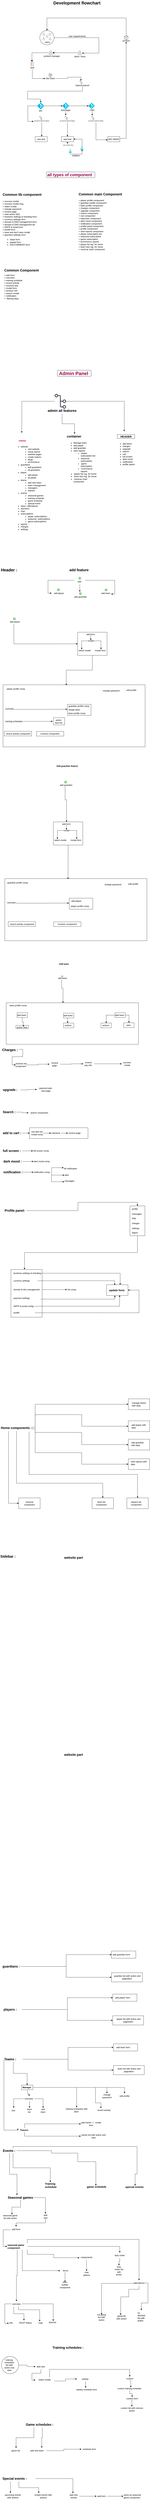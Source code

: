 <mxfile version="21.7.2" type="github">
  <diagram name="Page-1" id="2YBvvXClWsGukQMizWep">
    <mxGraphModel dx="1687" dy="1982" grid="0" gridSize="10" guides="1" tooltips="1" connect="1" arrows="1" fold="1" page="1" pageScale="1" pageWidth="850" pageHeight="1100" background="none" math="0" shadow="0">
      <root>
        <mxCell id="0" />
        <mxCell id="1" parent="0" />
        <mxCell id="5WOfhGpYFM9ZsoI5hYG5-180" style="edgeStyle=orthogonalEdgeStyle;rounded=0;orthogonalLoop=1;jettySize=auto;html=1;exitX=1;exitY=0.5;exitDx=0;exitDy=0;" edge="1" parent="1" source="5WOfhGpYFM9ZsoI5hYG5-178" target="5WOfhGpYFM9ZsoI5hYG5-170">
          <mxGeometry relative="1" as="geometry" />
        </mxCell>
        <mxCell id="5WOfhGpYFM9ZsoI5hYG5-178" value="" style="ellipse;whiteSpace=wrap;html=1;aspect=fixed;" vertex="1" parent="1">
          <mxGeometry x="11" y="12185" width="96.61" height="96.61" as="geometry" />
        </mxCell>
        <mxCell id="5WOfhGpYFM9ZsoI5hYG5-97" value="" style="rounded=0;whiteSpace=wrap;html=1;" vertex="1" parent="1">
          <mxGeometry x="123" y="10673" width="64" height="26" as="geometry" />
        </mxCell>
        <mxCell id="0Mfy_nypwx77Hd2TMswc-383" value="" style="rounded=0;whiteSpace=wrap;html=1;" parent="1" vertex="1">
          <mxGeometry x="168.86" y="5338.21" width="327.14" height="60" as="geometry" />
        </mxCell>
        <mxCell id="0Mfy_nypwx77Hd2TMswc-115" value="" style="group" parent="1" vertex="1" connectable="0">
          <mxGeometry x="158" y="-946" width="573" height="872" as="geometry" />
        </mxCell>
        <mxCell id="0Mfy_nypwx77Hd2TMswc-113" value="" style="group" parent="0Mfy_nypwx77Hd2TMswc-115" vertex="1" connectable="0">
          <mxGeometry y="100" width="573" height="772" as="geometry" />
        </mxCell>
        <mxCell id="0Mfy_nypwx77Hd2TMswc-18" value="" style="group" parent="0Mfy_nypwx77Hd2TMswc-113" vertex="1" connectable="0">
          <mxGeometry x="68" y="70" width="80" height="80.001" as="geometry" />
        </mxCell>
        <mxCell id="0Mfy_nypwx77Hd2TMswc-15" value="" style="ellipse;aspect=fixed;fontColor=none;noLabel=1;" parent="0Mfy_nypwx77Hd2TMswc-18" vertex="1">
          <mxGeometry width="80" height="80" as="geometry" />
        </mxCell>
        <mxCell id="0Mfy_nypwx77Hd2TMswc-9" value="users" style="text;strokeColor=none;align=center;fillColor=none;html=1;verticalAlign=middle;whiteSpace=wrap;rounded=0;" parent="0Mfy_nypwx77Hd2TMswc-18" vertex="1">
          <mxGeometry x="11.504" y="50.001" width="60" height="30" as="geometry" />
        </mxCell>
        <mxCell id="0Mfy_nypwx77Hd2TMswc-17" value="" style="group" parent="0Mfy_nypwx77Hd2TMswc-18" vertex="1" connectable="0">
          <mxGeometry x="15" y="13" width="53" height="44" as="geometry" />
        </mxCell>
        <mxCell id="0Mfy_nypwx77Hd2TMswc-4" value="" style="sketch=0;outlineConnect=0;fontColor=#232F3E;gradientColor=none;fillColor=#232F3D;strokeColor=none;dashed=0;verticalLabelPosition=bottom;verticalAlign=top;align=center;html=1;fontSize=12;fontStyle=0;aspect=fixed;pointerEvents=1;shape=mxgraph.aws4.user;" parent="0Mfy_nypwx77Hd2TMswc-17" vertex="1">
          <mxGeometry x="17.995" y="11.892" width="14.615" height="14.615" as="geometry" />
        </mxCell>
        <mxCell id="0Mfy_nypwx77Hd2TMswc-5" value="" style="sketch=0;outlineConnect=0;fontColor=#232F3E;gradientColor=none;fillColor=#232F3D;strokeColor=none;dashed=0;verticalLabelPosition=bottom;verticalAlign=top;align=center;html=1;fontSize=12;fontStyle=0;aspect=fixed;pointerEvents=1;shape=mxgraph.aws4.user;" parent="0Mfy_nypwx77Hd2TMswc-17" vertex="1">
          <mxGeometry x="33.74" width="14.615" height="14.615" as="geometry" />
        </mxCell>
        <mxCell id="0Mfy_nypwx77Hd2TMswc-6" value="" style="sketch=0;outlineConnect=0;fontColor=#232F3E;gradientColor=none;fillColor=#232F3D;strokeColor=none;dashed=0;verticalLabelPosition=bottom;verticalAlign=top;align=center;html=1;fontSize=12;fontStyle=0;aspect=fixed;pointerEvents=1;shape=mxgraph.aws4.user;" parent="0Mfy_nypwx77Hd2TMswc-17" vertex="1">
          <mxGeometry width="14.615" height="14.615" as="geometry" />
        </mxCell>
        <mxCell id="0Mfy_nypwx77Hd2TMswc-7" value="" style="sketch=0;outlineConnect=0;fontColor=#232F3E;gradientColor=none;fillColor=#232F3D;strokeColor=none;dashed=0;verticalLabelPosition=bottom;verticalAlign=top;align=center;html=1;fontSize=12;fontStyle=0;aspect=fixed;pointerEvents=1;shape=mxgraph.aws4.user;" parent="0Mfy_nypwx77Hd2TMswc-17" vertex="1">
          <mxGeometry x="36.13" y="26.162" width="13.702" height="13.702" as="geometry" />
        </mxCell>
        <mxCell id="0Mfy_nypwx77Hd2TMswc-8" value="" style="sketch=0;outlineConnect=0;fontColor=#232F3E;gradientColor=none;fillColor=#232F3D;strokeColor=none;dashed=0;verticalLabelPosition=bottom;verticalAlign=top;align=center;html=1;fontSize=12;fontStyle=0;aspect=fixed;pointerEvents=1;shape=mxgraph.aws4.user;" parent="0Mfy_nypwx77Hd2TMswc-17" vertex="1">
          <mxGeometry y="24.378" width="14.615" height="14.615" as="geometry" />
        </mxCell>
        <mxCell id="0Mfy_nypwx77Hd2TMswc-24" value="" style="group" parent="0Mfy_nypwx77Hd2TMswc-113" vertex="1" connectable="0">
          <mxGeometry x="531" y="98" width="42" height="35" as="geometry" />
        </mxCell>
        <mxCell id="0Mfy_nypwx77Hd2TMswc-22" value="" style="html=1;whiteSpace=wrap;shape=isoCube2;backgroundOutline=1;isoAngle=15;" parent="0Mfy_nypwx77Hd2TMswc-24" vertex="1">
          <mxGeometry x="11" width="20" height="23" as="geometry" />
        </mxCell>
        <mxCell id="0Mfy_nypwx77Hd2TMswc-23" value="product" style="text;strokeColor=none;align=center;fillColor=none;html=1;verticalAlign=middle;whiteSpace=wrap;rounded=0;" parent="0Mfy_nypwx77Hd2TMswc-24" vertex="1">
          <mxGeometry y="23" width="42" height="12" as="geometry" />
        </mxCell>
        <mxCell id="0Mfy_nypwx77Hd2TMswc-29" value="" style="group" parent="0Mfy_nypwx77Hd2TMswc-113" vertex="1" connectable="0">
          <mxGeometry x="98.0" y="309" width="58.52" height="35.9" as="geometry" />
        </mxCell>
        <mxCell id="0Mfy_nypwx77Hd2TMswc-25" value="" style="sketch=0;outlineConnect=0;fontColor=#232F3E;gradientColor=none;fillColor=#232F3D;strokeColor=none;dashed=0;verticalLabelPosition=bottom;verticalAlign=top;align=center;html=1;fontSize=12;fontStyle=0;aspect=fixed;pointerEvents=1;shape=mxgraph.aws4.users;" parent="0Mfy_nypwx77Hd2TMswc-29" vertex="1">
          <mxGeometry x="18.76" width="21" height="21" as="geometry" />
        </mxCell>
        <mxCell id="0Mfy_nypwx77Hd2TMswc-26" value="Dev team" style="text;strokeColor=none;align=center;fillColor=none;html=1;verticalAlign=middle;whiteSpace=wrap;rounded=0;" parent="0Mfy_nypwx77Hd2TMswc-29" vertex="1">
          <mxGeometry y="21" width="58.52" height="14.9" as="geometry" />
        </mxCell>
        <mxCell id="0Mfy_nypwx77Hd2TMswc-33" value="" style="group" parent="0Mfy_nypwx77Hd2TMswc-113" vertex="1" connectable="0">
          <mxGeometry x="11.72" y="246" width="27.52" height="34" as="geometry" />
        </mxCell>
        <mxCell id="0Mfy_nypwx77Hd2TMswc-31" value="" style="sketch=0;outlineConnect=0;fontColor=#232F3E;gradientColor=none;fillColor=#D45B07;strokeColor=none;dashed=0;verticalLabelPosition=bottom;verticalAlign=top;align=center;html=1;fontSize=12;fontStyle=0;aspect=fixed;pointerEvents=1;shape=mxgraph.aws4.ecs_task;" parent="0Mfy_nypwx77Hd2TMswc-33" vertex="1">
          <mxGeometry x="5.28" width="16.96" height="22" as="geometry" />
        </mxCell>
        <mxCell id="0Mfy_nypwx77Hd2TMswc-32" value="task" style="text;strokeColor=none;align=center;fillColor=none;html=1;verticalAlign=middle;whiteSpace=wrap;rounded=0;" parent="0Mfy_nypwx77Hd2TMswc-33" vertex="1">
          <mxGeometry y="28" width="27.52" height="6" as="geometry" />
        </mxCell>
        <mxCell id="0Mfy_nypwx77Hd2TMswc-37" value="" style="group" parent="0Mfy_nypwx77Hd2TMswc-113" vertex="1" connectable="0">
          <mxGeometry x="264" y="350" width="86.62" height="29.33" as="geometry" />
        </mxCell>
        <mxCell id="0Mfy_nypwx77Hd2TMswc-34" value="" style="sketch=0;outlineConnect=0;fontColor=#232F3E;gradientColor=none;fillColor=#232F3D;strokeColor=none;dashed=0;verticalLabelPosition=bottom;verticalAlign=top;align=center;html=1;fontSize=12;fontStyle=0;aspect=fixed;pointerEvents=1;shape=mxgraph.aws4.git_repository;" parent="0Mfy_nypwx77Hd2TMswc-37" vertex="1">
          <mxGeometry x="27" width="14.85" height="19.31" as="geometry" />
        </mxCell>
        <mxCell id="0Mfy_nypwx77Hd2TMswc-35" value="feature branch" style="text;strokeColor=none;align=center;fillColor=none;html=1;verticalAlign=middle;whiteSpace=wrap;rounded=0;" parent="0Mfy_nypwx77Hd2TMswc-37" vertex="1">
          <mxGeometry y="23" width="86.62" height="6.33" as="geometry" />
        </mxCell>
        <mxCell id="0Mfy_nypwx77Hd2TMswc-47" value="" style="group" parent="0Mfy_nypwx77Hd2TMswc-113" vertex="1" connectable="0">
          <mxGeometry x="54" y="471" width="38" height="51.24" as="geometry" />
        </mxCell>
        <mxCell id="0Mfy_nypwx77Hd2TMswc-103" style="edgeStyle=orthogonalEdgeStyle;rounded=0;orthogonalLoop=1;jettySize=auto;html=1;exitX=1;exitY=0.5;exitDx=0;exitDy=0;exitPerimeter=0;" parent="0Mfy_nypwx77Hd2TMswc-47" source="0Mfy_nypwx77Hd2TMswc-38" edge="1">
          <mxGeometry relative="1" as="geometry">
            <mxPoint x="141.4" y="19" as="targetPoint" />
          </mxGeometry>
        </mxCell>
        <mxCell id="0Mfy_nypwx77Hd2TMswc-38" value="" style="verticalLabelPosition=bottom;html=1;verticalAlign=middle;align=center;strokeColor=none;fillColor=#00BEF2;shape=mxgraph.azure.git_repository;" parent="0Mfy_nypwx77Hd2TMswc-47" vertex="1">
          <mxGeometry width="38" height="38" as="geometry" />
        </mxCell>
        <mxCell id="0Mfy_nypwx77Hd2TMswc-42" value="dev" style="text;strokeColor=none;align=center;fillColor=none;html=1;verticalAlign=middle;whiteSpace=wrap;rounded=0;" parent="0Mfy_nypwx77Hd2TMswc-47" vertex="1">
          <mxGeometry y="41" width="36.9" height="10.24" as="geometry" />
        </mxCell>
        <mxCell id="0Mfy_nypwx77Hd2TMswc-48" value="" style="group" parent="0Mfy_nypwx77Hd2TMswc-113" vertex="1" connectable="0">
          <mxGeometry x="183.85" y="472" width="58.29" height="48.52" as="geometry" />
        </mxCell>
        <mxCell id="0Mfy_nypwx77Hd2TMswc-104" style="edgeStyle=orthogonalEdgeStyle;rounded=0;orthogonalLoop=1;jettySize=auto;html=1;exitX=1;exitY=0.5;exitDx=0;exitDy=0;exitPerimeter=0;" parent="0Mfy_nypwx77Hd2TMswc-48" source="0Mfy_nypwx77Hd2TMswc-39" edge="1">
          <mxGeometry relative="1" as="geometry">
            <mxPoint x="157.55" y="18" as="targetPoint" />
          </mxGeometry>
        </mxCell>
        <mxCell id="0Mfy_nypwx77Hd2TMswc-39" value="" style="verticalLabelPosition=bottom;html=1;verticalAlign=middle;align=center;strokeColor=none;fillColor=#00BEF2;shape=mxgraph.azure.git_repository;" parent="0Mfy_nypwx77Hd2TMswc-48" vertex="1">
          <mxGeometry x="11.15" width="36" height="36" as="geometry" />
        </mxCell>
        <mxCell id="0Mfy_nypwx77Hd2TMswc-108" style="edgeStyle=orthogonalEdgeStyle;rounded=0;orthogonalLoop=1;jettySize=auto;html=1;exitX=0.5;exitY=1;exitDx=0;exitDy=0;" parent="0Mfy_nypwx77Hd2TMswc-48" source="0Mfy_nypwx77Hd2TMswc-43" edge="1">
          <mxGeometry relative="1" as="geometry">
            <mxPoint x="29.15" y="70.8" as="targetPoint" />
          </mxGeometry>
        </mxCell>
        <mxCell id="0Mfy_nypwx77Hd2TMswc-43" value="test/stage" style="text;strokeColor=none;align=center;fillColor=none;html=1;verticalAlign=middle;whiteSpace=wrap;rounded=0;" parent="0Mfy_nypwx77Hd2TMswc-48" vertex="1">
          <mxGeometry y="36" width="58.29" height="12.52" as="geometry" />
        </mxCell>
        <mxCell id="0Mfy_nypwx77Hd2TMswc-49" value="" style="group" parent="0Mfy_nypwx77Hd2TMswc-113" vertex="1" connectable="0">
          <mxGeometry x="341" y="473" width="38.38" height="44.81" as="geometry" />
        </mxCell>
        <mxCell id="0Mfy_nypwx77Hd2TMswc-40" value="" style="verticalLabelPosition=bottom;html=1;verticalAlign=middle;align=center;strokeColor=none;fillColor=#00BEF2;shape=mxgraph.azure.git_repository;" parent="0Mfy_nypwx77Hd2TMswc-49" vertex="1">
          <mxGeometry width="34" height="34" as="geometry" />
        </mxCell>
        <mxCell id="0Mfy_nypwx77Hd2TMswc-109" style="edgeStyle=orthogonalEdgeStyle;rounded=0;orthogonalLoop=1;jettySize=auto;html=1;exitX=0.5;exitY=1;exitDx=0;exitDy=0;" parent="0Mfy_nypwx77Hd2TMswc-49" source="0Mfy_nypwx77Hd2TMswc-44" edge="1">
          <mxGeometry relative="1" as="geometry">
            <mxPoint x="20.8" y="71" as="targetPoint" />
          </mxGeometry>
        </mxCell>
        <mxCell id="0Mfy_nypwx77Hd2TMswc-44" value="main" style="text;strokeColor=none;align=center;fillColor=none;html=1;verticalAlign=middle;whiteSpace=wrap;rounded=0;" parent="0Mfy_nypwx77Hd2TMswc-49" vertex="1">
          <mxGeometry x="3" y="36" width="35.38" height="8.81" as="geometry" />
        </mxCell>
        <mxCell id="0Mfy_nypwx77Hd2TMswc-52" value="" style="group;verticalAlign=middle;align=center;" parent="0Mfy_nypwx77Hd2TMswc-113" vertex="1" connectable="0">
          <mxGeometry x="42.0" y="661" width="68" height="29" as="geometry" />
        </mxCell>
        <mxCell id="0Mfy_nypwx77Hd2TMswc-50" value="" style="rounded=0;whiteSpace=wrap;html=1;verticalAlign=middle;align=center;" parent="0Mfy_nypwx77Hd2TMswc-52" vertex="1">
          <mxGeometry width="68" height="29" as="geometry" />
        </mxCell>
        <mxCell id="0Mfy_nypwx77Hd2TMswc-51" value="aws test" style="text;strokeColor=none;align=center;fillColor=none;html=1;verticalAlign=middle;whiteSpace=wrap;rounded=0;" parent="0Mfy_nypwx77Hd2TMswc-52" vertex="1">
          <mxGeometry x="6.88" y="6.22" width="54.24" height="16.57" as="geometry" />
        </mxCell>
        <mxCell id="0Mfy_nypwx77Hd2TMswc-67" value="" style="group" parent="0Mfy_nypwx77Hd2TMswc-113" vertex="1" connectable="0">
          <mxGeometry x="33" y="548" width="91.38" height="33" as="geometry" />
        </mxCell>
        <mxCell id="0Mfy_nypwx77Hd2TMswc-61" value="" style="sketch=0;outlineConnect=0;fontColor=#232F3E;gradientColor=none;fillColor=#232F3D;strokeColor=none;dashed=0;verticalLabelPosition=bottom;verticalAlign=top;align=center;html=1;fontSize=12;fontStyle=0;aspect=fixed;pointerEvents=1;shape=mxgraph.aws4.git_repository;" parent="0Mfy_nypwx77Hd2TMswc-67" vertex="1">
          <mxGeometry x="32.31" width="15.38" height="20" as="geometry" />
        </mxCell>
        <mxCell id="0Mfy_nypwx77Hd2TMswc-105" style="edgeStyle=orthogonalEdgeStyle;rounded=0;orthogonalLoop=1;jettySize=auto;html=1;exitX=0.5;exitY=1;exitDx=0;exitDy=0;" parent="0Mfy_nypwx77Hd2TMswc-67" source="0Mfy_nypwx77Hd2TMswc-64" edge="1">
          <mxGeometry relative="1" as="geometry">
            <mxPoint x="45.6" y="112.4" as="targetPoint" />
          </mxGeometry>
        </mxCell>
        <mxCell id="0Mfy_nypwx77Hd2TMswc-64" value="&lt;font style=&quot;font-size: 7px;&quot;&gt;git actions build test deploy&lt;/font&gt;" style="text;strokeColor=none;align=center;fillColor=none;html=1;verticalAlign=middle;whiteSpace=wrap;rounded=0;" parent="0Mfy_nypwx77Hd2TMswc-67" vertex="1">
          <mxGeometry y="15" width="91.38" height="18" as="geometry" />
        </mxCell>
        <mxCell id="0Mfy_nypwx77Hd2TMswc-68" value="" style="group" parent="0Mfy_nypwx77Hd2TMswc-113" vertex="1" connectable="0">
          <mxGeometry x="177.31" y="547" width="91.38" height="34" as="geometry" />
        </mxCell>
        <mxCell id="0Mfy_nypwx77Hd2TMswc-63" value="" style="sketch=0;outlineConnect=0;fontColor=#232F3E;gradientColor=none;fillColor=#232F3D;strokeColor=none;dashed=0;verticalLabelPosition=bottom;verticalAlign=top;align=center;html=1;fontSize=12;fontStyle=0;aspect=fixed;pointerEvents=1;shape=mxgraph.aws4.git_repository;" parent="0Mfy_nypwx77Hd2TMswc-68" vertex="1">
          <mxGeometry x="30.69" width="15.38" height="20" as="geometry" />
        </mxCell>
        <mxCell id="0Mfy_nypwx77Hd2TMswc-66" value="&lt;font style=&quot;font-size: 7px;&quot;&gt;git actions build test deploy&lt;/font&gt;" style="text;strokeColor=none;align=center;fillColor=none;html=1;verticalAlign=middle;whiteSpace=wrap;rounded=0;" parent="0Mfy_nypwx77Hd2TMswc-68" vertex="1">
          <mxGeometry y="16" width="91.38" height="18" as="geometry" />
        </mxCell>
        <mxCell id="0Mfy_nypwx77Hd2TMswc-69" value="" style="group" parent="0Mfy_nypwx77Hd2TMswc-113" vertex="1" connectable="0">
          <mxGeometry x="337" y="548" width="91.38" height="33" as="geometry" />
        </mxCell>
        <mxCell id="0Mfy_nypwx77Hd2TMswc-62" value="" style="sketch=0;outlineConnect=0;fontColor=#232F3E;gradientColor=none;fillColor=#232F3D;strokeColor=none;dashed=0;verticalLabelPosition=bottom;verticalAlign=top;align=center;html=1;fontSize=12;fontStyle=0;aspect=fixed;pointerEvents=1;shape=mxgraph.aws4.git_repository;" parent="0Mfy_nypwx77Hd2TMswc-69" vertex="1">
          <mxGeometry x="20" width="15.38" height="20" as="geometry" />
        </mxCell>
        <mxCell id="0Mfy_nypwx77Hd2TMswc-65" value="&lt;font style=&quot;font-size: 7px;&quot;&gt;git actions build test deploy&lt;/font&gt;" style="text;strokeColor=none;align=center;fillColor=none;html=1;verticalAlign=middle;whiteSpace=wrap;rounded=0;" parent="0Mfy_nypwx77Hd2TMswc-69" vertex="1">
          <mxGeometry y="15" width="91.38" height="18" as="geometry" />
        </mxCell>
        <mxCell id="0Mfy_nypwx77Hd2TMswc-86" value="" style="group" parent="0Mfy_nypwx77Hd2TMswc-113" vertex="1" connectable="0">
          <mxGeometry x="189" y="661" width="123.52" height="111" as="geometry" />
        </mxCell>
        <mxCell id="0Mfy_nypwx77Hd2TMswc-58" value="" style="group;verticalAlign=middle;align=center;" parent="0Mfy_nypwx77Hd2TMswc-86" vertex="1" connectable="0">
          <mxGeometry width="68" height="29" as="geometry" />
        </mxCell>
        <mxCell id="0Mfy_nypwx77Hd2TMswc-59" value="" style="rounded=0;whiteSpace=wrap;html=1;verticalAlign=middle;align=center;" parent="0Mfy_nypwx77Hd2TMswc-58" vertex="1">
          <mxGeometry width="68" height="29" as="geometry" />
        </mxCell>
        <mxCell id="0Mfy_nypwx77Hd2TMswc-60" value="aws test" style="text;strokeColor=none;align=center;fillColor=none;html=1;verticalAlign=middle;whiteSpace=wrap;rounded=0;" parent="0Mfy_nypwx77Hd2TMswc-58" vertex="1">
          <mxGeometry x="6.88" y="6.22" width="54.24" height="16.57" as="geometry" />
        </mxCell>
        <mxCell id="0Mfy_nypwx77Hd2TMswc-70" value="" style="image;aspect=fixed;html=1;points=[];align=center;fontSize=12;image=img/lib/azure2/general/Load_Test.svg;" parent="0Mfy_nypwx77Hd2TMswc-86" vertex="1">
          <mxGeometry x="41" y="72" width="17.52" height="17" as="geometry" />
        </mxCell>
        <mxCell id="0Mfy_nypwx77Hd2TMswc-84" style="edgeStyle=orthogonalEdgeStyle;rounded=0;orthogonalLoop=1;jettySize=auto;html=1;entryX=1;entryY=0.5;entryDx=0;entryDy=0;exitX=0.568;exitY=0.052;exitDx=0;exitDy=0;exitPerimeter=0;" parent="0Mfy_nypwx77Hd2TMswc-86" source="0Mfy_nypwx77Hd2TMswc-71" target="0Mfy_nypwx77Hd2TMswc-59" edge="1">
          <mxGeometry relative="1" as="geometry">
            <mxPoint x="105.111" y="23.389" as="targetPoint" />
          </mxGeometry>
        </mxCell>
        <mxCell id="0Mfy_nypwx77Hd2TMswc-71" value="" style="image;aspect=fixed;html=1;points=[];align=center;fontSize=12;image=img/lib/azure2/general/Load_Test.svg;" parent="0Mfy_nypwx77Hd2TMswc-86" vertex="1">
          <mxGeometry x="106" y="55" width="17.52" height="17" as="geometry" />
        </mxCell>
        <mxCell id="0Mfy_nypwx77Hd2TMswc-81" value="" style="edgeStyle=orthogonalEdgeStyle;rounded=0;orthogonalLoop=1;jettySize=auto;html=1;" parent="0Mfy_nypwx77Hd2TMswc-86" source="0Mfy_nypwx77Hd2TMswc-70" target="0Mfy_nypwx77Hd2TMswc-71" edge="1">
          <mxGeometry relative="1" as="geometry">
            <Array as="points">
              <mxPoint x="50" y="98" />
              <mxPoint x="116" y="98" />
            </Array>
          </mxGeometry>
        </mxCell>
        <mxCell id="0Mfy_nypwx77Hd2TMswc-72" value="&lt;font style=&quot;font-size: 7px;&quot;&gt;more realistic data&lt;/font&gt;" style="text;strokeColor=none;align=center;fillColor=none;html=1;verticalAlign=middle;whiteSpace=wrap;rounded=0;" parent="0Mfy_nypwx77Hd2TMswc-86" vertex="1">
          <mxGeometry x="6.95" y="40" width="61.05" height="11.29" as="geometry" />
        </mxCell>
        <mxCell id="0Mfy_nypwx77Hd2TMswc-79" style="edgeStyle=orthogonalEdgeStyle;rounded=0;orthogonalLoop=1;jettySize=auto;html=1;exitX=0.5;exitY=1;exitDx=0;exitDy=0;entryX=0.446;entryY=0.039;entryDx=0;entryDy=0;entryPerimeter=0;" parent="0Mfy_nypwx77Hd2TMswc-86" source="0Mfy_nypwx77Hd2TMswc-59" target="0Mfy_nypwx77Hd2TMswc-72" edge="1">
          <mxGeometry relative="1" as="geometry" />
        </mxCell>
        <mxCell id="0Mfy_nypwx77Hd2TMswc-85" value="loadtest" style="text;strokeColor=none;align=center;fillColor=none;html=1;verticalAlign=middle;whiteSpace=wrap;rounded=0;" parent="0Mfy_nypwx77Hd2TMswc-86" vertex="1">
          <mxGeometry x="53.14" y="100" width="56.71" height="11" as="geometry" />
        </mxCell>
        <mxCell id="0Mfy_nypwx77Hd2TMswc-87" value="" style="group" parent="0Mfy_nypwx77Hd2TMswc-113" vertex="1" connectable="0">
          <mxGeometry x="448" y="661" width="68.12" height="29" as="geometry" />
        </mxCell>
        <mxCell id="0Mfy_nypwx77Hd2TMswc-56" value="" style="rounded=0;whiteSpace=wrap;html=1;verticalAlign=middle;align=center;" parent="0Mfy_nypwx77Hd2TMswc-87" vertex="1">
          <mxGeometry x="0.12" width="68" height="29" as="geometry" />
        </mxCell>
        <mxCell id="0Mfy_nypwx77Hd2TMswc-57" value="aws deploy" style="text;strokeColor=none;align=center;fillColor=none;html=1;verticalAlign=middle;whiteSpace=wrap;rounded=0;container=0;" parent="0Mfy_nypwx77Hd2TMswc-87" vertex="1">
          <mxGeometry y="6.22" width="68.12" height="15.78" as="geometry" />
        </mxCell>
        <mxCell id="0Mfy_nypwx77Hd2TMswc-88" style="edgeStyle=orthogonalEdgeStyle;rounded=0;orthogonalLoop=1;jettySize=auto;html=1;exitX=1;exitY=0.5;exitDx=0;exitDy=0;entryX=1.156;entryY=0.636;entryDx=0;entryDy=0;entryPerimeter=0;" parent="0Mfy_nypwx77Hd2TMswc-113" source="0Mfy_nypwx77Hd2TMswc-15" target="0Mfy_nypwx77Hd2TMswc-93" edge="1">
          <mxGeometry relative="1" as="geometry">
            <mxPoint x="129" y="196" as="targetPoint" />
            <Array as="points">
              <mxPoint x="399" y="110" />
              <mxPoint x="399" y="196" />
              <mxPoint x="305" y="196" />
            </Array>
          </mxGeometry>
        </mxCell>
        <mxCell id="0Mfy_nypwx77Hd2TMswc-91" value="user requirements" style="text;strokeColor=none;align=center;fillColor=none;html=1;verticalAlign=middle;whiteSpace=wrap;rounded=0;" parent="0Mfy_nypwx77Hd2TMswc-113" vertex="1">
          <mxGeometry x="221" y="96" width="112.8" height="12.6" as="geometry" />
        </mxCell>
        <mxCell id="0Mfy_nypwx77Hd2TMswc-92" value="" style="group" parent="0Mfy_nypwx77Hd2TMswc-113" vertex="1" connectable="0">
          <mxGeometry x="253" y="183" width="77.76" height="36.43" as="geometry" />
        </mxCell>
        <mxCell id="0Mfy_nypwx77Hd2TMswc-93" value="" style="sketch=0;outlineConnect=0;fontColor=#232F3E;gradientColor=none;fillColor=#232F3D;strokeColor=none;dashed=0;verticalLabelPosition=bottom;verticalAlign=top;align=center;html=1;fontSize=12;fontStyle=0;aspect=fixed;pointerEvents=1;shape=mxgraph.aws4.user;" parent="0Mfy_nypwx77Hd2TMswc-92" vertex="1">
          <mxGeometry x="27.88" width="22" height="22" as="geometry" />
        </mxCell>
        <mxCell id="0Mfy_nypwx77Hd2TMswc-94" value="client / boss" style="text;strokeColor=none;align=center;fillColor=none;html=1;verticalAlign=middle;whiteSpace=wrap;rounded=0;" parent="0Mfy_nypwx77Hd2TMswc-92" vertex="1">
          <mxGeometry y="28" width="77.76" height="8.43" as="geometry" />
        </mxCell>
        <mxCell id="0Mfy_nypwx77Hd2TMswc-96" value="" style="group" parent="0Mfy_nypwx77Hd2TMswc-113" vertex="1" connectable="0">
          <mxGeometry x="86.06" y="183" width="102.94" height="36.43" as="geometry" />
        </mxCell>
        <mxCell id="0Mfy_nypwx77Hd2TMswc-19" value="" style="sketch=0;outlineConnect=0;fontColor=#232F3E;gradientColor=none;fillColor=#232F3D;strokeColor=none;dashed=0;verticalLabelPosition=bottom;verticalAlign=top;align=center;html=1;fontSize=12;fontStyle=0;aspect=fixed;pointerEvents=1;shape=mxgraph.aws4.user;" parent="0Mfy_nypwx77Hd2TMswc-96" vertex="1">
          <mxGeometry x="32" width="22" height="22" as="geometry" />
        </mxCell>
        <mxCell id="0Mfy_nypwx77Hd2TMswc-20" value="product manager&amp;nbsp;" style="text;strokeColor=none;align=center;fillColor=none;html=1;verticalAlign=middle;whiteSpace=wrap;rounded=0;" parent="0Mfy_nypwx77Hd2TMswc-96" vertex="1">
          <mxGeometry y="24" width="102.94" height="12.43" as="geometry" />
        </mxCell>
        <mxCell id="0Mfy_nypwx77Hd2TMswc-97" value="" style="edgeStyle=segmentEdgeStyle;endArrow=classic;html=1;curved=0;rounded=0;endSize=8;startSize=8;sourcePerimeterSpacing=0;targetPerimeterSpacing=0;" parent="0Mfy_nypwx77Hd2TMswc-113" source="0Mfy_nypwx77Hd2TMswc-93" target="0Mfy_nypwx77Hd2TMswc-19" edge="1">
          <mxGeometry width="100" relative="1" as="geometry">
            <mxPoint x="225" y="177" as="sourcePoint" />
            <mxPoint x="325" y="217" as="targetPoint" />
            <Array as="points">
              <mxPoint x="245" y="194" />
              <mxPoint x="245" y="194" />
            </Array>
          </mxGeometry>
        </mxCell>
        <mxCell id="0Mfy_nypwx77Hd2TMswc-98" value="" style="edgeStyle=segmentEdgeStyle;endArrow=classic;html=1;curved=0;rounded=0;endSize=8;startSize=8;sourcePerimeterSpacing=0;targetPerimeterSpacing=0;entryX=0.412;entryY=-0.045;entryDx=0;entryDy=0;entryPerimeter=0;" parent="0Mfy_nypwx77Hd2TMswc-113" source="0Mfy_nypwx77Hd2TMswc-19" target="0Mfy_nypwx77Hd2TMswc-31" edge="1">
          <mxGeometry width="100" relative="1" as="geometry">
            <mxPoint x="66" y="174" as="sourcePoint" />
            <mxPoint x="26" y="229" as="targetPoint" />
            <Array as="points">
              <mxPoint x="24" y="194" />
            </Array>
          </mxGeometry>
        </mxCell>
        <mxCell id="0Mfy_nypwx77Hd2TMswc-99" style="edgeStyle=orthogonalEdgeStyle;rounded=0;orthogonalLoop=1;jettySize=auto;html=1;entryX=0;entryY=0.5;entryDx=0;entryDy=0;" parent="0Mfy_nypwx77Hd2TMswc-113" target="0Mfy_nypwx77Hd2TMswc-26" edge="1">
          <mxGeometry relative="1" as="geometry">
            <mxPoint x="26" y="286" as="sourcePoint" />
            <Array as="points">
              <mxPoint x="26" y="338" />
            </Array>
          </mxGeometry>
        </mxCell>
        <mxCell id="0Mfy_nypwx77Hd2TMswc-100" style="edgeStyle=orthogonalEdgeStyle;rounded=0;orthogonalLoop=1;jettySize=auto;html=1;exitX=1;exitY=0.5;exitDx=0;exitDy=0;" parent="0Mfy_nypwx77Hd2TMswc-113" source="0Mfy_nypwx77Hd2TMswc-26" target="0Mfy_nypwx77Hd2TMswc-34" edge="1">
          <mxGeometry relative="1" as="geometry" />
        </mxCell>
        <mxCell id="0Mfy_nypwx77Hd2TMswc-101" style="edgeStyle=orthogonalEdgeStyle;rounded=0;orthogonalLoop=1;jettySize=auto;html=1;exitX=0.5;exitY=1;exitDx=0;exitDy=0;entryX=0.5;entryY=0;entryDx=0;entryDy=0;entryPerimeter=0;" parent="0Mfy_nypwx77Hd2TMswc-113" source="0Mfy_nypwx77Hd2TMswc-35" target="0Mfy_nypwx77Hd2TMswc-38" edge="1">
          <mxGeometry relative="1" as="geometry">
            <mxPoint x="69" y="452" as="targetPoint" />
            <Array as="points">
              <mxPoint x="307" y="408" />
              <mxPoint y="408" />
              <mxPoint y="452" />
              <mxPoint x="73" y="452" />
            </Array>
          </mxGeometry>
        </mxCell>
        <mxCell id="0Mfy_nypwx77Hd2TMswc-102" style="edgeStyle=orthogonalEdgeStyle;rounded=0;orthogonalLoop=1;jettySize=auto;html=1;exitX=0;exitY=0.5;exitDx=0;exitDy=0;exitPerimeter=0;entryX=0;entryY=0.75;entryDx=0;entryDy=0;" parent="0Mfy_nypwx77Hd2TMswc-113" source="0Mfy_nypwx77Hd2TMswc-38" target="0Mfy_nypwx77Hd2TMswc-64" edge="1">
          <mxGeometry relative="1" as="geometry">
            <Array as="points">
              <mxPoint x="1" y="490" />
              <mxPoint x="1" y="577" />
            </Array>
          </mxGeometry>
        </mxCell>
        <mxCell id="0Mfy_nypwx77Hd2TMswc-107" style="edgeStyle=orthogonalEdgeStyle;rounded=0;orthogonalLoop=1;jettySize=auto;html=1;exitX=0.5;exitY=1;exitDx=0;exitDy=0;entryX=0.5;entryY=0;entryDx=0;entryDy=0;" parent="0Mfy_nypwx77Hd2TMswc-113" source="0Mfy_nypwx77Hd2TMswc-66" target="0Mfy_nypwx77Hd2TMswc-59" edge="1">
          <mxGeometry relative="1" as="geometry" />
        </mxCell>
        <mxCell id="0Mfy_nypwx77Hd2TMswc-110" style="edgeStyle=orthogonalEdgeStyle;rounded=0;orthogonalLoop=1;jettySize=auto;html=1;exitX=0.5;exitY=1;exitDx=0;exitDy=0;entryX=0;entryY=0.75;entryDx=0;entryDy=0;" parent="0Mfy_nypwx77Hd2TMswc-113" source="0Mfy_nypwx77Hd2TMswc-65" target="0Mfy_nypwx77Hd2TMswc-57" edge="1">
          <mxGeometry relative="1" as="geometry" />
        </mxCell>
        <mxCell id="0Mfy_nypwx77Hd2TMswc-111" style="edgeStyle=orthogonalEdgeStyle;rounded=0;orthogonalLoop=1;jettySize=auto;html=1;exitX=1;exitY=0.25;exitDx=0;exitDy=0;entryX=0.5;entryY=1;entryDx=0;entryDy=0;" parent="0Mfy_nypwx77Hd2TMswc-113" source="0Mfy_nypwx77Hd2TMswc-57" target="0Mfy_nypwx77Hd2TMswc-23" edge="1">
          <mxGeometry relative="1" as="geometry" />
        </mxCell>
        <mxCell id="0Mfy_nypwx77Hd2TMswc-112" style="edgeStyle=orthogonalEdgeStyle;rounded=0;orthogonalLoop=1;jettySize=auto;html=1;exitX=0.5;exitY=0;exitDx=0;exitDy=0;exitPerimeter=0;entryX=0.5;entryY=0;entryDx=0;entryDy=0;" parent="0Mfy_nypwx77Hd2TMswc-113" source="0Mfy_nypwx77Hd2TMswc-22" target="0Mfy_nypwx77Hd2TMswc-15" edge="1">
          <mxGeometry relative="1" as="geometry">
            <Array as="points">
              <mxPoint x="552" />
              <mxPoint x="108" />
            </Array>
          </mxGeometry>
        </mxCell>
        <mxCell id="0Mfy_nypwx77Hd2TMswc-114" value="Development flowchart" style="text;strokeColor=none;align=center;fillColor=none;html=1;verticalAlign=middle;whiteSpace=wrap;rounded=0;fontStyle=1;fontSize=24;" parent="0Mfy_nypwx77Hd2TMswc-115" vertex="1">
          <mxGeometry x="114" width="324" height="33" as="geometry" />
        </mxCell>
        <mxCell id="0Mfy_nypwx77Hd2TMswc-148" value="" style="group" parent="1" vertex="1" connectable="0">
          <mxGeometry x="420" y="2268" width="60" height="42.003" as="geometry" />
        </mxCell>
        <mxCell id="0Mfy_nypwx77Hd2TMswc-141" value="" style="verticalLabelPosition=bottom;verticalAlign=top;html=1;shadow=0;dashed=0;strokeWidth=1;shape=mxgraph.ios.iAddIcon;fillColor=#7AdF78;fillColor2=#1A9917;strokeColor=#ffffff;sketch=0;" parent="0Mfy_nypwx77Hd2TMswc-148" vertex="1">
          <mxGeometry x="22.5" width="15" height="15" as="geometry" />
        </mxCell>
        <mxCell id="0Mfy_nypwx77Hd2TMswc-244" style="edgeStyle=orthogonalEdgeStyle;rounded=0;orthogonalLoop=1;jettySize=auto;html=1;exitX=0.5;exitY=1;exitDx=0;exitDy=0;" parent="0Mfy_nypwx77Hd2TMswc-148" source="0Mfy_nypwx77Hd2TMswc-142" edge="1">
          <mxGeometry relative="1" as="geometry">
            <mxPoint x="30" y="84" as="targetPoint" />
          </mxGeometry>
        </mxCell>
        <mxCell id="0Mfy_nypwx77Hd2TMswc-142" value="add&amp;nbsp;" style="text;strokeColor=none;align=center;fillColor=none;html=1;verticalAlign=middle;whiteSpace=wrap;rounded=0;" parent="0Mfy_nypwx77Hd2TMswc-148" vertex="1">
          <mxGeometry y="12.003" width="60" height="30" as="geometry" />
        </mxCell>
        <mxCell id="0Mfy_nypwx77Hd2TMswc-152" value="" style="group" parent="1" vertex="1" connectable="0">
          <mxGeometry x="292" y="2332" width="83" height="37" as="geometry" />
        </mxCell>
        <mxCell id="0Mfy_nypwx77Hd2TMswc-137" value="" style="verticalLabelPosition=bottom;verticalAlign=top;html=1;shadow=0;dashed=0;strokeWidth=1;shape=mxgraph.ios.iAddIcon;fillColor=#7AdF78;fillColor2=#1A9917;strokeColor=#ffffff;sketch=0;" parent="0Mfy_nypwx77Hd2TMswc-152" vertex="1">
          <mxGeometry x="31" width="15" height="15" as="geometry" />
        </mxCell>
        <mxCell id="0Mfy_nypwx77Hd2TMswc-143" value="add player" style="text;strokeColor=none;align=center;fillColor=none;html=1;verticalAlign=middle;whiteSpace=wrap;rounded=0;" parent="0Mfy_nypwx77Hd2TMswc-152" vertex="1">
          <mxGeometry y="18" width="83" height="19" as="geometry" />
        </mxCell>
        <mxCell id="0Mfy_nypwx77Hd2TMswc-182" value="" style="group" parent="1" vertex="1" connectable="0">
          <mxGeometry x="569" y="2333" width="57" height="35" as="geometry" />
        </mxCell>
        <mxCell id="0Mfy_nypwx77Hd2TMswc-183" value="" style="verticalLabelPosition=bottom;verticalAlign=top;html=1;shadow=0;dashed=0;strokeWidth=1;shape=mxgraph.ios.iAddIcon;fillColor=#7AdF78;fillColor2=#1A9917;strokeColor=#ffffff;sketch=0;" parent="0Mfy_nypwx77Hd2TMswc-182" vertex="1">
          <mxGeometry x="21" width="15" height="15" as="geometry" />
        </mxCell>
        <mxCell id="0Mfy_nypwx77Hd2TMswc-184" value="add team&amp;nbsp;" style="text;strokeColor=none;align=center;fillColor=none;html=1;verticalAlign=middle;whiteSpace=wrap;rounded=0;" parent="0Mfy_nypwx77Hd2TMswc-182" vertex="1">
          <mxGeometry y="19" width="57" height="16" as="geometry" />
        </mxCell>
        <mxCell id="0Mfy_nypwx77Hd2TMswc-185" value="" style="group" parent="1" vertex="1" connectable="0">
          <mxGeometry x="409.83" y="2353" width="88" height="38" as="geometry" />
        </mxCell>
        <mxCell id="0Mfy_nypwx77Hd2TMswc-186" value="" style="verticalLabelPosition=bottom;verticalAlign=top;html=1;shadow=0;dashed=0;strokeWidth=1;shape=mxgraph.ios.iAddIcon;fillColor=#7AdF78;fillColor2=#1A9917;strokeColor=#ffffff;sketch=0;" parent="0Mfy_nypwx77Hd2TMswc-185" vertex="1">
          <mxGeometry x="36" width="15" height="15" as="geometry" />
        </mxCell>
        <mxCell id="0Mfy_nypwx77Hd2TMswc-187" value="add guardian" style="text;strokeColor=none;align=center;fillColor=none;html=1;verticalAlign=middle;whiteSpace=wrap;rounded=0;" parent="0Mfy_nypwx77Hd2TMswc-185" vertex="1">
          <mxGeometry y="15" width="88" height="23" as="geometry" />
        </mxCell>
        <mxCell id="0Mfy_nypwx77Hd2TMswc-212" value="&lt;b style=&quot;font-size: 19px;&quot;&gt;Common lib component&lt;/b&gt;" style="text;strokeColor=none;align=left;fillColor=none;html=1;verticalAlign=middle;whiteSpace=wrap;rounded=0;fontSize=19;" parent="1" vertex="1">
          <mxGeometry x="16" y="129" width="241" height="20.67" as="geometry" />
        </mxCell>
        <mxCell id="0Mfy_nypwx77Hd2TMswc-213" value="&amp;gt; success modal&lt;br&gt;&amp;gt; success modal msg&amp;nbsp;&lt;br&gt;&amp;gt; select modal&lt;br&gt;&amp;gt; change password&lt;br&gt;&amp;gt; invoice page&lt;br&gt;&amp;gt; view action (list)&lt;br&gt;&amp;gt; business settings &amp;amp; branding form&lt;br&gt;&amp;gt; currency settings form&lt;br&gt;&amp;gt; domain &amp;amp; DNS management form&amp;nbsp;&lt;br&gt;&amp;gt; domain &amp;amp; DNS management list&lt;br&gt;&amp;gt; SMTP &amp;amp; email form&lt;br&gt;&amp;gt; profile form&lt;br&gt;&amp;gt; save and don&#39;t save modal&amp;nbsp;&lt;br&gt;&amp;gt; payment settings form&amp;nbsp;&lt;br&gt;&lt;ul&gt;&lt;li&gt;stripe form&lt;/li&gt;&lt;li&gt;paypal form&amp;nbsp;&lt;/li&gt;&lt;li&gt;SSLCOMMERZ form&lt;/li&gt;&lt;/ul&gt;" style="text;strokeColor=none;align=left;fillColor=none;html=1;verticalAlign=top;whiteSpace=wrap;rounded=0;" parent="1" vertex="1">
          <mxGeometry x="16" y="162" width="198" height="269" as="geometry" />
        </mxCell>
        <mxCell id="0Mfy_nypwx77Hd2TMswc-218" value="" style="group" parent="1" vertex="1" connectable="0">
          <mxGeometry x="257.73" y="1249" width="186" height="110" as="geometry" />
        </mxCell>
        <mxCell id="0Mfy_nypwx77Hd2TMswc-117" value="&lt;b style=&quot;font-size: 19px;&quot;&gt;admin all features&lt;/b&gt;" style="text;strokeColor=none;align=center;fillColor=none;html=1;verticalAlign=middle;whiteSpace=wrap;rounded=0;fontSize=19;" parent="0Mfy_nypwx77Hd2TMswc-218" vertex="1">
          <mxGeometry y="78" width="186" height="32" as="geometry" />
        </mxCell>
        <mxCell id="0Mfy_nypwx77Hd2TMswc-123" value="" style="sketch=0;outlineConnect=0;fontColor=#232F3E;gradientColor=none;fillColor=#232F3D;strokeColor=none;dashed=0;verticalLabelPosition=bottom;verticalAlign=top;align=center;html=1;fontSize=12;fontStyle=0;aspect=fixed;pointerEvents=1;shape=mxgraph.aws4.git_repository;" parent="0Mfy_nypwx77Hd2TMswc-218" vertex="1">
          <mxGeometry x="52" width="63" height="81.9" as="geometry" />
        </mxCell>
        <mxCell id="0Mfy_nypwx77Hd2TMswc-231" value="" style="group" parent="1" vertex="1" connectable="0">
          <mxGeometry x="104.88" y="1466" width="48" height="47.41" as="geometry" />
        </mxCell>
        <mxCell id="0Mfy_nypwx77Hd2TMswc-229" value="" style="shape=image;html=1;verticalAlign=top;verticalLabelPosition=bottom;labelBackgroundColor=#ffffff;imageAspect=0;aspect=fixed;image=https://cdn0.iconfinder.com/data/icons/phosphor-fill-vol-4/256/sidebar-simple-fill-128.png" parent="0Mfy_nypwx77Hd2TMswc-231" vertex="1">
          <mxGeometry width="40.25" height="40.25" as="geometry" />
        </mxCell>
        <mxCell id="0Mfy_nypwx77Hd2TMswc-220" value="sidebar" style="text;strokeColor=none;align=left;fillColor=none;html=1;verticalAlign=middle;whiteSpace=wrap;rounded=0;fontStyle=1;fontColor=#CC0066;" parent="0Mfy_nypwx77Hd2TMswc-231" vertex="1">
          <mxGeometry y="40.25" width="48" height="7.16" as="geometry" />
        </mxCell>
        <mxCell id="0Mfy_nypwx77Hd2TMswc-129" style="edgeStyle=orthogonalEdgeStyle;rounded=0;orthogonalLoop=1;jettySize=auto;html=1;exitX=0.5;exitY=1;exitDx=0;exitDy=0;" parent="1" edge="1">
          <mxGeometry relative="1" as="geometry">
            <mxPoint x="704.38" y="1501" as="sourcePoint" />
            <mxPoint x="704.38" y="1501" as="targetPoint" />
          </mxGeometry>
        </mxCell>
        <mxCell id="0Mfy_nypwx77Hd2TMswc-234" value="" style="edgeStyle=orthogonalEdgeStyle;rounded=0;orthogonalLoop=1;jettySize=auto;html=1;" parent="1" source="0Mfy_nypwx77Hd2TMswc-123" edge="1">
          <mxGeometry relative="1" as="geometry">
            <mxPoint x="124.88" y="1466" as="targetPoint" />
          </mxGeometry>
        </mxCell>
        <mxCell id="0Mfy_nypwx77Hd2TMswc-236" value="" style="edgeStyle=orthogonalEdgeStyle;rounded=0;orthogonalLoop=1;jettySize=auto;html=1;" parent="1" source="0Mfy_nypwx77Hd2TMswc-123" edge="1">
          <mxGeometry relative="1" as="geometry">
            <mxPoint x="698.963" y="1458.069" as="targetPoint" />
          </mxGeometry>
        </mxCell>
        <mxCell id="0Mfy_nypwx77Hd2TMswc-237" value="&lt;ul&gt;&lt;li&gt;&lt;span style=&quot;background-color: initial;&quot;&gt;website&lt;/span&gt;&lt;/li&gt;&lt;ul&gt;&lt;li&gt;visit website&amp;nbsp;&lt;/li&gt;&lt;li&gt;chose theme&amp;nbsp;&lt;/li&gt;&lt;li&gt;website pages&lt;/li&gt;&lt;li&gt;create notices&amp;nbsp;&lt;/li&gt;&lt;li&gt;blogs&lt;/li&gt;&lt;li&gt;eCommerce&lt;/li&gt;&lt;/ul&gt;&lt;li&gt;guardians&amp;nbsp;&lt;/li&gt;&lt;ul&gt;&lt;li&gt;add guardians&lt;/li&gt;&lt;li&gt;all guardians&lt;/li&gt;&lt;/ul&gt;&lt;li&gt;player&lt;/li&gt;&lt;ul&gt;&lt;li&gt;add player&lt;/li&gt;&lt;li&gt;all player&lt;/li&gt;&lt;/ul&gt;&lt;li&gt;teams&lt;/li&gt;&lt;ul&gt;&lt;li&gt;add new team&lt;/li&gt;&lt;li&gt;team management&lt;/li&gt;&lt;li&gt;managers&lt;/li&gt;&lt;li&gt;trainers&lt;/li&gt;&lt;/ul&gt;&lt;li&gt;events&lt;/li&gt;&lt;ul&gt;&lt;li&gt;seasonal games&lt;/li&gt;&lt;li&gt;training schedule&lt;/li&gt;&lt;li&gt;game schedule&lt;/li&gt;&lt;li&gt;special event&lt;/li&gt;&lt;/ul&gt;&lt;li&gt;class / attendance&lt;/li&gt;&lt;li&gt;sponsors&lt;/li&gt;&lt;li&gt;chat&lt;/li&gt;&lt;li&gt;subscriptions&lt;/li&gt;&lt;ul&gt;&lt;li&gt;player subscriptions&lt;/li&gt;&lt;li&gt;seasonal&amp;nbsp; subscriptions&lt;/li&gt;&lt;li&gt;game subscriptions&lt;/li&gt;&lt;/ul&gt;&lt;li&gt;reports&lt;/li&gt;&lt;li&gt;charges&lt;/li&gt;&lt;li&gt;settings&lt;/li&gt;&lt;/ul&gt;" style="text;strokeColor=none;align=left;fillColor=none;html=1;verticalAlign=top;whiteSpace=wrap;rounded=0;" parent="1" vertex="1">
          <mxGeometry x="77.13" y="1517" width="228.5" height="538" as="geometry" />
        </mxCell>
        <mxCell id="0Mfy_nypwx77Hd2TMswc-238" value="&lt;ul&gt;&lt;li&gt;add items&lt;/li&gt;&lt;li&gt;charges&amp;nbsp;&lt;/li&gt;&lt;li&gt;upgrade&lt;/li&gt;&lt;li&gt;search&lt;/li&gt;&lt;li&gt;cart&amp;nbsp;&lt;/li&gt;&lt;li&gt;full screen&amp;nbsp;&lt;/li&gt;&lt;li&gt;dark mood&lt;/li&gt;&lt;li&gt;notification&amp;nbsp;&lt;/li&gt;&lt;li&gt;profile option&amp;nbsp;&lt;/li&gt;&lt;/ul&gt;" style="text;strokeColor=none;align=left;fillColor=none;html=1;verticalAlign=top;whiteSpace=wrap;rounded=0;" parent="1" vertex="1">
          <mxGeometry x="647.88" y="1501" width="164" height="278" as="geometry" />
        </mxCell>
        <mxCell id="0Mfy_nypwx77Hd2TMswc-242" style="edgeStyle=orthogonalEdgeStyle;rounded=0;orthogonalLoop=1;jettySize=auto;html=1;exitX=0;exitY=0.25;exitDx=0;exitDy=0;entryX=0;entryY=0.5;entryDx=0;entryDy=0;" parent="1" source="0Mfy_nypwx77Hd2TMswc-142" target="0Mfy_nypwx77Hd2TMswc-143" edge="1">
          <mxGeometry relative="1" as="geometry" />
        </mxCell>
        <mxCell id="0Mfy_nypwx77Hd2TMswc-243" style="edgeStyle=orthogonalEdgeStyle;rounded=0;orthogonalLoop=1;jettySize=auto;html=1;exitX=1;exitY=0.25;exitDx=0;exitDy=0;entryX=1;entryY=0.75;entryDx=0;entryDy=0;" parent="1" source="0Mfy_nypwx77Hd2TMswc-142" target="0Mfy_nypwx77Hd2TMswc-184" edge="1">
          <mxGeometry relative="1" as="geometry" />
        </mxCell>
        <mxCell id="0Mfy_nypwx77Hd2TMswc-248" value="add feature&amp;nbsp;" style="text;strokeColor=none;align=center;fillColor=none;html=1;verticalAlign=middle;whiteSpace=wrap;rounded=0;fontStyle=1;fontSize=20;" parent="1" vertex="1">
          <mxGeometry x="368" y="2211" width="161" height="35" as="geometry" />
        </mxCell>
        <mxCell id="0Mfy_nypwx77Hd2TMswc-249" value="&lt;font style=&quot;font-size: 23px;&quot;&gt;Header :&lt;/font&gt;" style="text;strokeColor=none;align=left;fillColor=none;html=1;verticalAlign=middle;whiteSpace=wrap;rounded=0;fontSize=23;fontStyle=1" parent="1" vertex="1">
          <mxGeometry x="5.91" y="2214" width="100.09" height="32" as="geometry" />
        </mxCell>
        <mxCell id="0Mfy_nypwx77Hd2TMswc-255" value="" style="group" parent="1" vertex="1" connectable="0">
          <mxGeometry x="20" y="2494" width="796" height="721.97" as="geometry" />
        </mxCell>
        <mxCell id="0Mfy_nypwx77Hd2TMswc-250" value="" style="group" parent="0Mfy_nypwx77Hd2TMswc-255" vertex="1" connectable="0">
          <mxGeometry y="376" width="796" height="345.97" as="geometry" />
        </mxCell>
        <mxCell id="0Mfy_nypwx77Hd2TMswc-246" value="" style="rounded=0;whiteSpace=wrap;html=1;" parent="0Mfy_nypwx77Hd2TMswc-250" vertex="1">
          <mxGeometry width="796" height="345.97" as="geometry" />
        </mxCell>
        <mxCell id="0Mfy_nypwx77Hd2TMswc-166" value="player profile comp." style="text;strokeColor=none;align=center;fillColor=none;html=1;verticalAlign=middle;whiteSpace=wrap;rounded=0;" parent="0Mfy_nypwx77Hd2TMswc-250" vertex="1">
          <mxGeometry x="11.0" y="8.03" width="124.7" height="30" as="geometry" />
        </mxCell>
        <mxCell id="0Mfy_nypwx77Hd2TMswc-175" style="edgeStyle=orthogonalEdgeStyle;rounded=0;orthogonalLoop=1;jettySize=auto;html=1;exitX=1;exitY=0.75;exitDx=0;exitDy=0;" parent="0Mfy_nypwx77Hd2TMswc-250" source="0Mfy_nypwx77Hd2TMswc-167" edge="1">
          <mxGeometry relative="1" as="geometry">
            <mxPoint x="359.424" y="136.334" as="targetPoint" />
          </mxGeometry>
        </mxCell>
        <mxCell id="0Mfy_nypwx77Hd2TMswc-167" value="overview&amp;nbsp;" style="text;strokeColor=none;align=left;fillColor=none;html=1;verticalAlign=middle;whiteSpace=wrap;rounded=0;" parent="0Mfy_nypwx77Hd2TMswc-250" vertex="1">
          <mxGeometry x="11.17" y="126.97" width="50.83" height="13.18" as="geometry" />
        </mxCell>
        <mxCell id="0Mfy_nypwx77Hd2TMswc-194" style="edgeStyle=orthogonalEdgeStyle;rounded=0;orthogonalLoop=1;jettySize=auto;html=1;exitX=1;exitY=0.5;exitDx=0;exitDy=0;" parent="0Mfy_nypwx77Hd2TMswc-250" source="0Mfy_nypwx77Hd2TMswc-168" edge="1">
          <mxGeometry relative="1" as="geometry">
            <mxPoint x="277.83" y="203.668" as="targetPoint" />
          </mxGeometry>
        </mxCell>
        <mxCell id="0Mfy_nypwx77Hd2TMswc-168" value="training schedules" style="text;strokeColor=none;align=left;fillColor=none;html=1;verticalAlign=middle;whiteSpace=wrap;rounded=0;" parent="0Mfy_nypwx77Hd2TMswc-250" vertex="1">
          <mxGeometry x="11" y="198.97" width="102" height="9.09" as="geometry" />
        </mxCell>
        <mxCell id="0Mfy_nypwx77Hd2TMswc-174" value="" style="group" parent="0Mfy_nypwx77Hd2TMswc-250" vertex="1" connectable="0">
          <mxGeometry x="554" y="21.97" width="199.94" height="16.06" as="geometry" />
        </mxCell>
        <mxCell id="0Mfy_nypwx77Hd2TMswc-171" value="change password" style="text;strokeColor=none;align=center;fillColor=none;html=1;verticalAlign=middle;whiteSpace=wrap;rounded=0;" parent="0Mfy_nypwx77Hd2TMswc-174" vertex="1">
          <mxGeometry y="5.3" width="104.12" height="10.76" as="geometry" />
        </mxCell>
        <mxCell id="0Mfy_nypwx77Hd2TMswc-173" value="edit profile" style="text;strokeColor=none;align=center;fillColor=none;html=1;verticalAlign=middle;whiteSpace=wrap;rounded=0;" parent="0Mfy_nypwx77Hd2TMswc-174" vertex="1">
          <mxGeometry x="131.12" width="68.82" height="16.06" as="geometry" />
        </mxCell>
        <mxCell id="0Mfy_nypwx77Hd2TMswc-181" value="" style="group" parent="0Mfy_nypwx77Hd2TMswc-250" vertex="1" connectable="0">
          <mxGeometry x="361" y="107.97" width="132" height="62.61" as="geometry" />
        </mxCell>
        <mxCell id="0Mfy_nypwx77Hd2TMswc-180" value="" style="rounded=0;whiteSpace=wrap;html=1;" parent="0Mfy_nypwx77Hd2TMswc-181" vertex="1">
          <mxGeometry y="1" width="132" height="61.61" as="geometry" />
        </mxCell>
        <mxCell id="0Mfy_nypwx77Hd2TMswc-176" value="guardian profile comp" style="text;strokeColor=none;align=center;fillColor=none;html=1;verticalAlign=middle;whiteSpace=wrap;rounded=0;" parent="0Mfy_nypwx77Hd2TMswc-181" vertex="1">
          <mxGeometry x="5.684e-14" width="128.0" height="21.36" as="geometry" />
        </mxCell>
        <mxCell id="0Mfy_nypwx77Hd2TMswc-177" value="assign team" style="text;strokeColor=none;align=left;fillColor=none;html=1;verticalAlign=middle;whiteSpace=wrap;rounded=0;" parent="0Mfy_nypwx77Hd2TMswc-181" vertex="1">
          <mxGeometry x="4" y="25" width="79.825" height="12.94" as="geometry" />
        </mxCell>
        <mxCell id="0Mfy_nypwx77Hd2TMswc-178" value="team profile comp" style="text;strokeColor=none;align=left;fillColor=none;html=1;verticalAlign=middle;whiteSpace=wrap;rounded=0;" parent="0Mfy_nypwx77Hd2TMswc-181" vertex="1">
          <mxGeometry x="3.032" y="42" width="103.009" height="18.61" as="geometry" />
        </mxCell>
        <mxCell id="0Mfy_nypwx77Hd2TMswc-197" value="" style="group" parent="0Mfy_nypwx77Hd2TMswc-250" vertex="1" connectable="0">
          <mxGeometry x="281.004" y="183.52" width="63.996" height="40" as="geometry" />
        </mxCell>
        <mxCell id="0Mfy_nypwx77Hd2TMswc-196" value="" style="rounded=0;whiteSpace=wrap;html=1;" parent="0Mfy_nypwx77Hd2TMswc-197" vertex="1">
          <mxGeometry x="1.496" width="62.5" height="40" as="geometry" />
        </mxCell>
        <mxCell id="0Mfy_nypwx77Hd2TMswc-195" value="action view list" style="text;strokeColor=none;align=center;fillColor=none;html=1;verticalAlign=middle;whiteSpace=wrap;rounded=0;" parent="0Mfy_nypwx77Hd2TMswc-197" vertex="1">
          <mxGeometry y="4.998" width="60" height="30" as="geometry" />
        </mxCell>
        <mxCell id="0Mfy_nypwx77Hd2TMswc-203" value="" style="group" parent="0Mfy_nypwx77Hd2TMswc-250" vertex="1" connectable="0">
          <mxGeometry x="7" y="258.97" width="175.33" height="28.17" as="geometry" />
        </mxCell>
        <mxCell id="0Mfy_nypwx77Hd2TMswc-199" value="" style="rounded=0;whiteSpace=wrap;html=1;" parent="0Mfy_nypwx77Hd2TMswc-203" vertex="1">
          <mxGeometry width="153" height="26" as="geometry" />
        </mxCell>
        <mxCell id="0Mfy_nypwx77Hd2TMswc-169" value="recent activity component" style="text;strokeColor=none;align=left;fillColor=none;html=1;verticalAlign=middle;whiteSpace=wrap;rounded=0;" parent="0Mfy_nypwx77Hd2TMswc-203" vertex="1">
          <mxGeometry x="8" y="0.72" width="167.33" height="27.45" as="geometry" />
        </mxCell>
        <mxCell id="0Mfy_nypwx77Hd2TMswc-204" value="" style="group" parent="0Mfy_nypwx77Hd2TMswc-250" vertex="1" connectable="0">
          <mxGeometry x="187.33" y="259.69" width="153.0" height="26" as="geometry" />
        </mxCell>
        <mxCell id="0Mfy_nypwx77Hd2TMswc-202" value="" style="rounded=0;whiteSpace=wrap;html=1;" parent="0Mfy_nypwx77Hd2TMswc-204" vertex="1">
          <mxGeometry width="153" height="26" as="geometry" />
        </mxCell>
        <mxCell id="0Mfy_nypwx77Hd2TMswc-170" value="invoices component" style="text;strokeColor=none;align=left;fillColor=none;html=1;verticalAlign=middle;whiteSpace=wrap;rounded=0;" parent="0Mfy_nypwx77Hd2TMswc-204" vertex="1">
          <mxGeometry x="20.67" y="2.44" width="132.33" height="21.12" as="geometry" />
        </mxCell>
        <mxCell id="0Mfy_nypwx77Hd2TMswc-158" value="" style="rounded=0;whiteSpace=wrap;html=1;container=0;" parent="0Mfy_nypwx77Hd2TMswc-255" vertex="1">
          <mxGeometry x="418" y="83" width="165" height="129" as="geometry" />
        </mxCell>
        <mxCell id="0Mfy_nypwx77Hd2TMswc-247" style="edgeStyle=orthogonalEdgeStyle;rounded=0;orthogonalLoop=1;jettySize=auto;html=1;exitX=0.5;exitY=1;exitDx=0;exitDy=0;entryX=0.445;entryY=0.008;entryDx=0;entryDy=0;entryPerimeter=0;" parent="0Mfy_nypwx77Hd2TMswc-255" source="0Mfy_nypwx77Hd2TMswc-158" target="0Mfy_nypwx77Hd2TMswc-246" edge="1">
          <mxGeometry relative="1" as="geometry" />
        </mxCell>
        <mxCell id="0Mfy_nypwx77Hd2TMswc-154" value="add form" style="text;strokeColor=none;align=center;fillColor=none;html=1;verticalAlign=middle;whiteSpace=wrap;rounded=0;container=0;" parent="0Mfy_nypwx77Hd2TMswc-255" vertex="1">
          <mxGeometry x="460" y="89" width="62" height="12" as="geometry" />
        </mxCell>
        <mxCell id="0Mfy_nypwx77Hd2TMswc-155" value="modal" style="text;strokeColor=none;align=center;fillColor=none;html=1;verticalAlign=middle;whiteSpace=wrap;rounded=0;container=0;" parent="0Mfy_nypwx77Hd2TMswc-255" vertex="1">
          <mxGeometry x="473.5" y="128" width="35" height="6" as="geometry" />
        </mxCell>
        <mxCell id="0Mfy_nypwx77Hd2TMswc-159" style="edgeStyle=orthogonalEdgeStyle;rounded=0;orthogonalLoop=1;jettySize=auto;html=1;exitX=0.5;exitY=1;exitDx=0;exitDy=0;entryX=0.514;entryY=-0.185;entryDx=0;entryDy=0;entryPerimeter=0;" parent="0Mfy_nypwx77Hd2TMswc-255" source="0Mfy_nypwx77Hd2TMswc-154" target="0Mfy_nypwx77Hd2TMswc-155" edge="1">
          <mxGeometry relative="1" as="geometry" />
        </mxCell>
        <mxCell id="0Mfy_nypwx77Hd2TMswc-156" value="select modal" style="text;strokeColor=none;align=center;fillColor=none;html=1;verticalAlign=middle;whiteSpace=wrap;rounded=0;container=0;" parent="0Mfy_nypwx77Hd2TMswc-255" vertex="1">
          <mxGeometry x="420" y="178" width="74" height="13" as="geometry" />
        </mxCell>
        <mxCell id="0Mfy_nypwx77Hd2TMswc-162" style="edgeStyle=orthogonalEdgeStyle;rounded=0;orthogonalLoop=1;jettySize=auto;html=1;exitX=0;exitY=0.5;exitDx=0;exitDy=0;entryX=0.28;entryY=0.034;entryDx=0;entryDy=0;entryPerimeter=0;" parent="0Mfy_nypwx77Hd2TMswc-255" source="0Mfy_nypwx77Hd2TMswc-155" target="0Mfy_nypwx77Hd2TMswc-156" edge="1">
          <mxGeometry relative="1" as="geometry" />
        </mxCell>
        <mxCell id="0Mfy_nypwx77Hd2TMswc-157" value="modal form" style="text;strokeColor=none;align=center;fillColor=none;html=1;verticalAlign=middle;whiteSpace=wrap;rounded=0;container=0;" parent="0Mfy_nypwx77Hd2TMswc-255" vertex="1">
          <mxGeometry x="510" y="179" width="69" height="11" as="geometry" />
        </mxCell>
        <mxCell id="0Mfy_nypwx77Hd2TMswc-161" style="edgeStyle=orthogonalEdgeStyle;rounded=0;orthogonalLoop=1;jettySize=auto;html=1;exitX=1;exitY=0.5;exitDx=0;exitDy=0;entryX=0.561;entryY=-0.084;entryDx=0;entryDy=0;entryPerimeter=0;" parent="0Mfy_nypwx77Hd2TMswc-255" source="0Mfy_nypwx77Hd2TMswc-155" target="0Mfy_nypwx77Hd2TMswc-157" edge="1">
          <mxGeometry relative="1" as="geometry" />
        </mxCell>
        <mxCell id="0Mfy_nypwx77Hd2TMswc-254" value="" style="group" parent="0Mfy_nypwx77Hd2TMswc-255" vertex="1" connectable="0">
          <mxGeometry x="25" width="83" height="34" as="geometry" />
        </mxCell>
        <mxCell id="0Mfy_nypwx77Hd2TMswc-190" value="" style="verticalLabelPosition=bottom;verticalAlign=top;html=1;shadow=0;dashed=0;strokeWidth=1;shape=mxgraph.ios.iAddIcon;fillColor=#7AdF78;fillColor2=#1A9917;strokeColor=#ffffff;sketch=0;container=0;" parent="0Mfy_nypwx77Hd2TMswc-254" vertex="1">
          <mxGeometry x="31" width="15" height="15" as="geometry" />
        </mxCell>
        <mxCell id="0Mfy_nypwx77Hd2TMswc-191" value="add player" style="text;strokeColor=none;align=center;fillColor=none;html=1;verticalAlign=middle;whiteSpace=wrap;rounded=0;container=0;" parent="0Mfy_nypwx77Hd2TMswc-254" vertex="1">
          <mxGeometry y="15" width="83" height="19" as="geometry" />
        </mxCell>
        <mxCell id="0Mfy_nypwx77Hd2TMswc-245" style="edgeStyle=orthogonalEdgeStyle;rounded=0;orthogonalLoop=1;jettySize=auto;html=1;exitX=0.43;exitY=1.097;exitDx=0;exitDy=0;exitPerimeter=0;entryX=0;entryY=0.5;entryDx=0;entryDy=0;" parent="0Mfy_nypwx77Hd2TMswc-255" source="0Mfy_nypwx77Hd2TMswc-191" target="0Mfy_nypwx77Hd2TMswc-158" edge="1">
          <mxGeometry relative="1" as="geometry">
            <mxPoint x="298" y="117" as="targetPoint" />
            <Array as="points">
              <mxPoint x="61" y="148" />
              <mxPoint x="298" y="148" />
            </Array>
          </mxGeometry>
        </mxCell>
        <mxCell id="0Mfy_nypwx77Hd2TMswc-335" value="Add guardian feature" style="text;strokeColor=none;align=left;fillColor=none;html=1;verticalAlign=middle;whiteSpace=wrap;rounded=0;fontStyle=1" parent="1" vertex="1">
          <mxGeometry x="316.75" y="3311" width="139.25" height="23.83" as="geometry" />
        </mxCell>
        <mxCell id="0Mfy_nypwx77Hd2TMswc-257" value="" style="group" parent="1" vertex="1" connectable="0">
          <mxGeometry x="30" y="3950" width="796" height="345.97" as="geometry" />
        </mxCell>
        <mxCell id="0Mfy_nypwx77Hd2TMswc-258" value="" style="rounded=0;whiteSpace=wrap;html=1;" parent="0Mfy_nypwx77Hd2TMswc-257" vertex="1">
          <mxGeometry width="796" height="345.97" as="geometry" />
        </mxCell>
        <mxCell id="0Mfy_nypwx77Hd2TMswc-259" value="guardian profile comp." style="text;strokeColor=none;align=center;fillColor=none;html=1;verticalAlign=middle;whiteSpace=wrap;rounded=0;" parent="0Mfy_nypwx77Hd2TMswc-257" vertex="1">
          <mxGeometry x="11.0" y="8.03" width="124.7" height="30" as="geometry" />
        </mxCell>
        <mxCell id="0Mfy_nypwx77Hd2TMswc-260" style="edgeStyle=orthogonalEdgeStyle;rounded=0;orthogonalLoop=1;jettySize=auto;html=1;exitX=1;exitY=0.75;exitDx=0;exitDy=0;" parent="0Mfy_nypwx77Hd2TMswc-257" source="0Mfy_nypwx77Hd2TMswc-261" edge="1">
          <mxGeometry relative="1" as="geometry">
            <mxPoint x="359.424" y="136.334" as="targetPoint" />
          </mxGeometry>
        </mxCell>
        <mxCell id="0Mfy_nypwx77Hd2TMswc-261" value="overview&amp;nbsp;" style="text;strokeColor=none;align=left;fillColor=none;html=1;verticalAlign=middle;whiteSpace=wrap;rounded=0;" parent="0Mfy_nypwx77Hd2TMswc-257" vertex="1">
          <mxGeometry x="11.17" y="126.97" width="50.83" height="13.18" as="geometry" />
        </mxCell>
        <mxCell id="0Mfy_nypwx77Hd2TMswc-264" value="" style="group" parent="0Mfy_nypwx77Hd2TMswc-257" vertex="1" connectable="0">
          <mxGeometry x="554" y="21.97" width="199.94" height="16.06" as="geometry" />
        </mxCell>
        <mxCell id="0Mfy_nypwx77Hd2TMswc-265" value="change password" style="text;strokeColor=none;align=center;fillColor=none;html=1;verticalAlign=middle;whiteSpace=wrap;rounded=0;" parent="0Mfy_nypwx77Hd2TMswc-264" vertex="1">
          <mxGeometry y="5.3" width="104.12" height="10.76" as="geometry" />
        </mxCell>
        <mxCell id="0Mfy_nypwx77Hd2TMswc-266" value="edit profile" style="text;strokeColor=none;align=center;fillColor=none;html=1;verticalAlign=middle;whiteSpace=wrap;rounded=0;" parent="0Mfy_nypwx77Hd2TMswc-264" vertex="1">
          <mxGeometry x="131.12" width="68.82" height="16.06" as="geometry" />
        </mxCell>
        <mxCell id="0Mfy_nypwx77Hd2TMswc-267" value="" style="group" parent="0Mfy_nypwx77Hd2TMswc-257" vertex="1" connectable="0">
          <mxGeometry x="361" y="107.97" width="132" height="62.61" as="geometry" />
        </mxCell>
        <mxCell id="0Mfy_nypwx77Hd2TMswc-268" value="" style="rounded=0;whiteSpace=wrap;html=1;" parent="0Mfy_nypwx77Hd2TMswc-267" vertex="1">
          <mxGeometry y="1" width="132" height="61.61" as="geometry" />
        </mxCell>
        <mxCell id="0Mfy_nypwx77Hd2TMswc-270" value="add player" style="text;strokeColor=none;align=left;fillColor=none;html=1;verticalAlign=middle;whiteSpace=wrap;rounded=0;" parent="0Mfy_nypwx77Hd2TMswc-267" vertex="1">
          <mxGeometry x="10" y="11.03" width="79.825" height="12.94" as="geometry" />
        </mxCell>
        <mxCell id="0Mfy_nypwx77Hd2TMswc-271" value="player profile comp" style="text;strokeColor=none;align=left;fillColor=none;html=1;verticalAlign=middle;whiteSpace=wrap;rounded=0;" parent="0Mfy_nypwx77Hd2TMswc-267" vertex="1">
          <mxGeometry x="7.03" y="39" width="110.97" height="14.61" as="geometry" />
        </mxCell>
        <mxCell id="0Mfy_nypwx77Hd2TMswc-278" value="" style="group" parent="0Mfy_nypwx77Hd2TMswc-257" vertex="1" connectable="0">
          <mxGeometry x="274" y="241.08" width="153.0" height="26" as="geometry" />
        </mxCell>
        <mxCell id="0Mfy_nypwx77Hd2TMswc-279" value="" style="rounded=0;whiteSpace=wrap;html=1;" parent="0Mfy_nypwx77Hd2TMswc-278" vertex="1">
          <mxGeometry width="153" height="26" as="geometry" />
        </mxCell>
        <mxCell id="0Mfy_nypwx77Hd2TMswc-280" value="invoices component" style="text;strokeColor=none;align=left;fillColor=none;html=1;verticalAlign=middle;whiteSpace=wrap;rounded=0;" parent="0Mfy_nypwx77Hd2TMswc-278" vertex="1">
          <mxGeometry x="20.67" y="2.44" width="132.33" height="21.12" as="geometry" />
        </mxCell>
        <mxCell id="0Mfy_nypwx77Hd2TMswc-275" value="" style="group" parent="0Mfy_nypwx77Hd2TMswc-257" vertex="1" connectable="0">
          <mxGeometry x="19" y="240.0" width="175.33" height="28.17" as="geometry" />
        </mxCell>
        <mxCell id="0Mfy_nypwx77Hd2TMswc-276" value="" style="rounded=0;whiteSpace=wrap;html=1;" parent="0Mfy_nypwx77Hd2TMswc-275" vertex="1">
          <mxGeometry width="153" height="26" as="geometry" />
        </mxCell>
        <mxCell id="0Mfy_nypwx77Hd2TMswc-277" value="recent activity component" style="text;strokeColor=none;align=left;fillColor=none;html=1;verticalAlign=middle;whiteSpace=wrap;rounded=0;" parent="0Mfy_nypwx77Hd2TMswc-275" vertex="1">
          <mxGeometry x="8" y="0.72" width="167.33" height="27.45" as="geometry" />
        </mxCell>
        <mxCell id="0Mfy_nypwx77Hd2TMswc-282" style="edgeStyle=orthogonalEdgeStyle;rounded=0;orthogonalLoop=1;jettySize=auto;html=1;exitX=0.5;exitY=1;exitDx=0;exitDy=0;entryX=0.445;entryY=0.008;entryDx=0;entryDy=0;entryPerimeter=0;" parent="1" source="0Mfy_nypwx77Hd2TMswc-281" target="0Mfy_nypwx77Hd2TMswc-258" edge="1">
          <mxGeometry relative="1" as="geometry" />
        </mxCell>
        <mxCell id="0Mfy_nypwx77Hd2TMswc-290" value="" style="group" parent="1" vertex="1" connectable="0">
          <mxGeometry x="332" y="3404" width="83" height="34" as="geometry" />
        </mxCell>
        <mxCell id="0Mfy_nypwx77Hd2TMswc-291" value="" style="verticalLabelPosition=bottom;verticalAlign=top;html=1;shadow=0;dashed=0;strokeWidth=1;shape=mxgraph.ios.iAddIcon;fillColor=#7AdF78;fillColor2=#1A9917;strokeColor=#ffffff;sketch=0;container=0;" parent="0Mfy_nypwx77Hd2TMswc-290" vertex="1">
          <mxGeometry x="31" width="15" height="15" as="geometry" />
        </mxCell>
        <mxCell id="0Mfy_nypwx77Hd2TMswc-292" value="add guardian" style="text;strokeColor=none;align=center;fillColor=none;html=1;verticalAlign=middle;whiteSpace=wrap;rounded=0;container=0;" parent="0Mfy_nypwx77Hd2TMswc-290" vertex="1">
          <mxGeometry y="15" width="83" height="19" as="geometry" />
        </mxCell>
        <mxCell id="0Mfy_nypwx77Hd2TMswc-293" style="edgeStyle=orthogonalEdgeStyle;rounded=0;orthogonalLoop=1;jettySize=auto;html=1;exitX=0.43;exitY=1.097;exitDx=0;exitDy=0;exitPerimeter=0;entryX=0.448;entryY=0;entryDx=0;entryDy=0;entryPerimeter=0;" parent="1" source="0Mfy_nypwx77Hd2TMswc-292" target="0Mfy_nypwx77Hd2TMswc-281" edge="1">
          <mxGeometry relative="1" as="geometry">
            <mxPoint x="368" y="3578" as="targetPoint" />
            <Array as="points">
              <mxPoint x="368" y="3511" />
              <mxPoint x="376" y="3511" />
            </Array>
          </mxGeometry>
        </mxCell>
        <mxCell id="0Mfy_nypwx77Hd2TMswc-294" value="" style="group" parent="1" vertex="1" connectable="0">
          <mxGeometry x="302" y="3634" width="165" height="129" as="geometry" />
        </mxCell>
        <mxCell id="0Mfy_nypwx77Hd2TMswc-281" value="" style="rounded=0;whiteSpace=wrap;html=1;container=0;" parent="0Mfy_nypwx77Hd2TMswc-294" vertex="1">
          <mxGeometry width="165" height="129" as="geometry" />
        </mxCell>
        <mxCell id="0Mfy_nypwx77Hd2TMswc-283" value="add form" style="text;strokeColor=none;align=center;fillColor=none;html=1;verticalAlign=middle;whiteSpace=wrap;rounded=0;container=0;" parent="0Mfy_nypwx77Hd2TMswc-294" vertex="1">
          <mxGeometry x="42" y="6" width="62" height="12" as="geometry" />
        </mxCell>
        <mxCell id="0Mfy_nypwx77Hd2TMswc-284" value="modal" style="text;strokeColor=none;align=center;fillColor=none;html=1;verticalAlign=middle;whiteSpace=wrap;rounded=0;container=0;" parent="0Mfy_nypwx77Hd2TMswc-294" vertex="1">
          <mxGeometry x="55.5" y="45" width="35" height="6" as="geometry" />
        </mxCell>
        <mxCell id="0Mfy_nypwx77Hd2TMswc-285" style="edgeStyle=orthogonalEdgeStyle;rounded=0;orthogonalLoop=1;jettySize=auto;html=1;exitX=0.5;exitY=1;exitDx=0;exitDy=0;entryX=0.514;entryY=-0.185;entryDx=0;entryDy=0;entryPerimeter=0;" parent="0Mfy_nypwx77Hd2TMswc-294" source="0Mfy_nypwx77Hd2TMswc-283" target="0Mfy_nypwx77Hd2TMswc-284" edge="1">
          <mxGeometry relative="1" as="geometry" />
        </mxCell>
        <mxCell id="0Mfy_nypwx77Hd2TMswc-286" value="select modal" style="text;strokeColor=none;align=center;fillColor=none;html=1;verticalAlign=middle;whiteSpace=wrap;rounded=0;container=0;" parent="0Mfy_nypwx77Hd2TMswc-294" vertex="1">
          <mxGeometry x="2" y="95" width="74" height="13" as="geometry" />
        </mxCell>
        <mxCell id="0Mfy_nypwx77Hd2TMswc-287" style="edgeStyle=orthogonalEdgeStyle;rounded=0;orthogonalLoop=1;jettySize=auto;html=1;exitX=0;exitY=0.5;exitDx=0;exitDy=0;entryX=0.28;entryY=0.034;entryDx=0;entryDy=0;entryPerimeter=0;" parent="0Mfy_nypwx77Hd2TMswc-294" source="0Mfy_nypwx77Hd2TMswc-284" target="0Mfy_nypwx77Hd2TMswc-286" edge="1">
          <mxGeometry relative="1" as="geometry" />
        </mxCell>
        <mxCell id="0Mfy_nypwx77Hd2TMswc-288" value="modal form" style="text;strokeColor=none;align=center;fillColor=none;html=1;verticalAlign=middle;whiteSpace=wrap;rounded=0;container=0;" parent="0Mfy_nypwx77Hd2TMswc-294" vertex="1">
          <mxGeometry x="92" y="96" width="69" height="11" as="geometry" />
        </mxCell>
        <mxCell id="0Mfy_nypwx77Hd2TMswc-289" style="edgeStyle=orthogonalEdgeStyle;rounded=0;orthogonalLoop=1;jettySize=auto;html=1;exitX=1;exitY=0.5;exitDx=0;exitDy=0;entryX=0.561;entryY=-0.084;entryDx=0;entryDy=0;entryPerimeter=0;" parent="0Mfy_nypwx77Hd2TMswc-294" source="0Mfy_nypwx77Hd2TMswc-284" target="0Mfy_nypwx77Hd2TMswc-288" edge="1">
          <mxGeometry relative="1" as="geometry" />
        </mxCell>
        <mxCell id="0Mfy_nypwx77Hd2TMswc-369" style="edgeStyle=orthogonalEdgeStyle;rounded=0;orthogonalLoop=1;jettySize=auto;html=1;exitX=1;exitY=0.25;exitDx=0;exitDy=0;entryX=0;entryY=0.5;entryDx=0;entryDy=0;" parent="1" source="0Mfy_nypwx77Hd2TMswc-363" target="0Mfy_nypwx77Hd2TMswc-365" edge="1">
          <mxGeometry relative="1" as="geometry" />
        </mxCell>
        <mxCell id="0Mfy_nypwx77Hd2TMswc-363" value="&lt;b&gt;&lt;font style=&quot;font-size: 19px;&quot;&gt;Charges :&amp;nbsp;&lt;/font&gt;&lt;/b&gt;" style="text;strokeColor=none;align=left;fillColor=none;html=1;verticalAlign=middle;whiteSpace=wrap;rounded=0;" parent="1" vertex="1">
          <mxGeometry x="13" y="4897.929" width="97.36" height="13.711" as="geometry" />
        </mxCell>
        <mxCell id="0Mfy_nypwx77Hd2TMswc-364" value="" style="group" parent="1" vertex="1" connectable="0">
          <mxGeometry x="37.725" y="4417" width="741.185" height="456.186" as="geometry" />
        </mxCell>
        <mxCell id="0Mfy_nypwx77Hd2TMswc-336" value="Add team" style="text;strokeColor=none;align=left;fillColor=none;html=1;verticalAlign=middle;whiteSpace=wrap;rounded=0;fontStyle=1" parent="0Mfy_nypwx77Hd2TMswc-364" vertex="1">
          <mxGeometry x="294.275" width="57" height="17.33" as="geometry" />
        </mxCell>
        <mxCell id="0Mfy_nypwx77Hd2TMswc-322" value="" style="group" parent="0Mfy_nypwx77Hd2TMswc-364" vertex="1" connectable="0">
          <mxGeometry x="277.479" y="72" width="77.284" height="22.718" as="geometry" />
        </mxCell>
        <mxCell id="0Mfy_nypwx77Hd2TMswc-323" value="" style="verticalLabelPosition=bottom;verticalAlign=top;html=1;shadow=0;dashed=0;strokeWidth=1;shape=mxgraph.ios.iAddIcon;fillColor=#7AdF78;fillColor2=#1A9917;strokeColor=#ffffff;sketch=0;container=0;" parent="0Mfy_nypwx77Hd2TMswc-322" vertex="1">
          <mxGeometry x="28.865" width="13.967" height="10.023" as="geometry" />
        </mxCell>
        <mxCell id="0Mfy_nypwx77Hd2TMswc-324" value="add team" style="text;strokeColor=none;align=center;fillColor=none;html=1;verticalAlign=middle;whiteSpace=wrap;rounded=0;container=0;" parent="0Mfy_nypwx77Hd2TMswc-322" vertex="1">
          <mxGeometry y="10.023" width="77.284" height="12.695" as="geometry" />
        </mxCell>
        <mxCell id="0Mfy_nypwx77Hd2TMswc-325" style="edgeStyle=orthogonalEdgeStyle;rounded=0;orthogonalLoop=1;jettySize=auto;html=1;exitX=0.43;exitY=1.097;exitDx=0;exitDy=0;exitPerimeter=0;entryX=0.448;entryY=0;entryDx=0;entryDy=0;entryPerimeter=0;" parent="0Mfy_nypwx77Hd2TMswc-364" source="0Mfy_nypwx77Hd2TMswc-324" edge="1">
          <mxGeometry relative="1" as="geometry">
            <mxPoint x="318.375" y="225.682" as="targetPoint" />
            <Array as="points">
              <mxPoint x="311.0" y="143.496" />
              <mxPoint x="318.449" y="143.496" />
            </Array>
          </mxGeometry>
        </mxCell>
        <mxCell id="0Mfy_nypwx77Hd2TMswc-297" value="" style="group" parent="0Mfy_nypwx77Hd2TMswc-364" vertex="1" connectable="0">
          <mxGeometry y="225.014" width="741.185" height="231.172" as="geometry" />
        </mxCell>
        <mxCell id="0Mfy_nypwx77Hd2TMswc-298" value="" style="rounded=0;whiteSpace=wrap;html=1;" parent="0Mfy_nypwx77Hd2TMswc-297" vertex="1">
          <mxGeometry width="741.185" height="231.172" as="geometry" />
        </mxCell>
        <mxCell id="0Mfy_nypwx77Hd2TMswc-299" value="team profile comp." style="text;strokeColor=none;align=center;fillColor=none;html=1;verticalAlign=middle;whiteSpace=wrap;rounded=0;" parent="0Mfy_nypwx77Hd2TMswc-297" vertex="1">
          <mxGeometry x="10.243" y="5.366" width="116.113" height="20.046" as="geometry" />
        </mxCell>
        <mxCell id="0Mfy_nypwx77Hd2TMswc-312" value="" style="group" parent="0Mfy_nypwx77Hd2TMswc-297" vertex="1" connectable="0">
          <mxGeometry x="608.037" y="55.459" width="59.589" height="26.727" as="geometry" />
        </mxCell>
        <mxCell id="0Mfy_nypwx77Hd2TMswc-313" value="" style="rounded=0;whiteSpace=wrap;html=1;" parent="0Mfy_nypwx77Hd2TMswc-312" vertex="1">
          <mxGeometry x="1.393" width="58.196" height="26.727" as="geometry" />
        </mxCell>
        <mxCell id="0Mfy_nypwx77Hd2TMswc-314" value="add team" style="text;strokeColor=none;align=center;fillColor=none;html=1;verticalAlign=middle;whiteSpace=wrap;rounded=0;" parent="0Mfy_nypwx77Hd2TMswc-312" vertex="1">
          <mxGeometry y="3.34" width="55.868" height="20.046" as="geometry" />
        </mxCell>
        <mxCell id="0Mfy_nypwx77Hd2TMswc-342" value="" style="group" parent="0Mfy_nypwx77Hd2TMswc-297" vertex="1" connectable="0">
          <mxGeometry x="59.597" y="55.459" width="59.589" height="26.727" as="geometry" />
        </mxCell>
        <mxCell id="0Mfy_nypwx77Hd2TMswc-343" value="" style="rounded=0;whiteSpace=wrap;html=1;" parent="0Mfy_nypwx77Hd2TMswc-342" vertex="1">
          <mxGeometry x="1.393" width="58.196" height="26.727" as="geometry" />
        </mxCell>
        <mxCell id="0Mfy_nypwx77Hd2TMswc-344" value="add team" style="text;strokeColor=none;align=center;fillColor=none;html=1;verticalAlign=middle;whiteSpace=wrap;rounded=0;" parent="0Mfy_nypwx77Hd2TMswc-342" vertex="1">
          <mxGeometry y="3.34" width="55.868" height="20.046" as="geometry" />
        </mxCell>
        <mxCell id="0Mfy_nypwx77Hd2TMswc-339" value="" style="group" parent="0Mfy_nypwx77Hd2TMswc-297" vertex="1" connectable="0">
          <mxGeometry x="319.384" y="57.464" width="59.589" height="26.727" as="geometry" />
        </mxCell>
        <mxCell id="0Mfy_nypwx77Hd2TMswc-360" style="edgeStyle=orthogonalEdgeStyle;rounded=0;orthogonalLoop=1;jettySize=auto;html=1;exitX=0.5;exitY=1;exitDx=0;exitDy=0;" parent="0Mfy_nypwx77Hd2TMswc-339" source="0Mfy_nypwx77Hd2TMswc-340" edge="1">
          <mxGeometry relative="1" as="geometry">
            <mxPoint x="24.707" y="55.099" as="targetPoint" />
          </mxGeometry>
        </mxCell>
        <mxCell id="0Mfy_nypwx77Hd2TMswc-340" value="" style="rounded=0;whiteSpace=wrap;html=1;" parent="0Mfy_nypwx77Hd2TMswc-339" vertex="1">
          <mxGeometry x="1.393" width="58.196" height="26.727" as="geometry" />
        </mxCell>
        <mxCell id="0Mfy_nypwx77Hd2TMswc-341" value="add team" style="text;strokeColor=none;align=center;fillColor=none;html=1;verticalAlign=middle;whiteSpace=wrap;rounded=0;" parent="0Mfy_nypwx77Hd2TMswc-339" vertex="1">
          <mxGeometry y="3.34" width="55.868" height="20.046" as="geometry" />
        </mxCell>
        <mxCell id="0Mfy_nypwx77Hd2TMswc-346" value="" style="group" parent="0Mfy_nypwx77Hd2TMswc-297" vertex="1" connectable="0">
          <mxGeometry x="57.735" y="118.269" width="77" height="26.727" as="geometry" />
        </mxCell>
        <mxCell id="0Mfy_nypwx77Hd2TMswc-347" value="" style="rounded=0;whiteSpace=wrap;html=1;" parent="0Mfy_nypwx77Hd2TMswc-346" vertex="1">
          <mxGeometry x="-3.259" y="7.35" width="70.301" height="18.709" as="geometry" />
        </mxCell>
        <mxCell id="0Mfy_nypwx77Hd2TMswc-348" value="action view&amp;nbsp;&amp;nbsp;" style="text;strokeColor=none;align=left;fillColor=none;html=1;verticalAlign=middle;whiteSpace=wrap;rounded=0;" parent="0Mfy_nypwx77Hd2TMswc-346" vertex="1">
          <mxGeometry y="15" width="77" height="8.39" as="geometry" />
        </mxCell>
        <mxCell id="0Mfy_nypwx77Hd2TMswc-349" value="" style="group" parent="0Mfy_nypwx77Hd2TMswc-297" vertex="1" connectable="0">
          <mxGeometry x="319.384" y="112.923" width="59.589" height="26.727" as="geometry" />
        </mxCell>
        <mxCell id="0Mfy_nypwx77Hd2TMswc-350" value="" style="rounded=0;whiteSpace=wrap;html=1;" parent="0Mfy_nypwx77Hd2TMswc-349" vertex="1">
          <mxGeometry x="1.393" width="58.196" height="26.727" as="geometry" />
        </mxCell>
        <mxCell id="0Mfy_nypwx77Hd2TMswc-351" value="actions" style="text;strokeColor=none;align=center;fillColor=none;html=1;verticalAlign=middle;whiteSpace=wrap;rounded=0;" parent="0Mfy_nypwx77Hd2TMswc-349" vertex="1">
          <mxGeometry y="3.34" width="55.868" height="20.046" as="geometry" />
        </mxCell>
        <mxCell id="0Mfy_nypwx77Hd2TMswc-352" value="" style="group" parent="0Mfy_nypwx77Hd2TMswc-297" vertex="1" connectable="0">
          <mxGeometry x="657.387" y="111.587" width="59.589" height="26.727" as="geometry" />
        </mxCell>
        <mxCell id="0Mfy_nypwx77Hd2TMswc-353" value="" style="rounded=0;whiteSpace=wrap;html=1;" parent="0Mfy_nypwx77Hd2TMswc-352" vertex="1">
          <mxGeometry x="1.393" width="58.196" height="26.727" as="geometry" />
        </mxCell>
        <mxCell id="0Mfy_nypwx77Hd2TMswc-354" value="view" style="text;strokeColor=none;align=center;fillColor=none;html=1;verticalAlign=middle;whiteSpace=wrap;rounded=0;" parent="0Mfy_nypwx77Hd2TMswc-352" vertex="1">
          <mxGeometry y="3.34" width="55.868" height="20.046" as="geometry" />
        </mxCell>
        <mxCell id="0Mfy_nypwx77Hd2TMswc-355" value="" style="group" parent="0Mfy_nypwx77Hd2TMswc-297" vertex="1" connectable="0">
          <mxGeometry x="529.821" y="112.923" width="59.589" height="26.727" as="geometry" />
        </mxCell>
        <mxCell id="0Mfy_nypwx77Hd2TMswc-356" value="" style="rounded=0;whiteSpace=wrap;html=1;" parent="0Mfy_nypwx77Hd2TMswc-355" vertex="1">
          <mxGeometry x="1.393" width="58.196" height="26.727" as="geometry" />
        </mxCell>
        <mxCell id="0Mfy_nypwx77Hd2TMswc-357" value="actions" style="text;strokeColor=none;align=center;fillColor=none;html=1;verticalAlign=middle;whiteSpace=wrap;rounded=0;" parent="0Mfy_nypwx77Hd2TMswc-355" vertex="1">
          <mxGeometry y="3.34" width="55.868" height="20.046" as="geometry" />
        </mxCell>
        <mxCell id="0Mfy_nypwx77Hd2TMswc-359" style="edgeStyle=orthogonalEdgeStyle;rounded=0;orthogonalLoop=1;jettySize=auto;html=1;exitX=0.5;exitY=1;exitDx=0;exitDy=0;entryX=0.5;entryY=0;entryDx=0;entryDy=0;" parent="0Mfy_nypwx77Hd2TMswc-297" source="0Mfy_nypwx77Hd2TMswc-343" target="0Mfy_nypwx77Hd2TMswc-348" edge="1">
          <mxGeometry relative="1" as="geometry" />
        </mxCell>
        <mxCell id="0Mfy_nypwx77Hd2TMswc-361" style="edgeStyle=orthogonalEdgeStyle;rounded=0;orthogonalLoop=1;jettySize=auto;html=1;exitX=0;exitY=0.5;exitDx=0;exitDy=0;entryX=0.5;entryY=0;entryDx=0;entryDy=0;" parent="0Mfy_nypwx77Hd2TMswc-297" source="0Mfy_nypwx77Hd2TMswc-314" target="0Mfy_nypwx77Hd2TMswc-356" edge="1">
          <mxGeometry relative="1" as="geometry" />
        </mxCell>
        <mxCell id="0Mfy_nypwx77Hd2TMswc-362" style="edgeStyle=orthogonalEdgeStyle;rounded=0;orthogonalLoop=1;jettySize=auto;html=1;exitX=1;exitY=0.5;exitDx=0;exitDy=0;entryX=0.5;entryY=0;entryDx=0;entryDy=0;" parent="0Mfy_nypwx77Hd2TMswc-297" source="0Mfy_nypwx77Hd2TMswc-313" target="0Mfy_nypwx77Hd2TMswc-353" edge="1">
          <mxGeometry relative="1" as="geometry" />
        </mxCell>
        <mxCell id="0Mfy_nypwx77Hd2TMswc-370" style="edgeStyle=orthogonalEdgeStyle;rounded=0;orthogonalLoop=1;jettySize=auto;html=1;exitX=1;exitY=0.5;exitDx=0;exitDy=0;" parent="1" source="0Mfy_nypwx77Hd2TMswc-365" target="0Mfy_nypwx77Hd2TMswc-366" edge="1">
          <mxGeometry relative="1" as="geometry" />
        </mxCell>
        <mxCell id="0Mfy_nypwx77Hd2TMswc-365" value="invoices list component&amp;nbsp;" style="text;strokeColor=none;align=center;fillColor=none;html=1;verticalAlign=middle;whiteSpace=wrap;rounded=0;" parent="1" vertex="1">
          <mxGeometry x="91.003" y="4973.003" width="60" height="30" as="geometry" />
        </mxCell>
        <mxCell id="0Mfy_nypwx77Hd2TMswc-371" style="edgeStyle=orthogonalEdgeStyle;rounded=0;orthogonalLoop=1;jettySize=auto;html=1;exitX=1;exitY=0.5;exitDx=0;exitDy=0;entryX=0;entryY=0.5;entryDx=0;entryDy=0;" parent="1" source="0Mfy_nypwx77Hd2TMswc-366" target="0Mfy_nypwx77Hd2TMswc-367" edge="1">
          <mxGeometry relative="1" as="geometry" />
        </mxCell>
        <mxCell id="0Mfy_nypwx77Hd2TMswc-366" value="invoice page&amp;nbsp;" style="text;strokeColor=none;align=center;fillColor=none;html=1;verticalAlign=middle;whiteSpace=wrap;rounded=0;" parent="1" vertex="1">
          <mxGeometry x="280.003" y="4968.996" width="60" height="30" as="geometry" />
        </mxCell>
        <mxCell id="0Mfy_nypwx77Hd2TMswc-372" style="edgeStyle=orthogonalEdgeStyle;rounded=0;orthogonalLoop=1;jettySize=auto;html=1;exitX=1;exitY=0.5;exitDx=0;exitDy=0;" parent="1" source="0Mfy_nypwx77Hd2TMswc-367" target="0Mfy_nypwx77Hd2TMswc-368" edge="1">
          <mxGeometry relative="1" as="geometry" />
        </mxCell>
        <mxCell id="0Mfy_nypwx77Hd2TMswc-367" value="invoice pay info&amp;nbsp;" style="text;strokeColor=none;align=center;fillColor=none;html=1;verticalAlign=middle;whiteSpace=wrap;rounded=0;" parent="1" vertex="1">
          <mxGeometry x="469" y="4966.996" width="60" height="30" as="geometry" />
        </mxCell>
        <mxCell id="0Mfy_nypwx77Hd2TMswc-368" value="success modal" style="text;strokeColor=none;align=center;fillColor=none;html=1;verticalAlign=middle;whiteSpace=wrap;rounded=0;" parent="1" vertex="1">
          <mxGeometry x="685.497" y="4966.996" width="60" height="30" as="geometry" />
        </mxCell>
        <mxCell id="0Mfy_nypwx77Hd2TMswc-375" style="edgeStyle=orthogonalEdgeStyle;rounded=0;orthogonalLoop=1;jettySize=auto;html=1;exitX=1;exitY=0.5;exitDx=0;exitDy=0;" parent="1" source="0Mfy_nypwx77Hd2TMswc-373" target="0Mfy_nypwx77Hd2TMswc-374" edge="1">
          <mxGeometry relative="1" as="geometry" />
        </mxCell>
        <mxCell id="0Mfy_nypwx77Hd2TMswc-373" value="&lt;b&gt;&lt;font style=&quot;font-size: 18px;&quot;&gt;upgrade :&lt;/font&gt;&lt;/b&gt;" style="text;strokeColor=none;align=left;fillColor=none;html=1;verticalAlign=middle;whiteSpace=wrap;rounded=0;" parent="1" vertex="1">
          <mxGeometry x="17" y="5118" width="100.43" height="18.43" as="geometry" />
        </mxCell>
        <mxCell id="0Mfy_nypwx77Hd2TMswc-374" value="payment plan card page" style="text;strokeColor=none;align=center;fillColor=none;html=1;verticalAlign=middle;whiteSpace=wrap;rounded=0;" parent="1" vertex="1">
          <mxGeometry x="209.57" y="5107" width="99.43" height="35.86" as="geometry" />
        </mxCell>
        <mxCell id="0Mfy_nypwx77Hd2TMswc-378" style="edgeStyle=orthogonalEdgeStyle;rounded=0;orthogonalLoop=1;jettySize=auto;html=1;exitX=1;exitY=0.5;exitDx=0;exitDy=0;entryX=0;entryY=0.5;entryDx=0;entryDy=0;" parent="1" source="0Mfy_nypwx77Hd2TMswc-376" target="0Mfy_nypwx77Hd2TMswc-377" edge="1">
          <mxGeometry relative="1" as="geometry" />
        </mxCell>
        <mxCell id="0Mfy_nypwx77Hd2TMswc-376" value="&lt;b&gt;&lt;font style=&quot;font-size: 18px;&quot;&gt;Search :&lt;/font&gt;&lt;/b&gt;" style="text;strokeColor=none;align=left;fillColor=none;html=1;verticalAlign=middle;whiteSpace=wrap;rounded=0;" parent="1" vertex="1">
          <mxGeometry x="17" y="5244" width="78" height="14.43" as="geometry" />
        </mxCell>
        <mxCell id="0Mfy_nypwx77Hd2TMswc-377" value="search component" style="text;strokeColor=none;align=center;fillColor=none;html=1;verticalAlign=middle;whiteSpace=wrap;rounded=0;" parent="1" vertex="1">
          <mxGeometry x="162.43" y="5249" width="121.57" height="11.71" as="geometry" />
        </mxCell>
        <mxCell id="0Mfy_nypwx77Hd2TMswc-385" style="edgeStyle=orthogonalEdgeStyle;rounded=0;orthogonalLoop=1;jettySize=auto;html=1;exitX=1;exitY=0.5;exitDx=0;exitDy=0;entryX=0;entryY=0.5;entryDx=0;entryDy=0;" parent="1" source="0Mfy_nypwx77Hd2TMswc-379" target="0Mfy_nypwx77Hd2TMswc-383" edge="1">
          <mxGeometry relative="1" as="geometry" />
        </mxCell>
        <mxCell id="0Mfy_nypwx77Hd2TMswc-379" value="&lt;b&gt;&lt;font style=&quot;font-size: 18px;&quot;&gt;add to cart :&amp;nbsp;&lt;/font&gt;&lt;/b&gt;" style="text;strokeColor=none;align=left;fillColor=none;html=1;verticalAlign=middle;whiteSpace=wrap;rounded=0;" parent="1" vertex="1">
          <mxGeometry x="17" y="5359" width="110" height="18.43" as="geometry" />
        </mxCell>
        <mxCell id="0Mfy_nypwx77Hd2TMswc-386" style="edgeStyle=orthogonalEdgeStyle;rounded=0;orthogonalLoop=1;jettySize=auto;html=1;exitX=1;exitY=0.5;exitDx=0;exitDy=0;entryX=0;entryY=0.5;entryDx=0;entryDy=0;" parent="1" source="0Mfy_nypwx77Hd2TMswc-380" target="0Mfy_nypwx77Hd2TMswc-381" edge="1">
          <mxGeometry relative="1" as="geometry" />
        </mxCell>
        <mxCell id="0Mfy_nypwx77Hd2TMswc-380" value="cart item list modal comp" style="text;strokeColor=none;align=left;fillColor=none;html=1;verticalAlign=middle;whiteSpace=wrap;rounded=0;" parent="1" vertex="1">
          <mxGeometry x="176" y="5351.61" width="69" height="33.36" as="geometry" />
        </mxCell>
        <mxCell id="0Mfy_nypwx77Hd2TMswc-387" style="edgeStyle=orthogonalEdgeStyle;rounded=0;orthogonalLoop=1;jettySize=auto;html=1;exitX=1;exitY=0.5;exitDx=0;exitDy=0;entryX=0;entryY=0.5;entryDx=0;entryDy=0;" parent="1" source="0Mfy_nypwx77Hd2TMswc-381" target="0Mfy_nypwx77Hd2TMswc-382" edge="1">
          <mxGeometry relative="1" as="geometry" />
        </mxCell>
        <mxCell id="0Mfy_nypwx77Hd2TMswc-381" value="checkout&amp;nbsp;" style="text;strokeColor=none;align=center;fillColor=none;html=1;verticalAlign=middle;whiteSpace=wrap;rounded=0;" parent="1" vertex="1">
          <mxGeometry x="288.86" y="5361" width="56.14" height="14.57" as="geometry" />
        </mxCell>
        <mxCell id="0Mfy_nypwx77Hd2TMswc-382" value="invoice page" style="text;strokeColor=none;align=center;fillColor=none;html=1;verticalAlign=middle;whiteSpace=wrap;rounded=0;" parent="1" vertex="1">
          <mxGeometry x="384" y="5358.14" width="73.57" height="20.29" as="geometry" />
        </mxCell>
        <mxCell id="0Mfy_nypwx77Hd2TMswc-390" style="edgeStyle=orthogonalEdgeStyle;rounded=0;orthogonalLoop=1;jettySize=auto;html=1;exitX=1;exitY=0.5;exitDx=0;exitDy=0;entryX=0;entryY=0.5;entryDx=0;entryDy=0;" parent="1" source="0Mfy_nypwx77Hd2TMswc-388" target="0Mfy_nypwx77Hd2TMswc-389" edge="1">
          <mxGeometry relative="1" as="geometry" />
        </mxCell>
        <mxCell id="0Mfy_nypwx77Hd2TMswc-388" value="&lt;b&gt;&lt;font style=&quot;font-size: 18px;&quot;&gt;full screen :&lt;/font&gt;&lt;/b&gt;" style="text;strokeColor=none;align=left;fillColor=none;html=1;verticalAlign=middle;whiteSpace=wrap;rounded=0;" parent="1" vertex="1">
          <mxGeometry x="17" y="5458" width="110" height="18.43" as="geometry" />
        </mxCell>
        <mxCell id="0Mfy_nypwx77Hd2TMswc-389" value="full screen comp." style="text;strokeColor=none;align=left;fillColor=none;html=1;verticalAlign=middle;whiteSpace=wrap;rounded=0;" parent="1" vertex="1">
          <mxGeometry x="187.36" y="5458" width="101.5" height="18.57" as="geometry" />
        </mxCell>
        <mxCell id="0Mfy_nypwx77Hd2TMswc-391" style="edgeStyle=orthogonalEdgeStyle;rounded=0;orthogonalLoop=1;jettySize=auto;html=1;exitX=1;exitY=0.5;exitDx=0;exitDy=0;entryX=0;entryY=0.5;entryDx=0;entryDy=0;" parent="1" source="0Mfy_nypwx77Hd2TMswc-392" target="0Mfy_nypwx77Hd2TMswc-393" edge="1">
          <mxGeometry relative="1" as="geometry" />
        </mxCell>
        <mxCell id="0Mfy_nypwx77Hd2TMswc-392" value="&lt;b&gt;&lt;font style=&quot;font-size: 18px;&quot;&gt;dark mood :&lt;/font&gt;&lt;/b&gt;" style="text;strokeColor=none;align=left;fillColor=none;html=1;verticalAlign=middle;whiteSpace=wrap;rounded=0;" parent="1" vertex="1">
          <mxGeometry x="20" y="5517" width="110" height="18.43" as="geometry" />
        </mxCell>
        <mxCell id="0Mfy_nypwx77Hd2TMswc-393" value="dark mood comp." style="text;strokeColor=none;align=left;fillColor=none;html=1;verticalAlign=middle;whiteSpace=wrap;rounded=0;" parent="1" vertex="1">
          <mxGeometry x="190.36" y="5517" width="101.5" height="18.57" as="geometry" />
        </mxCell>
        <mxCell id="0Mfy_nypwx77Hd2TMswc-394" style="edgeStyle=orthogonalEdgeStyle;rounded=0;orthogonalLoop=1;jettySize=auto;html=1;exitX=1;exitY=0.5;exitDx=0;exitDy=0;entryX=0;entryY=0.5;entryDx=0;entryDy=0;" parent="1" source="0Mfy_nypwx77Hd2TMswc-395" target="0Mfy_nypwx77Hd2TMswc-396" edge="1">
          <mxGeometry relative="1" as="geometry" />
        </mxCell>
        <mxCell id="0Mfy_nypwx77Hd2TMswc-395" value="&lt;b&gt;&lt;font style=&quot;font-size: 18px;&quot;&gt;notification :&lt;/font&gt;&lt;/b&gt;" style="text;strokeColor=none;align=left;fillColor=none;html=1;verticalAlign=middle;whiteSpace=wrap;rounded=0;" parent="1" vertex="1">
          <mxGeometry x="20" y="5576" width="111" height="19.43" as="geometry" />
        </mxCell>
        <mxCell id="0Mfy_nypwx77Hd2TMswc-402" style="edgeStyle=orthogonalEdgeStyle;rounded=0;orthogonalLoop=1;jettySize=auto;html=1;exitX=1;exitY=0.75;exitDx=0;exitDy=0;entryX=0;entryY=0.25;entryDx=0;entryDy=0;" parent="1" source="0Mfy_nypwx77Hd2TMswc-396" target="0Mfy_nypwx77Hd2TMswc-397" edge="1">
          <mxGeometry relative="1" as="geometry">
            <Array as="points">
              <mxPoint x="292" y="5561" />
            </Array>
          </mxGeometry>
        </mxCell>
        <mxCell id="0Mfy_nypwx77Hd2TMswc-403" style="edgeStyle=orthogonalEdgeStyle;rounded=0;orthogonalLoop=1;jettySize=auto;html=1;entryX=0.007;entryY=0.501;entryDx=0;entryDy=0;entryPerimeter=0;" parent="1" target="0Mfy_nypwx77Hd2TMswc-399" edge="1">
          <mxGeometry relative="1" as="geometry">
            <mxPoint x="292" y="5602" as="sourcePoint" />
            <mxPoint x="344" y="5599" as="targetPoint" />
            <Array as="points">
              <mxPoint x="292" y="5602" />
              <mxPoint x="295" y="5602" />
            </Array>
          </mxGeometry>
        </mxCell>
        <mxCell id="0Mfy_nypwx77Hd2TMswc-404" style="edgeStyle=orthogonalEdgeStyle;rounded=0;orthogonalLoop=1;jettySize=auto;html=1;exitX=1;exitY=0.75;exitDx=0;exitDy=0;entryX=0;entryY=0.75;entryDx=0;entryDy=0;" parent="1" source="0Mfy_nypwx77Hd2TMswc-396" target="0Mfy_nypwx77Hd2TMswc-398" edge="1">
          <mxGeometry relative="1" as="geometry">
            <Array as="points">
              <mxPoint x="292" y="5639" />
            </Array>
          </mxGeometry>
        </mxCell>
        <mxCell id="0Mfy_nypwx77Hd2TMswc-396" value="notification comp." style="text;strokeColor=none;align=left;fillColor=none;html=1;verticalAlign=middle;whiteSpace=wrap;rounded=0;" parent="1" vertex="1">
          <mxGeometry x="190.36" y="5577" width="101.5" height="18.57" as="geometry" />
        </mxCell>
        <mxCell id="0Mfy_nypwx77Hd2TMswc-397" value="all notification" style="text;strokeColor=none;align=left;fillColor=none;html=1;verticalAlign=middle;whiteSpace=wrap;rounded=0;" parent="1" vertex="1">
          <mxGeometry x="359.71" y="5555.86" width="78.14" height="20.14" as="geometry" />
        </mxCell>
        <mxCell id="0Mfy_nypwx77Hd2TMswc-398" value="messages" style="text;strokeColor=none;align=left;fillColor=none;html=1;verticalAlign=middle;whiteSpace=wrap;rounded=0;" parent="1" vertex="1">
          <mxGeometry x="363" y="5627" width="61.57" height="16.14" as="geometry" />
        </mxCell>
        <mxCell id="0Mfy_nypwx77Hd2TMswc-399" value="alert" style="text;strokeColor=none;align=left;fillColor=none;html=1;verticalAlign=middle;whiteSpace=wrap;rounded=0;" parent="1" vertex="1">
          <mxGeometry x="363" y="5595.43" width="32" height="14" as="geometry" />
        </mxCell>
        <mxCell id="0Mfy_nypwx77Hd2TMswc-418" style="edgeStyle=orthogonalEdgeStyle;rounded=0;orthogonalLoop=1;jettySize=auto;html=1;exitX=1;exitY=0.5;exitDx=0;exitDy=0;entryX=0.5;entryY=0;entryDx=0;entryDy=0;" parent="1" source="0Mfy_nypwx77Hd2TMswc-406" target="0Mfy_nypwx77Hd2TMswc-416" edge="1">
          <mxGeometry relative="1" as="geometry" />
        </mxCell>
        <mxCell id="0Mfy_nypwx77Hd2TMswc-406" value="&lt;b&gt;&lt;font style=&quot;font-size: 18px;&quot;&gt;Profile panel:&amp;nbsp;&lt;/font&gt;&lt;/b&gt;" style="text;strokeColor=none;align=left;fillColor=none;html=1;verticalAlign=middle;whiteSpace=wrap;rounded=0;" parent="1" vertex="1">
          <mxGeometry x="27" y="5788" width="122" height="24.43" as="geometry" />
        </mxCell>
        <mxCell id="0Mfy_nypwx77Hd2TMswc-425" style="edgeStyle=orthogonalEdgeStyle;rounded=0;orthogonalLoop=1;jettySize=auto;html=1;" parent="1" source="0Mfy_nypwx77Hd2TMswc-421" edge="1">
          <mxGeometry relative="1" as="geometry">
            <mxPoint x="378.807" y="6240" as="targetPoint" />
            <mxPoint x="264.81" y="6239.75" as="sourcePoint" />
          </mxGeometry>
        </mxCell>
        <mxCell id="0Mfy_nypwx77Hd2TMswc-426" value="list comp." style="text;strokeColor=none;align=left;fillColor=none;html=1;verticalAlign=middle;whiteSpace=wrap;rounded=0;" parent="1" vertex="1">
          <mxGeometry x="379.54" y="6231.16" width="53.83" height="17.17" as="geometry" />
        </mxCell>
        <mxCell id="0Mfy_nypwx77Hd2TMswc-427" value="" style="group" parent="1" vertex="1" connectable="0">
          <mxGeometry x="731" y="5774" width="84" height="166" as="geometry" />
        </mxCell>
        <mxCell id="0Mfy_nypwx77Hd2TMswc-416" value="" style="rounded=0;whiteSpace=wrap;html=1;" parent="0Mfy_nypwx77Hd2TMswc-427" vertex="1">
          <mxGeometry width="84" height="166" as="geometry" />
        </mxCell>
        <mxCell id="0Mfy_nypwx77Hd2TMswc-408" value="profile" style="text;strokeColor=none;align=left;fillColor=none;html=1;verticalAlign=middle;whiteSpace=wrap;rounded=0;" parent="0Mfy_nypwx77Hd2TMswc-427" vertex="1">
          <mxGeometry x="9" y="8.835" width="40" height="16.064" as="geometry" />
        </mxCell>
        <mxCell id="0Mfy_nypwx77Hd2TMswc-409" value="messages" style="text;strokeColor=none;align=left;fillColor=none;html=1;verticalAlign=middle;whiteSpace=wrap;rounded=0;" parent="0Mfy_nypwx77Hd2TMswc-427" vertex="1">
          <mxGeometry x="9" y="36.948" width="60" height="16.064" as="geometry" />
        </mxCell>
        <mxCell id="0Mfy_nypwx77Hd2TMswc-410" value="help" style="text;strokeColor=none;align=left;fillColor=none;html=1;verticalAlign=middle;whiteSpace=wrap;rounded=0;" parent="0Mfy_nypwx77Hd2TMswc-427" vertex="1">
          <mxGeometry x="9" y="61.044" width="30" height="16.064" as="geometry" />
        </mxCell>
        <mxCell id="0Mfy_nypwx77Hd2TMswc-412" value="settings" style="text;strokeColor=none;align=left;fillColor=none;html=1;verticalAlign=middle;whiteSpace=wrap;rounded=0;" parent="0Mfy_nypwx77Hd2TMswc-427" vertex="1">
          <mxGeometry x="9" y="117.269" width="50" height="16.064" as="geometry" />
        </mxCell>
        <mxCell id="0Mfy_nypwx77Hd2TMswc-413" value="logout" style="text;strokeColor=none;align=left;fillColor=none;html=1;verticalAlign=middle;whiteSpace=wrap;rounded=0;" parent="0Mfy_nypwx77Hd2TMswc-427" vertex="1">
          <mxGeometry x="9" y="140.562" width="40" height="16.064" as="geometry" />
        </mxCell>
        <mxCell id="0Mfy_nypwx77Hd2TMswc-414" value="charges" style="text;strokeColor=none;align=left;fillColor=none;html=1;verticalAlign=middle;whiteSpace=wrap;rounded=0;" parent="0Mfy_nypwx77Hd2TMswc-427" vertex="1">
          <mxGeometry x="9" y="89.96" width="51.5" height="14.193" as="geometry" />
        </mxCell>
        <mxCell id="0Mfy_nypwx77Hd2TMswc-430" value="" style="group" parent="1" vertex="1" connectable="0">
          <mxGeometry x="600.07" y="6213" width="120" height="60" as="geometry" />
        </mxCell>
        <mxCell id="0Mfy_nypwx77Hd2TMswc-429" value="" style="rounded=0;whiteSpace=wrap;html=1;" parent="0Mfy_nypwx77Hd2TMswc-430" vertex="1">
          <mxGeometry width="120" height="60" as="geometry" />
        </mxCell>
        <mxCell id="0Mfy_nypwx77Hd2TMswc-428" value="&lt;font style=&quot;font-size: 15px;&quot;&gt;update form&lt;/font&gt;" style="text;strokeColor=none;align=left;fillColor=none;html=1;verticalAlign=middle;whiteSpace=wrap;rounded=0;fontStyle=1" parent="0Mfy_nypwx77Hd2TMswc-430" vertex="1">
          <mxGeometry x="11.84" y="21" width="98.16" height="18" as="geometry" />
        </mxCell>
        <mxCell id="0Mfy_nypwx77Hd2TMswc-432" value="" style="group" parent="1" vertex="1" connectable="0">
          <mxGeometry x="64.14" y="6125" width="212" height="269" as="geometry" />
        </mxCell>
        <mxCell id="0Mfy_nypwx77Hd2TMswc-431" value="" style="rounded=0;whiteSpace=wrap;html=1;" parent="0Mfy_nypwx77Hd2TMswc-432" vertex="1">
          <mxGeometry y="3" width="175" height="266" as="geometry" />
        </mxCell>
        <mxCell id="0Mfy_nypwx77Hd2TMswc-419" value="business settings &amp;amp; branding" style="text;strokeColor=none;align=left;fillColor=none;html=1;verticalAlign=middle;whiteSpace=wrap;rounded=0;" parent="0Mfy_nypwx77Hd2TMswc-432" vertex="1">
          <mxGeometry x="13.17" y="13" width="156.83" height="22" as="geometry" />
        </mxCell>
        <mxCell id="0Mfy_nypwx77Hd2TMswc-420" value="currency settings" style="text;strokeColor=none;align=left;fillColor=none;html=1;verticalAlign=middle;whiteSpace=wrap;rounded=0;" parent="0Mfy_nypwx77Hd2TMswc-432" vertex="1">
          <mxGeometry x="13.17" y="51" width="135.83" height="29.5" as="geometry" />
        </mxCell>
        <mxCell id="0Mfy_nypwx77Hd2TMswc-421" value="domain &amp;amp; dns management" style="text;strokeColor=none;align=left;fillColor=none;html=1;verticalAlign=middle;whiteSpace=wrap;rounded=0;" parent="0Mfy_nypwx77Hd2TMswc-432" vertex="1">
          <mxGeometry x="13.17" y="102" width="148.83" height="26.5" as="geometry" />
        </mxCell>
        <mxCell id="0Mfy_nypwx77Hd2TMswc-422" value="payment settings" style="text;strokeColor=none;align=left;fillColor=none;html=1;verticalAlign=middle;whiteSpace=wrap;rounded=0;" parent="0Mfy_nypwx77Hd2TMswc-432" vertex="1">
          <mxGeometry x="13.17" y="154" width="155.17" height="18.83" as="geometry" />
        </mxCell>
        <mxCell id="0Mfy_nypwx77Hd2TMswc-423" value="SMTP &amp;amp; email config" style="text;strokeColor=none;align=left;fillColor=none;html=1;verticalAlign=middle;whiteSpace=wrap;rounded=0;" parent="0Mfy_nypwx77Hd2TMswc-432" vertex="1">
          <mxGeometry x="13.17" y="196" width="117.83" height="23.5" as="geometry" />
        </mxCell>
        <mxCell id="0Mfy_nypwx77Hd2TMswc-424" value="profile" style="text;strokeColor=none;align=left;fillColor=none;html=1;verticalAlign=middle;whiteSpace=wrap;rounded=0;" parent="0Mfy_nypwx77Hd2TMswc-432" vertex="1">
          <mxGeometry x="13.17" y="234" width="121.83" height="20.33" as="geometry" />
        </mxCell>
        <mxCell id="0Mfy_nypwx77Hd2TMswc-433" style="edgeStyle=orthogonalEdgeStyle;rounded=0;orthogonalLoop=1;jettySize=auto;html=1;exitX=1;exitY=0.5;exitDx=0;exitDy=0;entryX=0.636;entryY=0.003;entryDx=0;entryDy=0;entryPerimeter=0;" parent="1" source="0Mfy_nypwx77Hd2TMswc-419" target="0Mfy_nypwx77Hd2TMswc-429" edge="1">
          <mxGeometry relative="1" as="geometry" />
        </mxCell>
        <mxCell id="0Mfy_nypwx77Hd2TMswc-434" style="edgeStyle=orthogonalEdgeStyle;rounded=0;orthogonalLoop=1;jettySize=auto;html=1;exitX=1;exitY=0.5;exitDx=0;exitDy=0;entryX=0.38;entryY=0.033;entryDx=0;entryDy=0;entryPerimeter=0;" parent="1" source="0Mfy_nypwx77Hd2TMswc-420" target="0Mfy_nypwx77Hd2TMswc-429" edge="1">
          <mxGeometry relative="1" as="geometry" />
        </mxCell>
        <mxCell id="0Mfy_nypwx77Hd2TMswc-435" style="edgeStyle=orthogonalEdgeStyle;rounded=0;orthogonalLoop=1;jettySize=auto;html=1;exitX=1;exitY=0.75;exitDx=0;exitDy=0;entryX=0.387;entryY=1.006;entryDx=0;entryDy=0;entryPerimeter=0;" parent="1" source="0Mfy_nypwx77Hd2TMswc-422" target="0Mfy_nypwx77Hd2TMswc-429" edge="1">
          <mxGeometry relative="1" as="geometry">
            <Array as="points">
              <mxPoint x="647" y="6293" />
            </Array>
          </mxGeometry>
        </mxCell>
        <mxCell id="0Mfy_nypwx77Hd2TMswc-436" style="edgeStyle=orthogonalEdgeStyle;rounded=0;orthogonalLoop=1;jettySize=auto;html=1;exitX=1;exitY=0.5;exitDx=0;exitDy=0;entryX=0.609;entryY=0.978;entryDx=0;entryDy=0;entryPerimeter=0;" parent="1" source="0Mfy_nypwx77Hd2TMswc-423" target="0Mfy_nypwx77Hd2TMswc-429" edge="1">
          <mxGeometry relative="1" as="geometry" />
        </mxCell>
        <mxCell id="0Mfy_nypwx77Hd2TMswc-437" style="edgeStyle=orthogonalEdgeStyle;rounded=0;orthogonalLoop=1;jettySize=auto;html=1;exitX=1;exitY=0.5;exitDx=0;exitDy=0;entryX=1;entryY=0.5;entryDx=0;entryDy=0;" parent="1" source="0Mfy_nypwx77Hd2TMswc-424" target="0Mfy_nypwx77Hd2TMswc-429" edge="1">
          <mxGeometry relative="1" as="geometry">
            <Array as="points">
              <mxPoint x="782" y="6369" />
              <mxPoint x="782" y="6243" />
            </Array>
          </mxGeometry>
        </mxCell>
        <mxCell id="0Mfy_nypwx77Hd2TMswc-438" style="edgeStyle=orthogonalEdgeStyle;rounded=0;orthogonalLoop=1;jettySize=auto;html=1;exitX=0.5;exitY=1;exitDx=0;exitDy=0;entryX=0.435;entryY=0;entryDx=0;entryDy=0;entryPerimeter=0;" parent="1" source="0Mfy_nypwx77Hd2TMswc-416" target="0Mfy_nypwx77Hd2TMswc-431" edge="1">
          <mxGeometry relative="1" as="geometry" />
        </mxCell>
        <mxCell id="0Mfy_nypwx77Hd2TMswc-440" value="" style="group" parent="1" vertex="1" connectable="0">
          <mxGeometry x="25" y="551" width="238.85" height="258.38" as="geometry" />
        </mxCell>
        <mxCell id="0Mfy_nypwx77Hd2TMswc-214" value="&lt;b style=&quot;font-size: 19px;&quot;&gt;Common Component&lt;/b&gt;" style="text;strokeColor=none;align=left;fillColor=none;html=1;verticalAlign=middle;whiteSpace=wrap;rounded=0;fontSize=19;" parent="0Mfy_nypwx77Hd2TMswc-440" vertex="1">
          <mxGeometry width="218" height="20.67" as="geometry" />
        </mxCell>
        <mxCell id="0Mfy_nypwx77Hd2TMswc-215" value="&amp;gt; add form&lt;br&gt;&amp;gt; overview&lt;br&gt;&amp;gt; training schedule&amp;nbsp;&lt;br&gt;&amp;gt; recent activity&lt;br&gt;&amp;gt; invoices lists&lt;br&gt;&amp;gt; modal form&lt;br&gt;&amp;gt; product cart&amp;nbsp;&lt;br&gt;&amp;gt; search modal&amp;nbsp;&lt;br&gt;&amp;gt; notification&amp;nbsp;&lt;br&gt;&amp;gt;&amp;nbsp; filtering days&amp;nbsp;" style="text;strokeColor=none;align=left;fillColor=none;html=1;verticalAlign=top;whiteSpace=wrap;rounded=0;" parent="0Mfy_nypwx77Hd2TMswc-440" vertex="1">
          <mxGeometry y="23" width="238.85" height="235.38" as="geometry" />
        </mxCell>
        <mxCell id="0Mfy_nypwx77Hd2TMswc-442" value="&lt;font style=&quot;font-size: 15px;&quot;&gt;HEADER&lt;/font&gt;" style="swimlane;whiteSpace=wrap;html=1;" parent="1" vertex="1" collapsed="1">
          <mxGeometry x="659.88" y="1475" width="98" height="22" as="geometry">
            <mxRectangle x="461" y="1614" width="200" height="224" as="alternateBounds" />
          </mxGeometry>
        </mxCell>
        <mxCell id="0Mfy_nypwx77Hd2TMswc-446" value="" style="group" parent="1" vertex="1" connectable="0">
          <mxGeometry x="262" y="12" width="273.86" height="32" as="geometry" />
        </mxCell>
        <mxCell id="0Mfy_nypwx77Hd2TMswc-445" value="" style="rounded=1;whiteSpace=wrap;html=1;" parent="0Mfy_nypwx77Hd2TMswc-446" vertex="1">
          <mxGeometry x="0.945" width="271.969" height="32" as="geometry" />
        </mxCell>
        <mxCell id="0Mfy_nypwx77Hd2TMswc-443" value="&lt;b&gt;&lt;font style=&quot;font-size: 23px;&quot; color=&quot;#99004d&quot;&gt;all types of component&amp;nbsp;&lt;/font&gt;&lt;/b&gt;" style="text;strokeColor=none;align=left;fillColor=none;html=1;verticalAlign=middle;whiteSpace=wrap;rounded=0;" parent="0Mfy_nypwx77Hd2TMswc-446" vertex="1">
          <mxGeometry x="3.649" y="5.333" width="266.563" height="21.333" as="geometry" />
        </mxCell>
        <mxCell id="0Mfy_nypwx77Hd2TMswc-449" value="" style="group" parent="1" vertex="1" connectable="0">
          <mxGeometry x="324.5" y="1117" width="189.5" height="35" as="geometry" />
        </mxCell>
        <mxCell id="0Mfy_nypwx77Hd2TMswc-448" value="" style="rounded=1;whiteSpace=wrap;html=1;" parent="0Mfy_nypwx77Hd2TMswc-449" vertex="1">
          <mxGeometry width="189.5" height="34" as="geometry" />
        </mxCell>
        <mxCell id="0Mfy_nypwx77Hd2TMswc-447" value="&lt;font color=&quot;#99004d&quot; style=&quot;font-size: 27px;&quot;&gt;Admin Panel&lt;/font&gt;" style="text;strokeColor=none;align=left;fillColor=none;html=1;verticalAlign=middle;whiteSpace=wrap;rounded=0;fontStyle=1" parent="0Mfy_nypwx77Hd2TMswc-449" vertex="1">
          <mxGeometry x="7.39" width="178.22" height="35" as="geometry" />
        </mxCell>
        <mxCell id="5WOfhGpYFM9ZsoI5hYG5-3" value="" style="group" vertex="1" connectable="0" parent="1">
          <mxGeometry x="442" y="125" width="255" height="331" as="geometry" />
        </mxCell>
        <mxCell id="0Mfy_nypwx77Hd2TMswc-216" value="&lt;b style=&quot;font-size: 19px;&quot;&gt;Common main Component&lt;/b&gt;" style="text;strokeColor=none;align=left;fillColor=none;html=1;verticalAlign=middle;whiteSpace=wrap;rounded=0;fontSize=19;container=0;" parent="5WOfhGpYFM9ZsoI5hYG5-3" vertex="1">
          <mxGeometry width="255" height="24.338" as="geometry" />
        </mxCell>
        <mxCell id="0Mfy_nypwx77Hd2TMswc-217" value="&amp;gt; player profile component&lt;br&gt;&amp;gt; guardian profile component&lt;br&gt;&amp;gt; team profile component&lt;br&gt;&amp;gt; charges component&lt;br&gt;&amp;gt; upgrade component&amp;nbsp;&lt;br&gt;&amp;gt; search component&lt;br&gt;&amp;gt; cart component&amp;nbsp;&lt;br&gt;&amp;gt; fullscreen component&amp;nbsp;&lt;br&gt;&amp;gt; dark mood component&amp;nbsp;&lt;br&gt;&amp;gt; notification component&amp;nbsp;&lt;br&gt;&amp;gt; profile panel component&amp;nbsp;&lt;br&gt;&amp;gt; profile component&amp;nbsp;&lt;br&gt;&amp;gt; view reports component&lt;br&gt;&amp;gt; player subscription list&amp;nbsp;&lt;br&gt;&amp;gt; seasonal subscription&amp;nbsp;&lt;br&gt;&amp;gt; game subscription&lt;br&gt;&amp;gt; ecommerce reports&lt;br&gt;&amp;gt; player list reg. for home&amp;nbsp;&lt;br&gt;&amp;gt; team lists reg. for home&lt;br&gt;&amp;gt; revenue chart component&amp;nbsp;" style="text;strokeColor=none;align=left;fillColor=none;html=1;verticalAlign=top;whiteSpace=wrap;rounded=0;container=0;" parent="5WOfhGpYFM9ZsoI5hYG5-3" vertex="1">
          <mxGeometry y="32.45" width="245" height="298.55" as="geometry" />
        </mxCell>
        <mxCell id="5WOfhGpYFM9ZsoI5hYG5-4" value="" style="group" vertex="1" connectable="0" parent="1">
          <mxGeometry x="373.29" y="1472" width="178.0" height="283" as="geometry" />
        </mxCell>
        <mxCell id="5WOfhGpYFM9ZsoI5hYG5-1" value="&lt;font style=&quot;font-size: 18px;&quot;&gt;&lt;b&gt;container&amp;nbsp;&lt;/b&gt;&lt;/font&gt;" style="text;strokeColor=none;align=center;fillColor=none;html=1;verticalAlign=middle;whiteSpace=wrap;rounded=0;" vertex="1" parent="5WOfhGpYFM9ZsoI5hYG5-4">
          <mxGeometry width="95" height="28" as="geometry" />
        </mxCell>
        <mxCell id="5WOfhGpYFM9ZsoI5hYG5-2" value="&lt;ul&gt;&lt;li&gt;Manage team&lt;/li&gt;&lt;li&gt;add player&amp;nbsp;&lt;/li&gt;&lt;li&gt;add guardian&lt;/li&gt;&lt;li&gt;view reports&lt;/li&gt;&lt;ul&gt;&lt;li&gt;&amp;nbsp;player subscription list&amp;nbsp;&lt;br&gt;&lt;/li&gt;&lt;li&gt;seasonal subscription&amp;nbsp;&lt;br&gt;&lt;/li&gt;&lt;li&gt;&amp;nbsp;game subscription&lt;br&gt;&lt;/li&gt;&lt;li&gt;&amp;nbsp;ecommerce reports&lt;br&gt;&lt;/li&gt;&lt;/ul&gt;&lt;li&gt;&amp;nbsp;player list reg. for home&amp;nbsp;&lt;br&gt;&lt;/li&gt;&lt;li&gt;&amp;nbsp;team lists reg. for home&lt;br&gt;&lt;/li&gt;&lt;li&gt;&amp;nbsp;revenue chart component&amp;nbsp;&lt;br&gt;&lt;/li&gt;&lt;/ul&gt;" style="text;strokeColor=none;align=left;fillColor=none;html=1;verticalAlign=middle;whiteSpace=wrap;rounded=0;" vertex="1" parent="5WOfhGpYFM9ZsoI5hYG5-4">
          <mxGeometry y="33" width="178" height="250" as="geometry" />
        </mxCell>
        <mxCell id="5WOfhGpYFM9ZsoI5hYG5-6" style="edgeStyle=orthogonalEdgeStyle;rounded=0;orthogonalLoop=1;jettySize=auto;html=1;exitX=0.5;exitY=1;exitDx=0;exitDy=0;entryX=0.5;entryY=0;entryDx=0;entryDy=0;" edge="1" parent="1" source="0Mfy_nypwx77Hd2TMswc-117" target="5WOfhGpYFM9ZsoI5hYG5-1">
          <mxGeometry relative="1" as="geometry" />
        </mxCell>
        <mxCell id="5WOfhGpYFM9ZsoI5hYG5-35" value="" style="group" vertex="1" connectable="0" parent="1">
          <mxGeometry x="5.91" y="6849" width="836.07" height="612" as="geometry" />
        </mxCell>
        <mxCell id="5WOfhGpYFM9ZsoI5hYG5-19" style="edgeStyle=orthogonalEdgeStyle;rounded=0;orthogonalLoop=1;jettySize=auto;html=1;entryX=0;entryY=0.5;entryDx=0;entryDy=0;" edge="1" parent="5WOfhGpYFM9ZsoI5hYG5-35" target="5WOfhGpYFM9ZsoI5hYG5-14">
          <mxGeometry relative="1" as="geometry">
            <mxPoint x="194" y="168" as="sourcePoint" />
            <Array as="points">
              <mxPoint x="194" y="187" />
              <mxPoint x="455" y="187" />
              <mxPoint x="455" y="255" />
            </Array>
          </mxGeometry>
        </mxCell>
        <mxCell id="5WOfhGpYFM9ZsoI5hYG5-20" style="edgeStyle=orthogonalEdgeStyle;rounded=0;orthogonalLoop=1;jettySize=auto;html=1;entryX=0;entryY=0.5;entryDx=0;entryDy=0;" edge="1" parent="5WOfhGpYFM9ZsoI5hYG5-35" target="5WOfhGpYFM9ZsoI5hYG5-13">
          <mxGeometry relative="1" as="geometry">
            <mxPoint x="194" y="168" as="sourcePoint" />
            <Array as="points">
              <mxPoint x="194" y="300" />
              <mxPoint x="455" y="300" />
              <mxPoint x="455" y="364" />
            </Array>
          </mxGeometry>
        </mxCell>
        <mxCell id="5WOfhGpYFM9ZsoI5hYG5-7" value="&lt;font style=&quot;font-size: 18px;&quot;&gt;&lt;b&gt;Home components :&lt;/b&gt;&lt;/font&gt;" style="text;strokeColor=none;align=left;fillColor=none;html=1;verticalAlign=middle;whiteSpace=wrap;rounded=0;" vertex="1" parent="5WOfhGpYFM9ZsoI5hYG5-35">
          <mxGeometry y="145" width="179" height="34" as="geometry" />
        </mxCell>
        <mxCell id="5WOfhGpYFM9ZsoI5hYG5-16" value="" style="group" vertex="1" connectable="0" parent="5WOfhGpYFM9ZsoI5hYG5-35">
          <mxGeometry x="716.07" width="120" height="394" as="geometry" />
        </mxCell>
        <mxCell id="5WOfhGpYFM9ZsoI5hYG5-13" value="" style="rounded=0;whiteSpace=wrap;html=1;" vertex="1" parent="5WOfhGpYFM9ZsoI5hYG5-16">
          <mxGeometry y="334" width="120" height="60" as="geometry" />
        </mxCell>
        <mxCell id="5WOfhGpYFM9ZsoI5hYG5-14" value="" style="rounded=0;whiteSpace=wrap;html=1;" vertex="1" parent="5WOfhGpYFM9ZsoI5hYG5-16">
          <mxGeometry y="225" width="120" height="60" as="geometry" />
        </mxCell>
        <mxCell id="5WOfhGpYFM9ZsoI5hYG5-15" value="" style="rounded=0;whiteSpace=wrap;html=1;" vertex="1" parent="5WOfhGpYFM9ZsoI5hYG5-16">
          <mxGeometry y="122.5" width="120" height="60" as="geometry" />
        </mxCell>
        <mxCell id="5WOfhGpYFM9ZsoI5hYG5-12" value="" style="rounded=0;whiteSpace=wrap;html=1;" vertex="1" parent="5WOfhGpYFM9ZsoI5hYG5-16">
          <mxGeometry width="120" height="60" as="geometry" />
        </mxCell>
        <mxCell id="5WOfhGpYFM9ZsoI5hYG5-8" value="manage teams with data" style="text;strokeColor=none;align=left;fillColor=none;html=1;verticalAlign=middle;whiteSpace=wrap;rounded=0;" vertex="1" parent="5WOfhGpYFM9ZsoI5hYG5-16">
          <mxGeometry x="18.5" y="13" width="83" height="34" as="geometry" />
        </mxCell>
        <mxCell id="5WOfhGpYFM9ZsoI5hYG5-9" value="add player with data" style="text;strokeColor=none;align=left;fillColor=none;html=1;verticalAlign=middle;whiteSpace=wrap;rounded=0;" vertex="1" parent="5WOfhGpYFM9ZsoI5hYG5-16">
          <mxGeometry x="16.5" y="135" width="87" height="35" as="geometry" />
        </mxCell>
        <mxCell id="5WOfhGpYFM9ZsoI5hYG5-10" value="add guardian with data" style="text;strokeColor=none;align=left;fillColor=none;html=1;verticalAlign=middle;whiteSpace=wrap;rounded=0;" vertex="1" parent="5WOfhGpYFM9ZsoI5hYG5-16">
          <mxGeometry x="15.5" y="233" width="89" height="35" as="geometry" />
        </mxCell>
        <mxCell id="5WOfhGpYFM9ZsoI5hYG5-11" value="view reports with data" style="text;strokeColor=none;align=left;fillColor=none;html=1;verticalAlign=middle;whiteSpace=wrap;rounded=0;" vertex="1" parent="5WOfhGpYFM9ZsoI5hYG5-16">
          <mxGeometry x="12.5" y="339" width="95" height="35" as="geometry" />
        </mxCell>
        <mxCell id="5WOfhGpYFM9ZsoI5hYG5-18" style="edgeStyle=orthogonalEdgeStyle;rounded=0;orthogonalLoop=1;jettySize=auto;html=1;exitX=1;exitY=0.5;exitDx=0;exitDy=0;entryX=0;entryY=0.5;entryDx=0;entryDy=0;" edge="1" parent="5WOfhGpYFM9ZsoI5hYG5-35" source="5WOfhGpYFM9ZsoI5hYG5-7" target="5WOfhGpYFM9ZsoI5hYG5-15">
          <mxGeometry relative="1" as="geometry">
            <Array as="points">
              <mxPoint x="179" y="158" />
              <mxPoint x="194" y="158" />
              <mxPoint x="194" y="88" />
              <mxPoint x="455" y="88" />
              <mxPoint x="455" y="152" />
            </Array>
          </mxGeometry>
        </mxCell>
        <mxCell id="5WOfhGpYFM9ZsoI5hYG5-17" style="edgeStyle=orthogonalEdgeStyle;rounded=0;orthogonalLoop=1;jettySize=auto;html=1;exitX=1;exitY=0.5;exitDx=0;exitDy=0;entryX=0;entryY=0.5;entryDx=0;entryDy=0;" edge="1" parent="5WOfhGpYFM9ZsoI5hYG5-35" source="5WOfhGpYFM9ZsoI5hYG5-7" target="5WOfhGpYFM9ZsoI5hYG5-12">
          <mxGeometry relative="1" as="geometry">
            <Array as="points">
              <mxPoint x="194" y="168" />
              <mxPoint x="194" y="30" />
            </Array>
          </mxGeometry>
        </mxCell>
        <mxCell id="5WOfhGpYFM9ZsoI5hYG5-28" value="" style="group" vertex="1" connectable="0" parent="5WOfhGpYFM9ZsoI5hYG5-35">
          <mxGeometry x="513" y="552" width="315" height="60" as="geometry" />
        </mxCell>
        <mxCell id="5WOfhGpYFM9ZsoI5hYG5-26" value="" style="group" vertex="1" connectable="0" parent="5WOfhGpYFM9ZsoI5hYG5-28">
          <mxGeometry width="120" height="60" as="geometry" />
        </mxCell>
        <mxCell id="5WOfhGpYFM9ZsoI5hYG5-24" value="" style="rounded=0;whiteSpace=wrap;html=1;container=0;" vertex="1" parent="5WOfhGpYFM9ZsoI5hYG5-26">
          <mxGeometry width="120" height="60" as="geometry" />
        </mxCell>
        <mxCell id="5WOfhGpYFM9ZsoI5hYG5-22" value="team list component" style="text;strokeColor=none;align=center;fillColor=none;html=1;verticalAlign=middle;whiteSpace=wrap;rounded=0;container=0;" vertex="1" parent="5WOfhGpYFM9ZsoI5hYG5-26">
          <mxGeometry x="22.095" y="15" width="60" height="30" as="geometry" />
        </mxCell>
        <mxCell id="5WOfhGpYFM9ZsoI5hYG5-27" value="" style="group" vertex="1" connectable="0" parent="5WOfhGpYFM9ZsoI5hYG5-28">
          <mxGeometry x="195" width="120" height="60" as="geometry" />
        </mxCell>
        <mxCell id="5WOfhGpYFM9ZsoI5hYG5-23" value="" style="rounded=0;whiteSpace=wrap;html=1;container=0;" vertex="1" parent="5WOfhGpYFM9ZsoI5hYG5-27">
          <mxGeometry width="120" height="60" as="geometry" />
        </mxCell>
        <mxCell id="5WOfhGpYFM9ZsoI5hYG5-21" value="players list component" style="text;strokeColor=none;align=center;fillColor=none;html=1;verticalAlign=middle;whiteSpace=wrap;rounded=0;container=0;" vertex="1" parent="5WOfhGpYFM9ZsoI5hYG5-27">
          <mxGeometry x="22.095" y="15" width="60" height="30" as="geometry" />
        </mxCell>
        <mxCell id="5WOfhGpYFM9ZsoI5hYG5-33" style="edgeStyle=orthogonalEdgeStyle;rounded=0;orthogonalLoop=1;jettySize=auto;html=1;exitX=0.5;exitY=1;exitDx=0;exitDy=0;entryX=0.5;entryY=0;entryDx=0;entryDy=0;" edge="1" parent="5WOfhGpYFM9ZsoI5hYG5-35" source="5WOfhGpYFM9ZsoI5hYG5-7" target="5WOfhGpYFM9ZsoI5hYG5-24">
          <mxGeometry relative="1" as="geometry">
            <Array as="points">
              <mxPoint x="90" y="470" />
              <mxPoint x="573" y="470" />
            </Array>
          </mxGeometry>
        </mxCell>
        <mxCell id="5WOfhGpYFM9ZsoI5hYG5-32" style="edgeStyle=orthogonalEdgeStyle;rounded=0;orthogonalLoop=1;jettySize=auto;html=1;exitX=0.907;exitY=1.136;exitDx=0;exitDy=0;exitPerimeter=0;" edge="1" parent="5WOfhGpYFM9ZsoI5hYG5-35" source="5WOfhGpYFM9ZsoI5hYG5-7" target="5WOfhGpYFM9ZsoI5hYG5-23">
          <mxGeometry relative="1" as="geometry">
            <Array as="points">
              <mxPoint x="160" y="184" />
              <mxPoint x="160" y="421" />
              <mxPoint x="768" y="421" />
            </Array>
          </mxGeometry>
        </mxCell>
        <mxCell id="5WOfhGpYFM9ZsoI5hYG5-31" value="" style="group" vertex="1" connectable="0" parent="5WOfhGpYFM9ZsoI5hYG5-35">
          <mxGeometry x="102" y="552" width="120" height="60" as="geometry" />
        </mxCell>
        <mxCell id="5WOfhGpYFM9ZsoI5hYG5-30" value="" style="rounded=0;whiteSpace=wrap;html=1;" vertex="1" parent="5WOfhGpYFM9ZsoI5hYG5-31">
          <mxGeometry width="120" height="60" as="geometry" />
        </mxCell>
        <mxCell id="5WOfhGpYFM9ZsoI5hYG5-29" value="revenue component" style="text;strokeColor=none;align=center;fillColor=none;html=1;verticalAlign=middle;whiteSpace=wrap;rounded=0;" vertex="1" parent="5WOfhGpYFM9ZsoI5hYG5-31">
          <mxGeometry x="12.9" y="13.405" width="94.19" height="33.19" as="geometry" />
        </mxCell>
        <mxCell id="5WOfhGpYFM9ZsoI5hYG5-34" style="edgeStyle=orthogonalEdgeStyle;rounded=0;orthogonalLoop=1;jettySize=auto;html=1;exitX=0.25;exitY=1;exitDx=0;exitDy=0;entryX=0;entryY=0.5;entryDx=0;entryDy=0;" edge="1" parent="5WOfhGpYFM9ZsoI5hYG5-35" source="5WOfhGpYFM9ZsoI5hYG5-7" target="5WOfhGpYFM9ZsoI5hYG5-30">
          <mxGeometry relative="1" as="geometry" />
        </mxCell>
        <mxCell id="5WOfhGpYFM9ZsoI5hYG5-37" value="&lt;font style=&quot;font-size: 18px;&quot;&gt;&lt;b&gt;website part&lt;/b&gt;&lt;/font&gt;" style="text;strokeColor=none;align=center;fillColor=none;html=1;verticalAlign=middle;whiteSpace=wrap;rounded=0;" vertex="1" parent="1">
          <mxGeometry x="245" y="7715" width="339.67" height="38.95" as="geometry" />
        </mxCell>
        <mxCell id="5WOfhGpYFM9ZsoI5hYG5-38" value="&lt;font style=&quot;font-size: 18px;&quot;&gt;&lt;b&gt;website part&lt;/b&gt;&lt;/font&gt;" style="text;strokeColor=none;align=center;fillColor=none;html=1;verticalAlign=middle;whiteSpace=wrap;rounded=0;" vertex="1" parent="1">
          <mxGeometry x="245.0" y="8813" width="339.67" height="38.95" as="geometry" />
        </mxCell>
        <mxCell id="5WOfhGpYFM9ZsoI5hYG5-40" value="&lt;font style=&quot;font-size: 20px;&quot;&gt;&lt;b&gt;Sidebar :&lt;/b&gt;&lt;/font&gt;" style="text;strokeColor=none;align=left;fillColor=none;html=1;verticalAlign=middle;whiteSpace=wrap;rounded=0;" vertex="1" parent="1">
          <mxGeometry x="3" y="7712" width="97.14" height="28.86" as="geometry" />
        </mxCell>
        <mxCell id="5WOfhGpYFM9ZsoI5hYG5-51" value="" style="group" vertex="1" connectable="0" parent="1">
          <mxGeometry x="14.63" y="9926" width="790.7" height="172" as="geometry" />
        </mxCell>
        <mxCell id="5WOfhGpYFM9ZsoI5hYG5-39" value="&lt;font style=&quot;font-size: 18px;&quot;&gt;&lt;b&gt;guardians :&lt;/b&gt;&lt;/font&gt;" style="text;strokeColor=none;align=left;fillColor=none;html=1;verticalAlign=middle;whiteSpace=wrap;rounded=0;" vertex="1" parent="5WOfhGpYFM9ZsoI5hYG5-51">
          <mxGeometry y="73" width="105.17" height="26" as="geometry" />
        </mxCell>
        <mxCell id="5WOfhGpYFM9ZsoI5hYG5-48" value="" style="group" vertex="1" connectable="0" parent="5WOfhGpYFM9ZsoI5hYG5-51">
          <mxGeometry x="613.37" width="177.33" height="172" as="geometry" />
        </mxCell>
        <mxCell id="5WOfhGpYFM9ZsoI5hYG5-46" value="" style="group" vertex="1" connectable="0" parent="5WOfhGpYFM9ZsoI5hYG5-48">
          <mxGeometry width="136" height="40" as="geometry" />
        </mxCell>
        <mxCell id="5WOfhGpYFM9ZsoI5hYG5-43" value="" style="rounded=0;whiteSpace=wrap;html=1;" vertex="1" parent="5WOfhGpYFM9ZsoI5hYG5-46">
          <mxGeometry width="136" height="40" as="geometry" />
        </mxCell>
        <mxCell id="5WOfhGpYFM9ZsoI5hYG5-41" value="add guardian form&amp;nbsp;" style="text;strokeColor=none;align=center;fillColor=none;html=1;verticalAlign=middle;whiteSpace=wrap;rounded=0;" vertex="1" parent="5WOfhGpYFM9ZsoI5hYG5-46">
          <mxGeometry y="2.62" width="114.38" height="34.76" as="geometry" />
        </mxCell>
        <mxCell id="5WOfhGpYFM9ZsoI5hYG5-47" value="" style="group" vertex="1" connectable="0" parent="5WOfhGpYFM9ZsoI5hYG5-48">
          <mxGeometry y="120.66" width="177.33" height="51.34" as="geometry" />
        </mxCell>
        <mxCell id="5WOfhGpYFM9ZsoI5hYG5-45" value="" style="rounded=0;whiteSpace=wrap;html=1;" vertex="1" parent="5WOfhGpYFM9ZsoI5hYG5-47">
          <mxGeometry width="173" height="51.34" as="geometry" />
        </mxCell>
        <mxCell id="5WOfhGpYFM9ZsoI5hYG5-42" value="guardian list with action and pagination&amp;nbsp;" style="text;strokeColor=none;align=center;fillColor=none;html=1;verticalAlign=middle;whiteSpace=wrap;rounded=0;" vertex="1" parent="5WOfhGpYFM9ZsoI5hYG5-47">
          <mxGeometry y="10.005" width="177.33" height="31.33" as="geometry" />
        </mxCell>
        <mxCell id="5WOfhGpYFM9ZsoI5hYG5-49" style="edgeStyle=orthogonalEdgeStyle;rounded=0;orthogonalLoop=1;jettySize=auto;html=1;exitX=1;exitY=0.5;exitDx=0;exitDy=0;entryX=0;entryY=0.5;entryDx=0;entryDy=0;" edge="1" parent="5WOfhGpYFM9ZsoI5hYG5-51" source="5WOfhGpYFM9ZsoI5hYG5-39" target="5WOfhGpYFM9ZsoI5hYG5-41">
          <mxGeometry relative="1" as="geometry" />
        </mxCell>
        <mxCell id="5WOfhGpYFM9ZsoI5hYG5-50" style="edgeStyle=orthogonalEdgeStyle;rounded=0;orthogonalLoop=1;jettySize=auto;html=1;exitX=1;exitY=0.5;exitDx=0;exitDy=0;entryX=0;entryY=0.5;entryDx=0;entryDy=0;" edge="1" parent="5WOfhGpYFM9ZsoI5hYG5-51" source="5WOfhGpYFM9ZsoI5hYG5-39" target="5WOfhGpYFM9ZsoI5hYG5-42">
          <mxGeometry relative="1" as="geometry" />
        </mxCell>
        <mxCell id="5WOfhGpYFM9ZsoI5hYG5-52" value="" style="group" vertex="1" connectable="0" parent="1">
          <mxGeometry x="21.18" y="10166" width="790.7" height="172" as="geometry" />
        </mxCell>
        <mxCell id="5WOfhGpYFM9ZsoI5hYG5-53" value="&lt;font style=&quot;font-size: 18px;&quot;&gt;&lt;b&gt;players :&lt;/b&gt;&lt;/font&gt;" style="text;strokeColor=none;align=left;fillColor=none;html=1;verticalAlign=middle;whiteSpace=wrap;rounded=0;" vertex="1" parent="5WOfhGpYFM9ZsoI5hYG5-52">
          <mxGeometry y="73" width="105.17" height="26" as="geometry" />
        </mxCell>
        <mxCell id="5WOfhGpYFM9ZsoI5hYG5-54" value="" style="group" vertex="1" connectable="0" parent="5WOfhGpYFM9ZsoI5hYG5-52">
          <mxGeometry x="613.37" width="177.33" height="172" as="geometry" />
        </mxCell>
        <mxCell id="5WOfhGpYFM9ZsoI5hYG5-55" value="" style="group" vertex="1" connectable="0" parent="5WOfhGpYFM9ZsoI5hYG5-54">
          <mxGeometry width="136" height="40" as="geometry" />
        </mxCell>
        <mxCell id="5WOfhGpYFM9ZsoI5hYG5-56" value="" style="rounded=0;whiteSpace=wrap;html=1;" vertex="1" parent="5WOfhGpYFM9ZsoI5hYG5-55">
          <mxGeometry width="136" height="40" as="geometry" />
        </mxCell>
        <mxCell id="5WOfhGpYFM9ZsoI5hYG5-57" value="add player form&amp;nbsp;" style="text;strokeColor=none;align=center;fillColor=none;html=1;verticalAlign=middle;whiteSpace=wrap;rounded=0;" vertex="1" parent="5WOfhGpYFM9ZsoI5hYG5-55">
          <mxGeometry y="2.62" width="114.38" height="34.76" as="geometry" />
        </mxCell>
        <mxCell id="5WOfhGpYFM9ZsoI5hYG5-58" value="" style="group" vertex="1" connectable="0" parent="5WOfhGpYFM9ZsoI5hYG5-54">
          <mxGeometry y="120.66" width="177.33" height="51.34" as="geometry" />
        </mxCell>
        <mxCell id="5WOfhGpYFM9ZsoI5hYG5-59" value="" style="rounded=0;whiteSpace=wrap;html=1;" vertex="1" parent="5WOfhGpYFM9ZsoI5hYG5-58">
          <mxGeometry width="173" height="51.34" as="geometry" />
        </mxCell>
        <mxCell id="5WOfhGpYFM9ZsoI5hYG5-60" value="player list with action and pagination&amp;nbsp;" style="text;strokeColor=none;align=center;fillColor=none;html=1;verticalAlign=middle;whiteSpace=wrap;rounded=0;" vertex="1" parent="5WOfhGpYFM9ZsoI5hYG5-58">
          <mxGeometry y="10.005" width="177.33" height="31.33" as="geometry" />
        </mxCell>
        <mxCell id="5WOfhGpYFM9ZsoI5hYG5-61" style="edgeStyle=orthogonalEdgeStyle;rounded=0;orthogonalLoop=1;jettySize=auto;html=1;exitX=1;exitY=0.5;exitDx=0;exitDy=0;entryX=0;entryY=0.5;entryDx=0;entryDy=0;" edge="1" parent="5WOfhGpYFM9ZsoI5hYG5-52" source="5WOfhGpYFM9ZsoI5hYG5-53" target="5WOfhGpYFM9ZsoI5hYG5-57">
          <mxGeometry relative="1" as="geometry" />
        </mxCell>
        <mxCell id="5WOfhGpYFM9ZsoI5hYG5-62" style="edgeStyle=orthogonalEdgeStyle;rounded=0;orthogonalLoop=1;jettySize=auto;html=1;exitX=1;exitY=0.5;exitDx=0;exitDy=0;entryX=0;entryY=0.5;entryDx=0;entryDy=0;" edge="1" parent="5WOfhGpYFM9ZsoI5hYG5-52" source="5WOfhGpYFM9ZsoI5hYG5-53" target="5WOfhGpYFM9ZsoI5hYG5-60">
          <mxGeometry relative="1" as="geometry" />
        </mxCell>
        <mxCell id="5WOfhGpYFM9ZsoI5hYG5-63" value="" style="group" vertex="1" connectable="0" parent="1">
          <mxGeometry x="25.0" y="10443" width="790.7" height="172" as="geometry" />
        </mxCell>
        <mxCell id="5WOfhGpYFM9ZsoI5hYG5-98" style="edgeStyle=orthogonalEdgeStyle;rounded=0;orthogonalLoop=1;jettySize=auto;html=1;exitX=0;exitY=0.5;exitDx=0;exitDy=0;" edge="1" parent="5WOfhGpYFM9ZsoI5hYG5-63" source="5WOfhGpYFM9ZsoI5hYG5-64">
          <mxGeometry relative="1" as="geometry">
            <mxPoint x="78" y="482" as="targetPoint" />
            <Array as="points">
              <mxPoint y="481" />
              <mxPoint x="78" y="481" />
            </Array>
          </mxGeometry>
        </mxCell>
        <mxCell id="5WOfhGpYFM9ZsoI5hYG5-64" value="&lt;font style=&quot;font-size: 18px;&quot;&gt;&lt;b&gt;Teams :&lt;/b&gt;&lt;/font&gt;" style="text;strokeColor=none;align=left;fillColor=none;html=1;verticalAlign=middle;whiteSpace=wrap;rounded=0;" vertex="1" parent="5WOfhGpYFM9ZsoI5hYG5-63">
          <mxGeometry y="73" width="105.17" height="26" as="geometry" />
        </mxCell>
        <mxCell id="5WOfhGpYFM9ZsoI5hYG5-65" value="" style="group" vertex="1" connectable="0" parent="5WOfhGpYFM9ZsoI5hYG5-63">
          <mxGeometry x="613.37" width="177.33" height="172" as="geometry" />
        </mxCell>
        <mxCell id="5WOfhGpYFM9ZsoI5hYG5-66" value="" style="group" vertex="1" connectable="0" parent="5WOfhGpYFM9ZsoI5hYG5-65">
          <mxGeometry width="136" height="40" as="geometry" />
        </mxCell>
        <mxCell id="5WOfhGpYFM9ZsoI5hYG5-67" value="" style="rounded=0;whiteSpace=wrap;html=1;" vertex="1" parent="5WOfhGpYFM9ZsoI5hYG5-66">
          <mxGeometry width="136" height="40" as="geometry" />
        </mxCell>
        <mxCell id="5WOfhGpYFM9ZsoI5hYG5-68" value="add team form&amp;nbsp;" style="text;strokeColor=none;align=center;fillColor=none;html=1;verticalAlign=middle;whiteSpace=wrap;rounded=0;" vertex="1" parent="5WOfhGpYFM9ZsoI5hYG5-66">
          <mxGeometry y="2.62" width="114.38" height="34.76" as="geometry" />
        </mxCell>
        <mxCell id="5WOfhGpYFM9ZsoI5hYG5-69" value="" style="group" vertex="1" connectable="0" parent="5WOfhGpYFM9ZsoI5hYG5-65">
          <mxGeometry y="120.66" width="177.33" height="51.34" as="geometry" />
        </mxCell>
        <mxCell id="5WOfhGpYFM9ZsoI5hYG5-70" value="" style="rounded=0;whiteSpace=wrap;html=1;" vertex="1" parent="5WOfhGpYFM9ZsoI5hYG5-69">
          <mxGeometry width="173" height="51.34" as="geometry" />
        </mxCell>
        <mxCell id="5WOfhGpYFM9ZsoI5hYG5-71" value="team list with action and pagination&amp;nbsp;" style="text;strokeColor=none;align=center;fillColor=none;html=1;verticalAlign=middle;whiteSpace=wrap;rounded=0;" vertex="1" parent="5WOfhGpYFM9ZsoI5hYG5-69">
          <mxGeometry y="10.005" width="177.33" height="31.33" as="geometry" />
        </mxCell>
        <mxCell id="5WOfhGpYFM9ZsoI5hYG5-72" style="edgeStyle=orthogonalEdgeStyle;rounded=0;orthogonalLoop=1;jettySize=auto;html=1;exitX=1;exitY=0.5;exitDx=0;exitDy=0;entryX=0;entryY=0.5;entryDx=0;entryDy=0;" edge="1" parent="5WOfhGpYFM9ZsoI5hYG5-63" source="5WOfhGpYFM9ZsoI5hYG5-64" target="5WOfhGpYFM9ZsoI5hYG5-68">
          <mxGeometry relative="1" as="geometry" />
        </mxCell>
        <mxCell id="5WOfhGpYFM9ZsoI5hYG5-73" style="edgeStyle=orthogonalEdgeStyle;rounded=0;orthogonalLoop=1;jettySize=auto;html=1;exitX=1;exitY=0.5;exitDx=0;exitDy=0;entryX=0;entryY=0.5;entryDx=0;entryDy=0;" edge="1" parent="5WOfhGpYFM9ZsoI5hYG5-63" source="5WOfhGpYFM9ZsoI5hYG5-64" target="5WOfhGpYFM9ZsoI5hYG5-71">
          <mxGeometry relative="1" as="geometry" />
        </mxCell>
        <mxCell id="5WOfhGpYFM9ZsoI5hYG5-88" style="edgeStyle=orthogonalEdgeStyle;rounded=0;orthogonalLoop=1;jettySize=auto;html=1;exitX=0.5;exitY=1;exitDx=0;exitDy=0;" edge="1" parent="1" source="5WOfhGpYFM9ZsoI5hYG5-74" target="5WOfhGpYFM9ZsoI5hYG5-75">
          <mxGeometry relative="1" as="geometry" />
        </mxCell>
        <mxCell id="5WOfhGpYFM9ZsoI5hYG5-89" style="edgeStyle=orthogonalEdgeStyle;rounded=0;orthogonalLoop=1;jettySize=auto;html=1;exitX=1;exitY=0.5;exitDx=0;exitDy=0;entryX=0.5;entryY=0;entryDx=0;entryDy=0;" edge="1" parent="1" source="5WOfhGpYFM9ZsoI5hYG5-74" target="5WOfhGpYFM9ZsoI5hYG5-82">
          <mxGeometry relative="1" as="geometry" />
        </mxCell>
        <mxCell id="5WOfhGpYFM9ZsoI5hYG5-90" style="edgeStyle=orthogonalEdgeStyle;rounded=0;orthogonalLoop=1;jettySize=auto;html=1;exitX=1;exitY=0.5;exitDx=0;exitDy=0;entryX=0.5;entryY=0;entryDx=0;entryDy=0;" edge="1" parent="1" source="5WOfhGpYFM9ZsoI5hYG5-74" target="5WOfhGpYFM9ZsoI5hYG5-81">
          <mxGeometry relative="1" as="geometry" />
        </mxCell>
        <mxCell id="5WOfhGpYFM9ZsoI5hYG5-91" style="edgeStyle=orthogonalEdgeStyle;rounded=0;orthogonalLoop=1;jettySize=auto;html=1;exitX=1;exitY=0.5;exitDx=0;exitDy=0;entryX=0.369;entryY=0.09;entryDx=0;entryDy=0;entryPerimeter=0;" edge="1" parent="1" source="5WOfhGpYFM9ZsoI5hYG5-74" target="5WOfhGpYFM9ZsoI5hYG5-85">
          <mxGeometry relative="1" as="geometry">
            <Array as="points">
              <mxPoint x="538" y="10686" />
              <mxPoint x="538" y="10772" />
              <mxPoint x="568" y="10772" />
            </Array>
          </mxGeometry>
        </mxCell>
        <mxCell id="5WOfhGpYFM9ZsoI5hYG5-92" style="edgeStyle=orthogonalEdgeStyle;rounded=0;orthogonalLoop=1;jettySize=auto;html=1;exitX=1;exitY=0.5;exitDx=0;exitDy=0;entryX=0.5;entryY=0;entryDx=0;entryDy=0;" edge="1" parent="1" source="5WOfhGpYFM9ZsoI5hYG5-74" target="5WOfhGpYFM9ZsoI5hYG5-84">
          <mxGeometry relative="1" as="geometry" />
        </mxCell>
        <mxCell id="5WOfhGpYFM9ZsoI5hYG5-74" value="&lt;b&gt;Manager&lt;/b&gt;" style="text;strokeColor=none;align=left;fillColor=none;html=1;verticalAlign=middle;whiteSpace=wrap;rounded=0;" vertex="1" parent="1">
          <mxGeometry x="127.356" y="10671.001" width="60" height="30" as="geometry" />
        </mxCell>
        <mxCell id="5WOfhGpYFM9ZsoI5hYG5-93" style="edgeStyle=orthogonalEdgeStyle;rounded=0;orthogonalLoop=1;jettySize=auto;html=1;exitX=0;exitY=0.5;exitDx=0;exitDy=0;entryX=0.5;entryY=0;entryDx=0;entryDy=0;" edge="1" parent="1" source="5WOfhGpYFM9ZsoI5hYG5-75" target="5WOfhGpYFM9ZsoI5hYG5-77">
          <mxGeometry relative="1" as="geometry" />
        </mxCell>
        <mxCell id="5WOfhGpYFM9ZsoI5hYG5-94" style="edgeStyle=orthogonalEdgeStyle;rounded=0;orthogonalLoop=1;jettySize=auto;html=1;exitX=0.5;exitY=1;exitDx=0;exitDy=0;entryX=0.5;entryY=0;entryDx=0;entryDy=0;" edge="1" parent="1" source="5WOfhGpYFM9ZsoI5hYG5-75" target="5WOfhGpYFM9ZsoI5hYG5-78">
          <mxGeometry relative="1" as="geometry" />
        </mxCell>
        <mxCell id="5WOfhGpYFM9ZsoI5hYG5-95" style="edgeStyle=orthogonalEdgeStyle;rounded=0;orthogonalLoop=1;jettySize=auto;html=1;exitX=1;exitY=0.5;exitDx=0;exitDy=0;entryX=0.5;entryY=0;entryDx=0;entryDy=0;" edge="1" parent="1" source="5WOfhGpYFM9ZsoI5hYG5-75" target="5WOfhGpYFM9ZsoI5hYG5-79">
          <mxGeometry relative="1" as="geometry" />
        </mxCell>
        <mxCell id="5WOfhGpYFM9ZsoI5hYG5-75" value="overview&amp;nbsp;" style="text;strokeColor=none;align=center;fillColor=none;html=1;verticalAlign=middle;whiteSpace=wrap;rounded=0;" vertex="1" parent="1">
          <mxGeometry x="135.998" y="10734.0" width="60" height="30" as="geometry" />
        </mxCell>
        <mxCell id="5WOfhGpYFM9ZsoI5hYG5-83" value="" style="group" vertex="1" connectable="0" parent="1">
          <mxGeometry x="571.952" y="10719.09" width="159.05" height="30.005" as="geometry" />
        </mxCell>
        <mxCell id="5WOfhGpYFM9ZsoI5hYG5-81" value="change password" style="text;strokeColor=none;align=center;fillColor=none;html=1;verticalAlign=middle;whiteSpace=wrap;rounded=0;" vertex="1" parent="5WOfhGpYFM9ZsoI5hYG5-83">
          <mxGeometry y="0.005" width="60" height="30" as="geometry" />
        </mxCell>
        <mxCell id="5WOfhGpYFM9ZsoI5hYG5-82" value="edit profile" style="text;strokeColor=none;align=center;fillColor=none;html=1;verticalAlign=middle;whiteSpace=wrap;rounded=0;" vertex="1" parent="5WOfhGpYFM9ZsoI5hYG5-83">
          <mxGeometry x="99.05" width="60" height="30" as="geometry" />
        </mxCell>
        <mxCell id="5WOfhGpYFM9ZsoI5hYG5-86" value="" style="group" vertex="1" connectable="0" parent="1">
          <mxGeometry x="370" y="10798" width="284.21" height="29.57" as="geometry" />
        </mxCell>
        <mxCell id="5WOfhGpYFM9ZsoI5hYG5-84" value="training schedules with ation&amp;nbsp;" style="text;strokeColor=none;align=center;fillColor=none;html=1;verticalAlign=middle;whiteSpace=wrap;rounded=0;" vertex="1" parent="5WOfhGpYFM9ZsoI5hYG5-86">
          <mxGeometry width="125.24" height="29.57" as="geometry" />
        </mxCell>
        <mxCell id="5WOfhGpYFM9ZsoI5hYG5-85" value="recent activity" style="text;strokeColor=none;align=center;fillColor=none;html=1;verticalAlign=middle;whiteSpace=wrap;rounded=0;" vertex="1" parent="5WOfhGpYFM9ZsoI5hYG5-86">
          <mxGeometry x="148.02" y="1.88" width="136.19" height="25.81" as="geometry" />
        </mxCell>
        <mxCell id="5WOfhGpYFM9ZsoI5hYG5-96" style="edgeStyle=orthogonalEdgeStyle;rounded=0;orthogonalLoop=1;jettySize=auto;html=1;exitX=0.5;exitY=1;exitDx=0;exitDy=0;" edge="1" parent="1" source="5WOfhGpYFM9ZsoI5hYG5-64" target="5WOfhGpYFM9ZsoI5hYG5-97">
          <mxGeometry relative="1" as="geometry">
            <mxPoint x="90.19" y="10687.905" as="targetPoint" />
          </mxGeometry>
        </mxCell>
        <mxCell id="5WOfhGpYFM9ZsoI5hYG5-77" value="info&amp;nbsp;" style="text;strokeColor=none;align=center;fillColor=none;html=1;verticalAlign=middle;whiteSpace=wrap;rounded=0;" vertex="1" parent="1">
          <mxGeometry x="61.21" y="10800" width="36.81" height="30" as="geometry" />
        </mxCell>
        <mxCell id="5WOfhGpYFM9ZsoI5hYG5-78" value="team list&amp;nbsp;" style="text;strokeColor=none;align=center;fillColor=none;html=1;verticalAlign=middle;whiteSpace=wrap;rounded=0;" vertex="1" parent="1">
          <mxGeometry x="150.233" y="10800" width="36.81" height="30" as="geometry" />
        </mxCell>
        <mxCell id="5WOfhGpYFM9ZsoI5hYG5-79" value="add team" style="text;strokeColor=none;align=center;fillColor=none;html=1;verticalAlign=middle;whiteSpace=wrap;rounded=0;" vertex="1" parent="1">
          <mxGeometry x="220.106" y="10800" width="48.712" height="30" as="geometry" />
        </mxCell>
        <mxCell id="5WOfhGpYFM9ZsoI5hYG5-102" style="edgeStyle=orthogonalEdgeStyle;rounded=0;orthogonalLoop=1;jettySize=auto;html=1;exitX=0.5;exitY=0;exitDx=0;exitDy=0;entryX=0;entryY=0.5;entryDx=0;entryDy=0;" edge="1" parent="1" source="5WOfhGpYFM9ZsoI5hYG5-99" target="5WOfhGpYFM9ZsoI5hYG5-100">
          <mxGeometry relative="1" as="geometry" />
        </mxCell>
        <mxCell id="5WOfhGpYFM9ZsoI5hYG5-103" style="edgeStyle=orthogonalEdgeStyle;rounded=0;orthogonalLoop=1;jettySize=auto;html=1;exitX=0.5;exitY=1;exitDx=0;exitDy=0;entryX=0;entryY=0.5;entryDx=0;entryDy=0;" edge="1" parent="1" source="5WOfhGpYFM9ZsoI5hYG5-99" target="5WOfhGpYFM9ZsoI5hYG5-101">
          <mxGeometry relative="1" as="geometry" />
        </mxCell>
        <mxCell id="5WOfhGpYFM9ZsoI5hYG5-99" value="&lt;b&gt;Trainers&lt;/b&gt;" style="text;strokeColor=none;align=left;fillColor=none;html=1;verticalAlign=middle;whiteSpace=wrap;rounded=0;" vertex="1" parent="1">
          <mxGeometry x="113.1" y="10913" width="55.76" height="22.48" as="geometry" />
        </mxCell>
        <mxCell id="5WOfhGpYFM9ZsoI5hYG5-100" value="add trainer -&amp;gt;&amp;nbsp; modal form" style="text;strokeColor=none;align=center;fillColor=none;html=1;verticalAlign=middle;whiteSpace=wrap;rounded=0;" vertex="1" parent="1">
          <mxGeometry x="456" y="10873" width="115.29" height="31.95" as="geometry" />
        </mxCell>
        <mxCell id="5WOfhGpYFM9ZsoI5hYG5-101" value="trainer list with action and view" style="text;strokeColor=none;align=center;fillColor=none;html=1;verticalAlign=middle;whiteSpace=wrap;rounded=0;" vertex="1" parent="1">
          <mxGeometry x="456" y="10937.995" width="142.1" height="39.1" as="geometry" />
        </mxCell>
        <mxCell id="5WOfhGpYFM9ZsoI5hYG5-134" style="edgeStyle=orthogonalEdgeStyle;rounded=0;orthogonalLoop=1;jettySize=auto;html=1;exitX=0.5;exitY=1;exitDx=0;exitDy=0;entryX=0.361;entryY=-0.067;entryDx=0;entryDy=0;entryPerimeter=0;" edge="1" parent="1" source="5WOfhGpYFM9ZsoI5hYG5-104" target="5WOfhGpYFM9ZsoI5hYG5-105">
          <mxGeometry relative="1" as="geometry" />
        </mxCell>
        <mxCell id="5WOfhGpYFM9ZsoI5hYG5-135" style="edgeStyle=orthogonalEdgeStyle;rounded=0;orthogonalLoop=1;jettySize=auto;html=1;exitX=0.75;exitY=1;exitDx=0;exitDy=0;entryX=0.342;entryY=-0.067;entryDx=0;entryDy=0;entryPerimeter=0;" edge="1" parent="1" source="5WOfhGpYFM9ZsoI5hYG5-104" target="5WOfhGpYFM9ZsoI5hYG5-106">
          <mxGeometry relative="1" as="geometry" />
        </mxCell>
        <mxCell id="5WOfhGpYFM9ZsoI5hYG5-136" style="edgeStyle=orthogonalEdgeStyle;rounded=0;orthogonalLoop=1;jettySize=auto;html=1;exitX=1;exitY=0.5;exitDx=0;exitDy=0;entryX=0.449;entryY=0.099;entryDx=0;entryDy=0;entryPerimeter=0;" edge="1" parent="1" source="5WOfhGpYFM9ZsoI5hYG5-104" target="5WOfhGpYFM9ZsoI5hYG5-107">
          <mxGeometry relative="1" as="geometry">
            <Array as="points">
              <mxPoint x="292" y="11039" />
              <mxPoint x="292" y="11052" />
              <mxPoint x="439" y="11052" />
              <mxPoint x="439" y="11100" />
              <mxPoint x="540" y="11100" />
            </Array>
          </mxGeometry>
        </mxCell>
        <mxCell id="5WOfhGpYFM9ZsoI5hYG5-137" style="edgeStyle=orthogonalEdgeStyle;rounded=0;orthogonalLoop=1;jettySize=auto;html=1;exitX=0.75;exitY=0;exitDx=0;exitDy=0;entryX=0.5;entryY=0;entryDx=0;entryDy=0;" edge="1" parent="1" source="5WOfhGpYFM9ZsoI5hYG5-104" target="5WOfhGpYFM9ZsoI5hYG5-108">
          <mxGeometry relative="1" as="geometry">
            <mxPoint x="733" y="11193" as="targetPoint" />
            <Array as="points">
              <mxPoint x="76" y="11015" />
              <mxPoint x="771" y="11015" />
              <mxPoint x="771" y="11168" />
              <mxPoint x="760" y="11168" />
              <mxPoint x="760" y="11199" />
              <mxPoint x="760" y="11199" />
            </Array>
          </mxGeometry>
        </mxCell>
        <mxCell id="5WOfhGpYFM9ZsoI5hYG5-104" value="&lt;b&gt;&lt;font style=&quot;font-size: 18px;&quot;&gt;Events :&lt;/font&gt;&lt;/b&gt;" style="text;strokeColor=none;align=left;fillColor=none;html=1;verticalAlign=middle;whiteSpace=wrap;rounded=0;" vertex="1" parent="1">
          <mxGeometry x="17" y="11025" width="79" height="27" as="geometry" />
        </mxCell>
        <mxCell id="5WOfhGpYFM9ZsoI5hYG5-109" value="" style="group" vertex="1" connectable="0" parent="1">
          <mxGeometry x="32.84" y="11216" width="785" height="138" as="geometry" />
        </mxCell>
        <mxCell id="5WOfhGpYFM9ZsoI5hYG5-105" value="&lt;b&gt;&lt;font style=&quot;font-size: 18px;&quot;&gt;Seasonal games&lt;/font&gt;&lt;/b&gt;" style="text;strokeColor=none;align=left;fillColor=none;html=1;verticalAlign=middle;whiteSpace=wrap;rounded=0;" vertex="1" parent="5WOfhGpYFM9ZsoI5hYG5-109">
          <mxGeometry x="12.56" y="72" width="146" height="24" as="geometry" />
        </mxCell>
        <mxCell id="5WOfhGpYFM9ZsoI5hYG5-106" value="&lt;b&gt;&lt;font style=&quot;font-size: 15px;&quot;&gt;Training schedule&lt;/font&gt;&lt;/b&gt;" style="text;strokeColor=none;align=left;fillColor=none;html=1;verticalAlign=middle;whiteSpace=wrap;rounded=0;" vertex="1" parent="5WOfhGpYFM9ZsoI5hYG5-109">
          <mxGeometry x="219.8" width="94.2" height="30" as="geometry" />
        </mxCell>
        <mxCell id="5WOfhGpYFM9ZsoI5hYG5-107" value="&lt;b&gt;&lt;font style=&quot;font-size: 15px;&quot;&gt;game schedule&lt;/font&gt;&lt;/b&gt;" style="text;strokeColor=none;align=left;fillColor=none;html=1;verticalAlign=middle;whiteSpace=wrap;rounded=0;" vertex="1" parent="5WOfhGpYFM9ZsoI5hYG5-109">
          <mxGeometry x="455.3" y="16" width="115.7" height="14" as="geometry" />
        </mxCell>
        <mxCell id="5WOfhGpYFM9ZsoI5hYG5-108" value="&lt;b&gt;&lt;font style=&quot;font-size: 15px;&quot;&gt;special events&lt;/font&gt;&lt;/b&gt;" style="text;strokeColor=none;align=left;fillColor=none;html=1;verticalAlign=middle;whiteSpace=wrap;rounded=0;" vertex="1" parent="5WOfhGpYFM9ZsoI5hYG5-109">
          <mxGeometry x="670" y="18" width="115" height="12" as="geometry" />
        </mxCell>
        <mxCell id="5WOfhGpYFM9ZsoI5hYG5-113" value="" style="group" vertex="1" connectable="0" parent="1">
          <mxGeometry x="138.4" y="11390" width="135.938" height="30" as="geometry" />
        </mxCell>
        <mxCell id="5WOfhGpYFM9ZsoI5hYG5-111" value="add new" style="text;strokeColor=none;align=center;fillColor=none;html=1;verticalAlign=middle;whiteSpace=wrap;rounded=0;" vertex="1" parent="5WOfhGpYFM9ZsoI5hYG5-113">
          <mxGeometry x="102.141" width="33.797" height="30" as="geometry" />
        </mxCell>
        <mxCell id="5WOfhGpYFM9ZsoI5hYG5-133" style="edgeStyle=orthogonalEdgeStyle;rounded=0;orthogonalLoop=1;jettySize=auto;html=1;exitX=-0.024;exitY=0.582;exitDx=0;exitDy=0;entryX=0;entryY=0.5;entryDx=0;entryDy=0;exitPerimeter=0;" edge="1" parent="1" source="5WOfhGpYFM9ZsoI5hYG5-167" target="5WOfhGpYFM9ZsoI5hYG5-115">
          <mxGeometry relative="1" as="geometry">
            <mxPoint x="63" y="11469.5" as="sourcePoint" />
            <Array as="points">
              <mxPoint x="21" y="11479" />
              <mxPoint x="21" y="11572" />
            </Array>
          </mxGeometry>
        </mxCell>
        <mxCell id="5WOfhGpYFM9ZsoI5hYG5-128" style="edgeStyle=orthogonalEdgeStyle;rounded=0;orthogonalLoop=1;jettySize=auto;html=1;exitX=0.5;exitY=1;exitDx=0;exitDy=0;entryX=0.5;entryY=0;entryDx=0;entryDy=0;" edge="1" parent="1" source="5WOfhGpYFM9ZsoI5hYG5-115" target="5WOfhGpYFM9ZsoI5hYG5-116">
          <mxGeometry relative="1" as="geometry" />
        </mxCell>
        <mxCell id="5WOfhGpYFM9ZsoI5hYG5-141" style="edgeStyle=orthogonalEdgeStyle;rounded=0;orthogonalLoop=1;jettySize=auto;html=1;exitX=0.75;exitY=1;exitDx=0;exitDy=0;entryX=0;entryY=0.5;entryDx=0;entryDy=0;" edge="1" parent="1" source="5WOfhGpYFM9ZsoI5hYG5-115" target="5WOfhGpYFM9ZsoI5hYG5-138">
          <mxGeometry relative="1" as="geometry" />
        </mxCell>
        <mxCell id="5WOfhGpYFM9ZsoI5hYG5-158" style="edgeStyle=orthogonalEdgeStyle;rounded=0;orthogonalLoop=1;jettySize=auto;html=1;exitX=1;exitY=0.5;exitDx=0;exitDy=0;" edge="1" parent="1" source="5WOfhGpYFM9ZsoI5hYG5-115" target="5WOfhGpYFM9ZsoI5hYG5-149">
          <mxGeometry relative="1" as="geometry" />
        </mxCell>
        <mxCell id="5WOfhGpYFM9ZsoI5hYG5-159" style="edgeStyle=orthogonalEdgeStyle;rounded=0;orthogonalLoop=1;jettySize=auto;html=1;exitX=1;exitY=0;exitDx=0;exitDy=0;" edge="1" parent="1" source="5WOfhGpYFM9ZsoI5hYG5-115" target="5WOfhGpYFM9ZsoI5hYG5-153">
          <mxGeometry relative="1" as="geometry" />
        </mxCell>
        <mxCell id="5WOfhGpYFM9ZsoI5hYG5-164" style="edgeStyle=orthogonalEdgeStyle;rounded=0;orthogonalLoop=1;jettySize=auto;html=1;exitX=1;exitY=1;exitDx=0;exitDy=0;" edge="1" parent="1" source="5WOfhGpYFM9ZsoI5hYG5-115">
          <mxGeometry relative="1" as="geometry">
            <mxPoint x="448" y="11635" as="targetPoint" />
            <Array as="points">
              <mxPoint x="256" y="11616" />
              <mxPoint x="304" y="11616" />
              <mxPoint x="304" y="11633" />
            </Array>
          </mxGeometry>
        </mxCell>
        <mxCell id="5WOfhGpYFM9ZsoI5hYG5-115" value="&lt;b&gt;&lt;font style=&quot;font-size: 13px;&quot;&gt;seasonal game component&lt;/font&gt;&lt;/b&gt;" style="text;strokeColor=none;align=left;fillColor=none;html=1;verticalAlign=middle;whiteSpace=wrap;rounded=0;" vertex="1" parent="1">
          <mxGeometry x="43" y="11553" width="113.05" height="38" as="geometry" />
        </mxCell>
        <mxCell id="5WOfhGpYFM9ZsoI5hYG5-129" style="edgeStyle=orthogonalEdgeStyle;rounded=0;orthogonalLoop=1;jettySize=auto;html=1;exitX=0;exitY=0.5;exitDx=0;exitDy=0;entryX=-0.03;entryY=0.745;entryDx=0;entryDy=0;entryPerimeter=0;" edge="1" parent="1" source="5WOfhGpYFM9ZsoI5hYG5-116" target="5WOfhGpYFM9ZsoI5hYG5-118">
          <mxGeometry relative="1" as="geometry">
            <mxPoint x="63.91" y="11935" as="sourcePoint" />
            <mxPoint x="48.91" y="12000" as="targetPoint" />
            <Array as="points">
              <mxPoint x="64.92" y="11892" />
              <mxPoint x="29.92" y="11892" />
              <mxPoint x="29.92" y="12000" />
            </Array>
          </mxGeometry>
        </mxCell>
        <mxCell id="5WOfhGpYFM9ZsoI5hYG5-130" style="edgeStyle=orthogonalEdgeStyle;rounded=0;orthogonalLoop=1;jettySize=auto;html=1;exitX=0.25;exitY=1;exitDx=0;exitDy=0;entryX=0.304;entryY=-0.05;entryDx=0;entryDy=0;entryPerimeter=0;" edge="1" parent="1" source="5WOfhGpYFM9ZsoI5hYG5-116" target="5WOfhGpYFM9ZsoI5hYG5-119">
          <mxGeometry relative="1" as="geometry">
            <mxPoint x="93.91" y="11950" as="sourcePoint" />
          </mxGeometry>
        </mxCell>
        <mxCell id="5WOfhGpYFM9ZsoI5hYG5-131" style="edgeStyle=orthogonalEdgeStyle;rounded=0;orthogonalLoop=1;jettySize=auto;html=1;exitX=0.681;exitY=0.933;exitDx=0;exitDy=0;entryX=0.25;entryY=0;entryDx=0;entryDy=0;exitPerimeter=0;" edge="1" parent="1" source="5WOfhGpYFM9ZsoI5hYG5-116" target="5WOfhGpYFM9ZsoI5hYG5-120">
          <mxGeometry relative="1" as="geometry">
            <mxPoint x="123.91" y="11942.5" as="sourcePoint" />
            <Array as="points">
              <mxPoint x="105.92" y="11925" />
              <mxPoint x="224.92" y="11925" />
            </Array>
          </mxGeometry>
        </mxCell>
        <mxCell id="5WOfhGpYFM9ZsoI5hYG5-132" style="edgeStyle=orthogonalEdgeStyle;rounded=0;orthogonalLoop=1;jettySize=auto;html=1;exitX=1;exitY=0;exitDx=0;exitDy=0;entryX=0.471;entryY=0.092;entryDx=0;entryDy=0;entryPerimeter=0;" edge="1" parent="1" target="5WOfhGpYFM9ZsoI5hYG5-122">
          <mxGeometry relative="1" as="geometry">
            <mxPoint x="125.08" y="11892" as="sourcePoint" />
            <mxPoint x="301.237" y="11960.286" as="targetPoint" />
            <Array as="points">
              <mxPoint x="300.92" y="11892" />
            </Array>
          </mxGeometry>
        </mxCell>
        <mxCell id="5WOfhGpYFM9ZsoI5hYG5-116" value="overview" style="text;strokeColor=none;align=center;fillColor=none;html=1;verticalAlign=middle;whiteSpace=wrap;rounded=0;" vertex="1" parent="1">
          <mxGeometry x="65.08" y="11878" width="60" height="30" as="geometry" />
        </mxCell>
        <mxCell id="5WOfhGpYFM9ZsoI5hYG5-118" value="info" style="text;strokeColor=none;align=left;fillColor=none;html=1;verticalAlign=middle;whiteSpace=wrap;rounded=0;" vertex="1" parent="1">
          <mxGeometry x="53.47" y="11992" width="40.87" height="11" as="geometry" />
        </mxCell>
        <mxCell id="5WOfhGpYFM9ZsoI5hYG5-119" value="RSVP Status" style="text;strokeColor=none;align=left;fillColor=none;html=1;verticalAlign=middle;whiteSpace=wrap;rounded=0;" vertex="1" parent="1">
          <mxGeometry x="108.91" y="11986" width="93" height="23" as="geometry" />
        </mxCell>
        <mxCell id="5WOfhGpYFM9ZsoI5hYG5-120" value="map" style="text;strokeColor=none;align=left;fillColor=none;html=1;verticalAlign=middle;whiteSpace=wrap;rounded=0;" vertex="1" parent="1">
          <mxGeometry x="216.91" y="11990" width="33.54" height="15" as="geometry" />
        </mxCell>
        <mxCell id="5WOfhGpYFM9ZsoI5hYG5-122" value="sponser" style="text;strokeColor=none;align=left;fillColor=none;html=1;verticalAlign=middle;whiteSpace=wrap;rounded=0;" vertex="1" parent="1">
          <mxGeometry x="273.75" y="11986" width="58.37" height="17" as="geometry" />
        </mxCell>
        <mxCell id="5WOfhGpYFM9ZsoI5hYG5-123" style="edgeStyle=orthogonalEdgeStyle;rounded=0;orthogonalLoop=1;jettySize=auto;html=1;exitX=0.5;exitY=1;exitDx=0;exitDy=0;entryX=0.608;entryY=0;entryDx=0;entryDy=0;entryPerimeter=0;" edge="1" parent="1" source="5WOfhGpYFM9ZsoI5hYG5-105" target="5WOfhGpYFM9ZsoI5hYG5-110">
          <mxGeometry relative="1" as="geometry" />
        </mxCell>
        <mxCell id="5WOfhGpYFM9ZsoI5hYG5-124" style="edgeStyle=orthogonalEdgeStyle;rounded=0;orthogonalLoop=1;jettySize=auto;html=1;exitX=1;exitY=0.5;exitDx=0;exitDy=0;entryX=0.5;entryY=0;entryDx=0;entryDy=0;" edge="1" parent="1" source="5WOfhGpYFM9ZsoI5hYG5-105" target="5WOfhGpYFM9ZsoI5hYG5-111">
          <mxGeometry relative="1" as="geometry" />
        </mxCell>
        <mxCell id="5WOfhGpYFM9ZsoI5hYG5-147" value="" style="group" vertex="1" connectable="0" parent="1">
          <mxGeometry x="458.0" y="11618" width="60" height="121" as="geometry" />
        </mxCell>
        <mxCell id="5WOfhGpYFM9ZsoI5hYG5-144" value="components" style="text;strokeColor=none;align=center;fillColor=none;html=1;verticalAlign=middle;whiteSpace=wrap;rounded=0;" vertex="1" parent="5WOfhGpYFM9ZsoI5hYG5-147">
          <mxGeometry width="60" height="30" as="geometry" />
        </mxCell>
        <mxCell id="5WOfhGpYFM9ZsoI5hYG5-145" value="chat options" style="text;strokeColor=none;align=center;fillColor=none;html=1;verticalAlign=middle;whiteSpace=wrap;rounded=0;" vertex="1" parent="5WOfhGpYFM9ZsoI5hYG5-147">
          <mxGeometry y="91" width="60" height="30" as="geometry" />
        </mxCell>
        <mxCell id="5WOfhGpYFM9ZsoI5hYG5-146" style="edgeStyle=orthogonalEdgeStyle;rounded=0;orthogonalLoop=1;jettySize=auto;html=1;exitX=0.5;exitY=1;exitDx=0;exitDy=0;entryX=0.5;entryY=0;entryDx=0;entryDy=0;" edge="1" parent="5WOfhGpYFM9ZsoI5hYG5-147" source="5WOfhGpYFM9ZsoI5hYG5-144" target="5WOfhGpYFM9ZsoI5hYG5-145">
          <mxGeometry relative="1" as="geometry" />
        </mxCell>
        <mxCell id="5WOfhGpYFM9ZsoI5hYG5-152" value="" style="group" vertex="1" connectable="0" parent="1">
          <mxGeometry x="644" y="11607" width="60" height="129" as="geometry" />
        </mxCell>
        <mxCell id="5WOfhGpYFM9ZsoI5hYG5-149" value="duty roster" style="text;strokeColor=none;align=center;fillColor=none;html=1;verticalAlign=middle;whiteSpace=wrap;rounded=0;" vertex="1" parent="5WOfhGpYFM9ZsoI5hYG5-152">
          <mxGeometry width="60" height="30" as="geometry" />
        </mxCell>
        <mxCell id="5WOfhGpYFM9ZsoI5hYG5-150" value="duty roster list with action" style="text;strokeColor=none;align=center;fillColor=none;html=1;verticalAlign=middle;whiteSpace=wrap;rounded=0;" vertex="1" parent="5WOfhGpYFM9ZsoI5hYG5-152">
          <mxGeometry y="71" width="51" height="58" as="geometry" />
        </mxCell>
        <mxCell id="5WOfhGpYFM9ZsoI5hYG5-151" style="edgeStyle=orthogonalEdgeStyle;rounded=0;orthogonalLoop=1;jettySize=auto;html=1;exitX=0.5;exitY=1;exitDx=0;exitDy=0;entryX=0.5;entryY=0;entryDx=0;entryDy=0;" edge="1" parent="5WOfhGpYFM9ZsoI5hYG5-152" source="5WOfhGpYFM9ZsoI5hYG5-149" target="5WOfhGpYFM9ZsoI5hYG5-150">
          <mxGeometry relative="1" as="geometry" />
        </mxCell>
        <mxCell id="5WOfhGpYFM9ZsoI5hYG5-160" style="edgeStyle=orthogonalEdgeStyle;rounded=0;orthogonalLoop=1;jettySize=auto;html=1;exitX=0.003;exitY=0.554;exitDx=0;exitDy=0;exitPerimeter=0;" edge="1" parent="1" source="5WOfhGpYFM9ZsoI5hYG5-153" target="5WOfhGpYFM9ZsoI5hYG5-155">
          <mxGeometry relative="1" as="geometry">
            <mxPoint x="738" y="11778" as="sourcePoint" />
            <Array as="points">
              <mxPoint x="735" y="11778" />
              <mxPoint x="572" y="11778" />
            </Array>
          </mxGeometry>
        </mxCell>
        <mxCell id="5WOfhGpYFM9ZsoI5hYG5-161" style="edgeStyle=orthogonalEdgeStyle;rounded=0;orthogonalLoop=1;jettySize=auto;html=1;exitX=0.5;exitY=1;exitDx=0;exitDy=0;entryX=0.416;entryY=0.072;entryDx=0;entryDy=0;entryPerimeter=0;" edge="1" parent="1" source="5WOfhGpYFM9ZsoI5hYG5-153" target="5WOfhGpYFM9ZsoI5hYG5-154">
          <mxGeometry relative="1" as="geometry">
            <mxPoint x="713.0" y="11967" as="targetPoint" />
            <Array as="points">
              <mxPoint x="782" y="11811" />
              <mxPoint x="724" y="11811" />
              <mxPoint x="724" y="11853" />
              <mxPoint x="679" y="11853" />
            </Array>
          </mxGeometry>
        </mxCell>
        <mxCell id="5WOfhGpYFM9ZsoI5hYG5-162" style="edgeStyle=orthogonalEdgeStyle;rounded=0;orthogonalLoop=1;jettySize=auto;html=1;exitX=1;exitY=0.5;exitDx=0;exitDy=0;entryX=0.376;entryY=-0.019;entryDx=0;entryDy=0;entryPerimeter=0;" edge="1" parent="1" source="5WOfhGpYFM9ZsoI5hYG5-153" target="5WOfhGpYFM9ZsoI5hYG5-156">
          <mxGeometry relative="1" as="geometry">
            <Array as="points">
              <mxPoint x="832.11" y="11776" />
              <mxPoint x="832.11" y="11887" />
              <mxPoint x="795.11" y="11887" />
            </Array>
          </mxGeometry>
        </mxCell>
        <mxCell id="5WOfhGpYFM9ZsoI5hYG5-153" value="attendance" style="text;strokeColor=none;align=center;fillColor=none;html=1;verticalAlign=middle;whiteSpace=wrap;rounded=0;" vertex="1" parent="1">
          <mxGeometry x="751.95" y="11761" width="60" height="30" as="geometry" />
        </mxCell>
        <mxCell id="5WOfhGpYFM9ZsoI5hYG5-154" value="going list with action" style="text;strokeColor=none;align=center;fillColor=none;html=1;verticalAlign=middle;whiteSpace=wrap;rounded=0;" vertex="1" parent="1">
          <mxGeometry x="654.21" y="11952" width="60" height="30" as="geometry" />
        </mxCell>
        <mxCell id="5WOfhGpYFM9ZsoI5hYG5-155" value="not going list with action" style="text;strokeColor=none;align=center;fillColor=none;html=1;verticalAlign=middle;whiteSpace=wrap;rounded=0;" vertex="1" parent="1">
          <mxGeometry x="542" y="11952" width="60" height="30" as="geometry" />
        </mxCell>
        <mxCell id="5WOfhGpYFM9ZsoI5hYG5-156" value="&lt;span style=&quot;color: rgb(0, 0, 0); font-family: Helvetica; font-size: 12px; font-style: normal; font-variant-ligatures: normal; font-variant-caps: normal; font-weight: 400; letter-spacing: normal; orphans: 2; text-align: center; text-indent: 0px; text-transform: none; widows: 2; word-spacing: 0px; -webkit-text-stroke-width: 0px; background-color: rgb(251, 251, 251); text-decoration-thickness: initial; text-decoration-style: initial; text-decoration-color: initial; float: none; display: inline !important;&quot;&gt;no decision list with action&lt;/span&gt;" style="text;whiteSpace=wrap;html=1;" vertex="1" parent="1">
          <mxGeometry x="772" y="11929" width="61" height="76" as="geometry" />
        </mxCell>
        <mxCell id="5WOfhGpYFM9ZsoI5hYG5-163" value="" style="group" vertex="1" connectable="0" parent="1">
          <mxGeometry x="337" y="11692" width="63" height="109" as="geometry" />
        </mxCell>
        <mxCell id="5WOfhGpYFM9ZsoI5hYG5-140" value="" style="group" vertex="1" connectable="0" parent="5WOfhGpYFM9ZsoI5hYG5-163">
          <mxGeometry x="3" width="60" height="99" as="geometry" />
        </mxCell>
        <mxCell id="5WOfhGpYFM9ZsoI5hYG5-138" value="forms" style="text;strokeColor=none;align=center;fillColor=none;html=1;verticalAlign=middle;whiteSpace=wrap;rounded=0;" vertex="1" parent="5WOfhGpYFM9ZsoI5hYG5-140">
          <mxGeometry width="60" height="30" as="geometry" />
        </mxCell>
        <mxCell id="5WOfhGpYFM9ZsoI5hYG5-142" style="edgeStyle=orthogonalEdgeStyle;rounded=0;orthogonalLoop=1;jettySize=auto;html=1;exitX=0.5;exitY=1;exitDx=0;exitDy=0;" edge="1" parent="5WOfhGpYFM9ZsoI5hYG5-163" target="5WOfhGpYFM9ZsoI5hYG5-139">
          <mxGeometry relative="1" as="geometry">
            <mxPoint x="30" y="24" as="sourcePoint" />
            <mxPoint x="30" y="67" as="targetPoint" />
          </mxGeometry>
        </mxCell>
        <mxCell id="5WOfhGpYFM9ZsoI5hYG5-139" value="form builder component" style="text;strokeColor=none;align=center;fillColor=none;html=1;verticalAlign=middle;whiteSpace=wrap;rounded=0;" vertex="1" parent="5WOfhGpYFM9ZsoI5hYG5-163">
          <mxGeometry y="79" width="60" height="30" as="geometry" />
        </mxCell>
        <mxCell id="5WOfhGpYFM9ZsoI5hYG5-110" value="seasonal game list with action" style="text;strokeColor=none;align=center;fillColor=none;html=1;verticalAlign=middle;whiteSpace=wrap;rounded=0;" vertex="1" parent="1">
          <mxGeometry x="17" y="11394" width="87.12" height="26" as="geometry" />
        </mxCell>
        <mxCell id="5WOfhGpYFM9ZsoI5hYG5-165" value="" style="edgeStyle=orthogonalEdgeStyle;rounded=0;orthogonalLoop=1;jettySize=auto;html=1;exitX=0.5;exitY=1;exitDx=0;exitDy=0;entryX=0.5;entryY=0;entryDx=0;entryDy=0;" edge="1" parent="1" source="5WOfhGpYFM9ZsoI5hYG5-111">
          <mxGeometry relative="1" as="geometry">
            <mxPoint x="257" y="11420" as="sourcePoint" />
            <mxPoint x="93" y="11462" as="targetPoint" />
          </mxGeometry>
        </mxCell>
        <mxCell id="5WOfhGpYFM9ZsoI5hYG5-167" value="add form" style="text;strokeColor=none;align=center;fillColor=none;html=1;verticalAlign=middle;whiteSpace=wrap;rounded=0;" vertex="1" parent="1">
          <mxGeometry x="63" y="11462" width="60" height="30" as="geometry" />
        </mxCell>
        <mxCell id="5WOfhGpYFM9ZsoI5hYG5-168" value="&lt;b&gt;&lt;font style=&quot;font-size: 18px;&quot;&gt;Training schedules :&lt;/font&gt;&lt;/b&gt;" style="text;strokeColor=none;align=left;fillColor=none;html=1;verticalAlign=middle;whiteSpace=wrap;rounded=0;" vertex="1" parent="1">
          <mxGeometry x="295" y="12120" width="188" height="31.82" as="geometry" />
        </mxCell>
        <mxCell id="5WOfhGpYFM9ZsoI5hYG5-169" value="training schedules list with action and view" style="text;strokeColor=none;align=center;fillColor=none;html=1;verticalAlign=middle;whiteSpace=wrap;rounded=0;" vertex="1" parent="1">
          <mxGeometry x="25" y="12183.695" width="60.04" height="99.22" as="geometry" />
        </mxCell>
        <mxCell id="5WOfhGpYFM9ZsoI5hYG5-181" style="edgeStyle=orthogonalEdgeStyle;rounded=0;orthogonalLoop=1;jettySize=auto;html=1;exitX=0.5;exitY=1;exitDx=0;exitDy=0;entryX=-0.008;entryY=0.561;entryDx=0;entryDy=0;entryPerimeter=0;" edge="1" parent="1" source="5WOfhGpYFM9ZsoI5hYG5-170" target="5WOfhGpYFM9ZsoI5hYG5-171">
          <mxGeometry relative="1" as="geometry" />
        </mxCell>
        <mxCell id="5WOfhGpYFM9ZsoI5hYG5-170" value="add new" style="text;strokeColor=none;align=center;fillColor=none;html=1;verticalAlign=middle;whiteSpace=wrap;rounded=0;" vertex="1" parent="1">
          <mxGeometry x="201.915" y="12226.613" width="60" height="30" as="geometry" />
        </mxCell>
        <mxCell id="5WOfhGpYFM9ZsoI5hYG5-182" style="edgeStyle=orthogonalEdgeStyle;rounded=0;orthogonalLoop=1;jettySize=auto;html=1;exitX=1;exitY=0.75;exitDx=0;exitDy=0;entryX=0;entryY=0.5;entryDx=0;entryDy=0;" edge="1" parent="1" source="5WOfhGpYFM9ZsoI5hYG5-171" target="5WOfhGpYFM9ZsoI5hYG5-172">
          <mxGeometry relative="1" as="geometry" />
        </mxCell>
        <mxCell id="5WOfhGpYFM9ZsoI5hYG5-183" style="edgeStyle=orthogonalEdgeStyle;rounded=0;orthogonalLoop=1;jettySize=auto;html=1;exitX=0.75;exitY=0;exitDx=0;exitDy=0;entryX=0.5;entryY=0;entryDx=0;entryDy=0;" edge="1" parent="1" source="5WOfhGpYFM9ZsoI5hYG5-171" target="5WOfhGpYFM9ZsoI5hYG5-173">
          <mxGeometry relative="1" as="geometry">
            <Array as="points">
              <mxPoint x="281" y="12257" />
              <mxPoint x="730" y="12257" />
            </Array>
          </mxGeometry>
        </mxCell>
        <mxCell id="5WOfhGpYFM9ZsoI5hYG5-171" value="select modal&amp;nbsp;" style="text;strokeColor=none;align=center;fillColor=none;html=1;verticalAlign=middle;whiteSpace=wrap;rounded=0;" vertex="1" parent="1">
          <mxGeometry x="201.91" y="12301" width="105.15" height="28" as="geometry" />
        </mxCell>
        <mxCell id="5WOfhGpYFM9ZsoI5hYG5-184" style="edgeStyle=orthogonalEdgeStyle;rounded=0;orthogonalLoop=1;jettySize=auto;html=1;exitX=0.5;exitY=1;exitDx=0;exitDy=0;entryX=0.462;entryY=0.054;entryDx=0;entryDy=0;entryPerimeter=0;" edge="1" parent="1" source="5WOfhGpYFM9ZsoI5hYG5-172" target="5WOfhGpYFM9ZsoI5hYG5-174">
          <mxGeometry relative="1" as="geometry" />
        </mxCell>
        <mxCell id="5WOfhGpYFM9ZsoI5hYG5-172" value="weekly&amp;nbsp;" style="text;strokeColor=none;align=center;fillColor=none;html=1;verticalAlign=middle;whiteSpace=wrap;rounded=0;" vertex="1" parent="1">
          <mxGeometry x="434.16" y="12298" width="95.84" height="25" as="geometry" />
        </mxCell>
        <mxCell id="5WOfhGpYFM9ZsoI5hYG5-185" style="edgeStyle=orthogonalEdgeStyle;rounded=0;orthogonalLoop=1;jettySize=auto;html=1;exitX=0.5;exitY=1;exitDx=0;exitDy=0;entryX=0.538;entryY=0.089;entryDx=0;entryDy=0;entryPerimeter=0;" edge="1" parent="1" source="5WOfhGpYFM9ZsoI5hYG5-173" target="5WOfhGpYFM9ZsoI5hYG5-175">
          <mxGeometry relative="1" as="geometry" />
        </mxCell>
        <mxCell id="5WOfhGpYFM9ZsoI5hYG5-173" value="custom" style="text;strokeColor=none;align=center;fillColor=none;html=1;verticalAlign=middle;whiteSpace=wrap;rounded=0;" vertex="1" parent="1">
          <mxGeometry x="684.63" y="12298" width="90.5" height="22" as="geometry" />
        </mxCell>
        <mxCell id="5WOfhGpYFM9ZsoI5hYG5-174" value="weekly schedule form" style="text;strokeColor=none;align=center;fillColor=none;html=1;verticalAlign=middle;whiteSpace=wrap;rounded=0;" vertex="1" parent="1">
          <mxGeometry x="422.59" y="12358.61" width="130.81" height="23.67" as="geometry" />
        </mxCell>
        <mxCell id="5WOfhGpYFM9ZsoI5hYG5-186" style="edgeStyle=orthogonalEdgeStyle;rounded=0;orthogonalLoop=1;jettySize=auto;html=1;exitX=0.5;exitY=1;exitDx=0;exitDy=0;entryX=0.48;entryY=0.016;entryDx=0;entryDy=0;entryPerimeter=0;" edge="1" parent="1" source="5WOfhGpYFM9ZsoI5hYG5-175" target="5WOfhGpYFM9ZsoI5hYG5-176">
          <mxGeometry relative="1" as="geometry" />
        </mxCell>
        <mxCell id="5WOfhGpYFM9ZsoI5hYG5-175" value="custom training schedule&amp;nbsp;" style="text;strokeColor=none;align=center;fillColor=none;html=1;verticalAlign=middle;whiteSpace=wrap;rounded=0;" vertex="1" parent="1">
          <mxGeometry x="652.38" y="12356" width="155" height="16.28" as="geometry" />
        </mxCell>
        <mxCell id="5WOfhGpYFM9ZsoI5hYG5-187" style="edgeStyle=orthogonalEdgeStyle;rounded=0;orthogonalLoop=1;jettySize=auto;html=1;exitX=0.5;exitY=1;exitDx=0;exitDy=0;entryX=0.5;entryY=0;entryDx=0;entryDy=0;" edge="1" parent="1" source="5WOfhGpYFM9ZsoI5hYG5-176" target="5WOfhGpYFM9ZsoI5hYG5-177">
          <mxGeometry relative="1" as="geometry" />
        </mxCell>
        <mxCell id="5WOfhGpYFM9ZsoI5hYG5-176" value="custom form&amp;nbsp;" style="text;strokeColor=none;align=center;fillColor=none;html=1;verticalAlign=middle;whiteSpace=wrap;rounded=0;" vertex="1" parent="1">
          <mxGeometry x="691.95" y="12411" width="107.05" height="17" as="geometry" />
        </mxCell>
        <mxCell id="5WOfhGpYFM9ZsoI5hYG5-177" value="custom list with remove action" style="text;strokeColor=none;align=center;fillColor=none;html=1;verticalAlign=middle;whiteSpace=wrap;rounded=0;" vertex="1" parent="1">
          <mxGeometry x="667.67" y="12465" width="148.33" height="29.63" as="geometry" />
        </mxCell>
        <mxCell id="5WOfhGpYFM9ZsoI5hYG5-197" value="" style="group" vertex="1" connectable="0" parent="1">
          <mxGeometry x="63.001" y="12549" width="485.549" height="176.832" as="geometry" />
        </mxCell>
        <mxCell id="5WOfhGpYFM9ZsoI5hYG5-188" value="&lt;b&gt;&lt;font style=&quot;font-size: 18px;&quot;&gt;Game schedules :&lt;/font&gt;&lt;/b&gt;" style="text;strokeColor=none;align=left;fillColor=none;html=1;verticalAlign=middle;whiteSpace=wrap;rounded=0;" vertex="1" parent="5WOfhGpYFM9ZsoI5hYG5-197">
          <mxGeometry x="82.869" width="188" height="31.82" as="geometry" />
        </mxCell>
        <mxCell id="5WOfhGpYFM9ZsoI5hYG5-189" value="game list&amp;nbsp;" style="text;strokeColor=none;align=center;fillColor=none;html=1;verticalAlign=middle;whiteSpace=wrap;rounded=0;" vertex="1" parent="5WOfhGpYFM9ZsoI5hYG5-197">
          <mxGeometry y="146.222" width="60" height="30" as="geometry" />
        </mxCell>
        <mxCell id="5WOfhGpYFM9ZsoI5hYG5-193" style="edgeStyle=orthogonalEdgeStyle;rounded=0;orthogonalLoop=1;jettySize=auto;html=1;exitX=0.25;exitY=1;exitDx=0;exitDy=0;entryX=0.5;entryY=0;entryDx=0;entryDy=0;" edge="1" parent="5WOfhGpYFM9ZsoI5hYG5-197" source="5WOfhGpYFM9ZsoI5hYG5-188" target="5WOfhGpYFM9ZsoI5hYG5-189">
          <mxGeometry relative="1" as="geometry" />
        </mxCell>
        <mxCell id="5WOfhGpYFM9ZsoI5hYG5-190" value="add new team&amp;nbsp;" style="text;strokeColor=none;align=center;fillColor=none;html=1;verticalAlign=middle;whiteSpace=wrap;rounded=0;" vertex="1" parent="5WOfhGpYFM9ZsoI5hYG5-197">
          <mxGeometry x="99.009" y="145.612" width="99.88" height="31.22" as="geometry" />
        </mxCell>
        <mxCell id="5WOfhGpYFM9ZsoI5hYG5-194" style="edgeStyle=orthogonalEdgeStyle;rounded=0;orthogonalLoop=1;jettySize=auto;html=1;exitX=0.5;exitY=1;exitDx=0;exitDy=0;entryX=0.75;entryY=0;entryDx=0;entryDy=0;" edge="1" parent="5WOfhGpYFM9ZsoI5hYG5-197" source="5WOfhGpYFM9ZsoI5hYG5-188" target="5WOfhGpYFM9ZsoI5hYG5-190">
          <mxGeometry relative="1" as="geometry" />
        </mxCell>
        <mxCell id="5WOfhGpYFM9ZsoI5hYG5-192" value="schedule form" style="text;strokeColor=none;align=center;fillColor=none;html=1;verticalAlign=middle;whiteSpace=wrap;rounded=0;" vertex="1" parent="5WOfhGpYFM9ZsoI5hYG5-197">
          <mxGeometry x="396.229" y="138.997" width="89.32" height="27.77" as="geometry" />
        </mxCell>
        <mxCell id="5WOfhGpYFM9ZsoI5hYG5-196" style="edgeStyle=orthogonalEdgeStyle;rounded=0;orthogonalLoop=1;jettySize=auto;html=1;exitX=1;exitY=0.5;exitDx=0;exitDy=0;entryX=0;entryY=0.5;entryDx=0;entryDy=0;" edge="1" parent="5WOfhGpYFM9ZsoI5hYG5-197" source="5WOfhGpYFM9ZsoI5hYG5-190" target="5WOfhGpYFM9ZsoI5hYG5-192">
          <mxGeometry relative="1" as="geometry" />
        </mxCell>
        <mxCell id="5WOfhGpYFM9ZsoI5hYG5-204" style="edgeStyle=orthogonalEdgeStyle;rounded=0;orthogonalLoop=1;jettySize=auto;html=1;exitX=0.25;exitY=1;exitDx=0;exitDy=0;entryX=0.377;entryY=-0.063;entryDx=0;entryDy=0;entryPerimeter=0;" edge="1" parent="1" source="5WOfhGpYFM9ZsoI5hYG5-198" target="5WOfhGpYFM9ZsoI5hYG5-199">
          <mxGeometry relative="1" as="geometry" />
        </mxCell>
        <mxCell id="5WOfhGpYFM9ZsoI5hYG5-205" style="edgeStyle=orthogonalEdgeStyle;rounded=0;orthogonalLoop=1;jettySize=auto;html=1;exitX=0.5;exitY=1;exitDx=0;exitDy=0;entryX=0.28;entryY=-0.162;entryDx=0;entryDy=0;entryPerimeter=0;" edge="1" parent="1" source="5WOfhGpYFM9ZsoI5hYG5-198" target="5WOfhGpYFM9ZsoI5hYG5-200">
          <mxGeometry relative="1" as="geometry" />
        </mxCell>
        <mxCell id="5WOfhGpYFM9ZsoI5hYG5-206" style="edgeStyle=orthogonalEdgeStyle;rounded=0;orthogonalLoop=1;jettySize=auto;html=1;exitX=1;exitY=0.5;exitDx=0;exitDy=0;entryX=0.415;entryY=-0.052;entryDx=0;entryDy=0;entryPerimeter=0;" edge="1" parent="1" source="5WOfhGpYFM9ZsoI5hYG5-198" target="5WOfhGpYFM9ZsoI5hYG5-201">
          <mxGeometry relative="1" as="geometry" />
        </mxCell>
        <mxCell id="5WOfhGpYFM9ZsoI5hYG5-198" value="&lt;b&gt;&lt;font style=&quot;font-size: 18px;&quot;&gt;Special events :&lt;/font&gt;&lt;/b&gt;" style="text;strokeColor=none;align=left;fillColor=none;html=1;verticalAlign=middle;whiteSpace=wrap;rounded=0;" vertex="1" parent="1">
          <mxGeometry x="14.63" y="12850" width="188" height="31.82" as="geometry" />
        </mxCell>
        <mxCell id="5WOfhGpYFM9ZsoI5hYG5-199" value="upcoming events with actions" style="text;strokeColor=none;align=center;fillColor=none;html=1;verticalAlign=middle;whiteSpace=wrap;rounded=0;" vertex="1" parent="1">
          <mxGeometry x="20" y="12948" width="109.67" height="31.78" as="geometry" />
        </mxCell>
        <mxCell id="5WOfhGpYFM9ZsoI5hYG5-200" value="ended events with actions" style="text;strokeColor=none;align=center;fillColor=none;html=1;verticalAlign=middle;whiteSpace=wrap;rounded=0;" vertex="1" parent="1">
          <mxGeometry x="187.67" y="12950.89" width="115.44" height="26" as="geometry" />
        </mxCell>
        <mxCell id="5WOfhGpYFM9ZsoI5hYG5-207" style="edgeStyle=orthogonalEdgeStyle;rounded=0;orthogonalLoop=1;jettySize=auto;html=1;exitX=1;exitY=0.5;exitDx=0;exitDy=0;entryX=0;entryY=0.5;entryDx=0;entryDy=0;" edge="1" parent="1" source="5WOfhGpYFM9ZsoI5hYG5-201" target="5WOfhGpYFM9ZsoI5hYG5-202">
          <mxGeometry relative="1" as="geometry" />
        </mxCell>
        <mxCell id="5WOfhGpYFM9ZsoI5hYG5-201" value="add new events" style="text;strokeColor=none;align=center;fillColor=none;html=1;verticalAlign=middle;whiteSpace=wrap;rounded=0;" vertex="1" parent="1">
          <mxGeometry x="386.444" y="12948.89" width="60" height="30" as="geometry" />
        </mxCell>
        <mxCell id="5WOfhGpYFM9ZsoI5hYG5-208" style="edgeStyle=orthogonalEdgeStyle;rounded=0;orthogonalLoop=1;jettySize=auto;html=1;exitX=1;exitY=0.5;exitDx=0;exitDy=0;entryX=0;entryY=0.5;entryDx=0;entryDy=0;" edge="1" parent="1" source="5WOfhGpYFM9ZsoI5hYG5-202" target="5WOfhGpYFM9ZsoI5hYG5-203">
          <mxGeometry relative="1" as="geometry" />
        </mxCell>
        <mxCell id="5WOfhGpYFM9ZsoI5hYG5-202" value="add form&amp;nbsp;" style="text;strokeColor=none;align=center;fillColor=none;html=1;verticalAlign=middle;whiteSpace=wrap;rounded=0;" vertex="1" parent="1">
          <mxGeometry x="544" y="12948.89" width="60" height="30" as="geometry" />
        </mxCell>
        <mxCell id="5WOfhGpYFM9ZsoI5hYG5-203" value="&lt;span style=&quot;border-color: var(--border-color);&quot;&gt;&lt;font style=&quot;border-color: var(--border-color); font-size: 12px;&quot;&gt;same as seasonal game component&lt;/font&gt;&lt;/span&gt;" style="text;strokeColor=none;align=left;fillColor=none;html=1;verticalAlign=middle;whiteSpace=wrap;rounded=0;" vertex="1" parent="1">
          <mxGeometry x="694" y="12943.89" width="119" height="40" as="geometry" />
        </mxCell>
      </root>
    </mxGraphModel>
  </diagram>
</mxfile>
